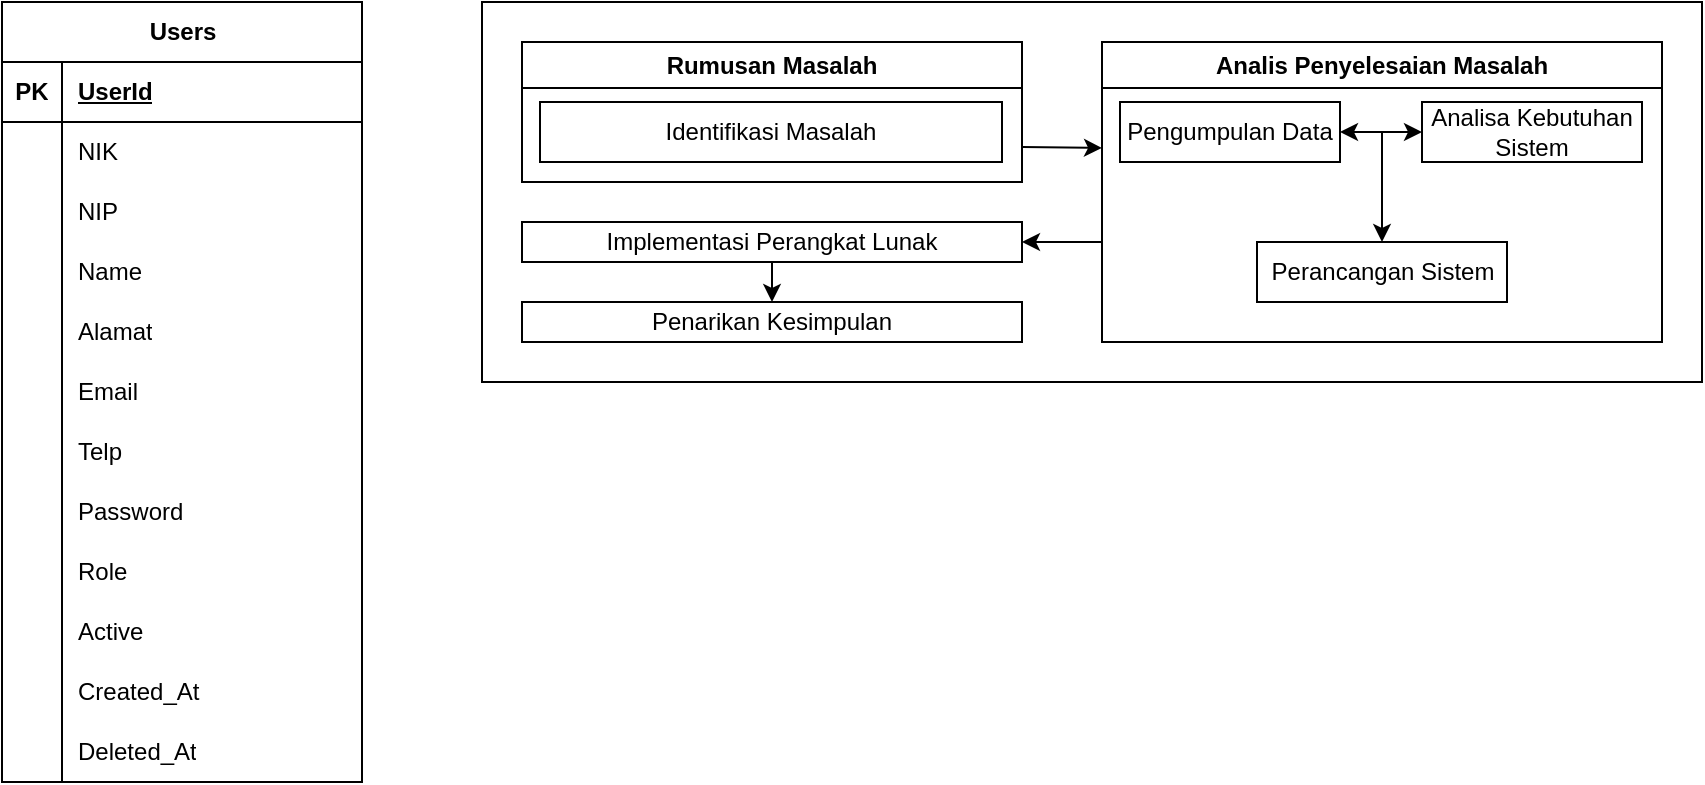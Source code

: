 <mxfile version="24.6.4" type="github" pages="7">
  <diagram name="Halaman-1" id="3jl_8TBkqYQKlEN5Zisd">
    <mxGraphModel dx="1050" dy="522" grid="1" gridSize="10" guides="1" tooltips="1" connect="1" arrows="1" fold="1" page="1" pageScale="1" pageWidth="827" pageHeight="1169" math="0" shadow="0">
      <root>
        <mxCell id="0" />
        <mxCell id="1" parent="0" />
        <mxCell id="-eceoV-g6xhvE-9g94xf-1" value="Users" style="shape=table;startSize=30;container=1;collapsible=1;childLayout=tableLayout;fixedRows=1;rowLines=0;fontStyle=1;align=center;resizeLast=1;html=1;" parent="1" vertex="1">
          <mxGeometry x="70" y="100" width="180" height="390" as="geometry" />
        </mxCell>
        <mxCell id="-eceoV-g6xhvE-9g94xf-2" value="" style="shape=tableRow;horizontal=0;startSize=0;swimlaneHead=0;swimlaneBody=0;fillColor=none;collapsible=0;dropTarget=0;points=[[0,0.5],[1,0.5]];portConstraint=eastwest;top=0;left=0;right=0;bottom=1;" parent="-eceoV-g6xhvE-9g94xf-1" vertex="1">
          <mxGeometry y="30" width="180" height="30" as="geometry" />
        </mxCell>
        <mxCell id="-eceoV-g6xhvE-9g94xf-3" value="PK" style="shape=partialRectangle;connectable=0;fillColor=none;top=0;left=0;bottom=0;right=0;fontStyle=1;overflow=hidden;whiteSpace=wrap;html=1;" parent="-eceoV-g6xhvE-9g94xf-2" vertex="1">
          <mxGeometry width="30" height="30" as="geometry">
            <mxRectangle width="30" height="30" as="alternateBounds" />
          </mxGeometry>
        </mxCell>
        <mxCell id="-eceoV-g6xhvE-9g94xf-4" value="UserId" style="shape=partialRectangle;connectable=0;fillColor=none;top=0;left=0;bottom=0;right=0;align=left;spacingLeft=6;fontStyle=5;overflow=hidden;whiteSpace=wrap;html=1;" parent="-eceoV-g6xhvE-9g94xf-2" vertex="1">
          <mxGeometry x="30" width="150" height="30" as="geometry">
            <mxRectangle width="150" height="30" as="alternateBounds" />
          </mxGeometry>
        </mxCell>
        <mxCell id="-eceoV-g6xhvE-9g94xf-5" value="" style="shape=tableRow;horizontal=0;startSize=0;swimlaneHead=0;swimlaneBody=0;fillColor=none;collapsible=0;dropTarget=0;points=[[0,0.5],[1,0.5]];portConstraint=eastwest;top=0;left=0;right=0;bottom=0;" parent="-eceoV-g6xhvE-9g94xf-1" vertex="1">
          <mxGeometry y="60" width="180" height="30" as="geometry" />
        </mxCell>
        <mxCell id="-eceoV-g6xhvE-9g94xf-6" value="" style="shape=partialRectangle;connectable=0;fillColor=none;top=0;left=0;bottom=0;right=0;editable=1;overflow=hidden;whiteSpace=wrap;html=1;" parent="-eceoV-g6xhvE-9g94xf-5" vertex="1">
          <mxGeometry width="30" height="30" as="geometry">
            <mxRectangle width="30" height="30" as="alternateBounds" />
          </mxGeometry>
        </mxCell>
        <mxCell id="-eceoV-g6xhvE-9g94xf-7" value="NIK" style="shape=partialRectangle;connectable=0;fillColor=none;top=0;left=0;bottom=0;right=0;align=left;spacingLeft=6;overflow=hidden;whiteSpace=wrap;html=1;" parent="-eceoV-g6xhvE-9g94xf-5" vertex="1">
          <mxGeometry x="30" width="150" height="30" as="geometry">
            <mxRectangle width="150" height="30" as="alternateBounds" />
          </mxGeometry>
        </mxCell>
        <mxCell id="-eceoV-g6xhvE-9g94xf-8" value="" style="shape=tableRow;horizontal=0;startSize=0;swimlaneHead=0;swimlaneBody=0;fillColor=none;collapsible=0;dropTarget=0;points=[[0,0.5],[1,0.5]];portConstraint=eastwest;top=0;left=0;right=0;bottom=0;" parent="-eceoV-g6xhvE-9g94xf-1" vertex="1">
          <mxGeometry y="90" width="180" height="30" as="geometry" />
        </mxCell>
        <mxCell id="-eceoV-g6xhvE-9g94xf-9" value="" style="shape=partialRectangle;connectable=0;fillColor=none;top=0;left=0;bottom=0;right=0;editable=1;overflow=hidden;whiteSpace=wrap;html=1;" parent="-eceoV-g6xhvE-9g94xf-8" vertex="1">
          <mxGeometry width="30" height="30" as="geometry">
            <mxRectangle width="30" height="30" as="alternateBounds" />
          </mxGeometry>
        </mxCell>
        <mxCell id="-eceoV-g6xhvE-9g94xf-10" value="NIP" style="shape=partialRectangle;connectable=0;fillColor=none;top=0;left=0;bottom=0;right=0;align=left;spacingLeft=6;overflow=hidden;whiteSpace=wrap;html=1;" parent="-eceoV-g6xhvE-9g94xf-8" vertex="1">
          <mxGeometry x="30" width="150" height="30" as="geometry">
            <mxRectangle width="150" height="30" as="alternateBounds" />
          </mxGeometry>
        </mxCell>
        <mxCell id="-eceoV-g6xhvE-9g94xf-11" value="" style="shape=tableRow;horizontal=0;startSize=0;swimlaneHead=0;swimlaneBody=0;fillColor=none;collapsible=0;dropTarget=0;points=[[0,0.5],[1,0.5]];portConstraint=eastwest;top=0;left=0;right=0;bottom=0;" parent="-eceoV-g6xhvE-9g94xf-1" vertex="1">
          <mxGeometry y="120" width="180" height="30" as="geometry" />
        </mxCell>
        <mxCell id="-eceoV-g6xhvE-9g94xf-12" value="" style="shape=partialRectangle;connectable=0;fillColor=none;top=0;left=0;bottom=0;right=0;editable=1;overflow=hidden;whiteSpace=wrap;html=1;" parent="-eceoV-g6xhvE-9g94xf-11" vertex="1">
          <mxGeometry width="30" height="30" as="geometry">
            <mxRectangle width="30" height="30" as="alternateBounds" />
          </mxGeometry>
        </mxCell>
        <mxCell id="-eceoV-g6xhvE-9g94xf-13" value="Name" style="shape=partialRectangle;connectable=0;fillColor=none;top=0;left=0;bottom=0;right=0;align=left;spacingLeft=6;overflow=hidden;whiteSpace=wrap;html=1;" parent="-eceoV-g6xhvE-9g94xf-11" vertex="1">
          <mxGeometry x="30" width="150" height="30" as="geometry">
            <mxRectangle width="150" height="30" as="alternateBounds" />
          </mxGeometry>
        </mxCell>
        <mxCell id="-eceoV-g6xhvE-9g94xf-26" value="" style="shape=tableRow;horizontal=0;startSize=0;swimlaneHead=0;swimlaneBody=0;fillColor=none;collapsible=0;dropTarget=0;points=[[0,0.5],[1,0.5]];portConstraint=eastwest;top=0;left=0;right=0;bottom=0;" parent="-eceoV-g6xhvE-9g94xf-1" vertex="1">
          <mxGeometry y="150" width="180" height="30" as="geometry" />
        </mxCell>
        <mxCell id="-eceoV-g6xhvE-9g94xf-27" value="" style="shape=partialRectangle;connectable=0;fillColor=none;top=0;left=0;bottom=0;right=0;editable=1;overflow=hidden;whiteSpace=wrap;html=1;" parent="-eceoV-g6xhvE-9g94xf-26" vertex="1">
          <mxGeometry width="30" height="30" as="geometry">
            <mxRectangle width="30" height="30" as="alternateBounds" />
          </mxGeometry>
        </mxCell>
        <mxCell id="-eceoV-g6xhvE-9g94xf-28" value="Alamat" style="shape=partialRectangle;connectable=0;fillColor=none;top=0;left=0;bottom=0;right=0;align=left;spacingLeft=6;overflow=hidden;whiteSpace=wrap;html=1;" parent="-eceoV-g6xhvE-9g94xf-26" vertex="1">
          <mxGeometry x="30" width="150" height="30" as="geometry">
            <mxRectangle width="150" height="30" as="alternateBounds" />
          </mxGeometry>
        </mxCell>
        <mxCell id="-eceoV-g6xhvE-9g94xf-14" value="" style="shape=tableRow;horizontal=0;startSize=0;swimlaneHead=0;swimlaneBody=0;fillColor=none;collapsible=0;dropTarget=0;points=[[0,0.5],[1,0.5]];portConstraint=eastwest;top=0;left=0;right=0;bottom=0;" parent="-eceoV-g6xhvE-9g94xf-1" vertex="1">
          <mxGeometry y="180" width="180" height="30" as="geometry" />
        </mxCell>
        <mxCell id="-eceoV-g6xhvE-9g94xf-15" value="" style="shape=partialRectangle;connectable=0;fillColor=none;top=0;left=0;bottom=0;right=0;editable=1;overflow=hidden;whiteSpace=wrap;html=1;" parent="-eceoV-g6xhvE-9g94xf-14" vertex="1">
          <mxGeometry width="30" height="30" as="geometry">
            <mxRectangle width="30" height="30" as="alternateBounds" />
          </mxGeometry>
        </mxCell>
        <mxCell id="-eceoV-g6xhvE-9g94xf-16" value="Email" style="shape=partialRectangle;connectable=0;fillColor=none;top=0;left=0;bottom=0;right=0;align=left;spacingLeft=6;overflow=hidden;whiteSpace=wrap;html=1;" parent="-eceoV-g6xhvE-9g94xf-14" vertex="1">
          <mxGeometry x="30" width="150" height="30" as="geometry">
            <mxRectangle width="150" height="30" as="alternateBounds" />
          </mxGeometry>
        </mxCell>
        <mxCell id="-eceoV-g6xhvE-9g94xf-17" value="" style="shape=tableRow;horizontal=0;startSize=0;swimlaneHead=0;swimlaneBody=0;fillColor=none;collapsible=0;dropTarget=0;points=[[0,0.5],[1,0.5]];portConstraint=eastwest;top=0;left=0;right=0;bottom=0;" parent="-eceoV-g6xhvE-9g94xf-1" vertex="1">
          <mxGeometry y="210" width="180" height="30" as="geometry" />
        </mxCell>
        <mxCell id="-eceoV-g6xhvE-9g94xf-18" value="" style="shape=partialRectangle;connectable=0;fillColor=none;top=0;left=0;bottom=0;right=0;editable=1;overflow=hidden;whiteSpace=wrap;html=1;" parent="-eceoV-g6xhvE-9g94xf-17" vertex="1">
          <mxGeometry width="30" height="30" as="geometry">
            <mxRectangle width="30" height="30" as="alternateBounds" />
          </mxGeometry>
        </mxCell>
        <mxCell id="-eceoV-g6xhvE-9g94xf-19" value="Telp" style="shape=partialRectangle;connectable=0;fillColor=none;top=0;left=0;bottom=0;right=0;align=left;spacingLeft=6;overflow=hidden;whiteSpace=wrap;html=1;" parent="-eceoV-g6xhvE-9g94xf-17" vertex="1">
          <mxGeometry x="30" width="150" height="30" as="geometry">
            <mxRectangle width="150" height="30" as="alternateBounds" />
          </mxGeometry>
        </mxCell>
        <mxCell id="-eceoV-g6xhvE-9g94xf-20" value="" style="shape=tableRow;horizontal=0;startSize=0;swimlaneHead=0;swimlaneBody=0;fillColor=none;collapsible=0;dropTarget=0;points=[[0,0.5],[1,0.5]];portConstraint=eastwest;top=0;left=0;right=0;bottom=0;" parent="-eceoV-g6xhvE-9g94xf-1" vertex="1">
          <mxGeometry y="240" width="180" height="30" as="geometry" />
        </mxCell>
        <mxCell id="-eceoV-g6xhvE-9g94xf-21" value="" style="shape=partialRectangle;connectable=0;fillColor=none;top=0;left=0;bottom=0;right=0;editable=1;overflow=hidden;whiteSpace=wrap;html=1;" parent="-eceoV-g6xhvE-9g94xf-20" vertex="1">
          <mxGeometry width="30" height="30" as="geometry">
            <mxRectangle width="30" height="30" as="alternateBounds" />
          </mxGeometry>
        </mxCell>
        <mxCell id="-eceoV-g6xhvE-9g94xf-22" value="Password" style="shape=partialRectangle;connectable=0;fillColor=none;top=0;left=0;bottom=0;right=0;align=left;spacingLeft=6;overflow=hidden;whiteSpace=wrap;html=1;" parent="-eceoV-g6xhvE-9g94xf-20" vertex="1">
          <mxGeometry x="30" width="150" height="30" as="geometry">
            <mxRectangle width="150" height="30" as="alternateBounds" />
          </mxGeometry>
        </mxCell>
        <mxCell id="-eceoV-g6xhvE-9g94xf-38" value="" style="shape=tableRow;horizontal=0;startSize=0;swimlaneHead=0;swimlaneBody=0;fillColor=none;collapsible=0;dropTarget=0;points=[[0,0.5],[1,0.5]];portConstraint=eastwest;top=0;left=0;right=0;bottom=0;" parent="-eceoV-g6xhvE-9g94xf-1" vertex="1">
          <mxGeometry y="270" width="180" height="30" as="geometry" />
        </mxCell>
        <mxCell id="-eceoV-g6xhvE-9g94xf-39" value="" style="shape=partialRectangle;connectable=0;fillColor=none;top=0;left=0;bottom=0;right=0;editable=1;overflow=hidden;whiteSpace=wrap;html=1;" parent="-eceoV-g6xhvE-9g94xf-38" vertex="1">
          <mxGeometry width="30" height="30" as="geometry">
            <mxRectangle width="30" height="30" as="alternateBounds" />
          </mxGeometry>
        </mxCell>
        <mxCell id="-eceoV-g6xhvE-9g94xf-40" value="Role" style="shape=partialRectangle;connectable=0;fillColor=none;top=0;left=0;bottom=0;right=0;align=left;spacingLeft=6;overflow=hidden;whiteSpace=wrap;html=1;" parent="-eceoV-g6xhvE-9g94xf-38" vertex="1">
          <mxGeometry x="30" width="150" height="30" as="geometry">
            <mxRectangle width="150" height="30" as="alternateBounds" />
          </mxGeometry>
        </mxCell>
        <mxCell id="-eceoV-g6xhvE-9g94xf-35" value="" style="shape=tableRow;horizontal=0;startSize=0;swimlaneHead=0;swimlaneBody=0;fillColor=none;collapsible=0;dropTarget=0;points=[[0,0.5],[1,0.5]];portConstraint=eastwest;top=0;left=0;right=0;bottom=0;" parent="-eceoV-g6xhvE-9g94xf-1" vertex="1">
          <mxGeometry y="300" width="180" height="30" as="geometry" />
        </mxCell>
        <mxCell id="-eceoV-g6xhvE-9g94xf-36" value="" style="shape=partialRectangle;connectable=0;fillColor=none;top=0;left=0;bottom=0;right=0;editable=1;overflow=hidden;whiteSpace=wrap;html=1;" parent="-eceoV-g6xhvE-9g94xf-35" vertex="1">
          <mxGeometry width="30" height="30" as="geometry">
            <mxRectangle width="30" height="30" as="alternateBounds" />
          </mxGeometry>
        </mxCell>
        <mxCell id="-eceoV-g6xhvE-9g94xf-37" value="Active" style="shape=partialRectangle;connectable=0;fillColor=none;top=0;left=0;bottom=0;right=0;align=left;spacingLeft=6;overflow=hidden;whiteSpace=wrap;html=1;" parent="-eceoV-g6xhvE-9g94xf-35" vertex="1">
          <mxGeometry x="30" width="150" height="30" as="geometry">
            <mxRectangle width="150" height="30" as="alternateBounds" />
          </mxGeometry>
        </mxCell>
        <mxCell id="-eceoV-g6xhvE-9g94xf-29" value="" style="shape=tableRow;horizontal=0;startSize=0;swimlaneHead=0;swimlaneBody=0;fillColor=none;collapsible=0;dropTarget=0;points=[[0,0.5],[1,0.5]];portConstraint=eastwest;top=0;left=0;right=0;bottom=0;" parent="-eceoV-g6xhvE-9g94xf-1" vertex="1">
          <mxGeometry y="330" width="180" height="30" as="geometry" />
        </mxCell>
        <mxCell id="-eceoV-g6xhvE-9g94xf-30" value="" style="shape=partialRectangle;connectable=0;fillColor=none;top=0;left=0;bottom=0;right=0;editable=1;overflow=hidden;whiteSpace=wrap;html=1;" parent="-eceoV-g6xhvE-9g94xf-29" vertex="1">
          <mxGeometry width="30" height="30" as="geometry">
            <mxRectangle width="30" height="30" as="alternateBounds" />
          </mxGeometry>
        </mxCell>
        <mxCell id="-eceoV-g6xhvE-9g94xf-31" value="Created_At" style="shape=partialRectangle;connectable=0;fillColor=none;top=0;left=0;bottom=0;right=0;align=left;spacingLeft=6;overflow=hidden;whiteSpace=wrap;html=1;" parent="-eceoV-g6xhvE-9g94xf-29" vertex="1">
          <mxGeometry x="30" width="150" height="30" as="geometry">
            <mxRectangle width="150" height="30" as="alternateBounds" />
          </mxGeometry>
        </mxCell>
        <mxCell id="-eceoV-g6xhvE-9g94xf-32" value="" style="shape=tableRow;horizontal=0;startSize=0;swimlaneHead=0;swimlaneBody=0;fillColor=none;collapsible=0;dropTarget=0;points=[[0,0.5],[1,0.5]];portConstraint=eastwest;top=0;left=0;right=0;bottom=0;" parent="-eceoV-g6xhvE-9g94xf-1" vertex="1">
          <mxGeometry y="360" width="180" height="30" as="geometry" />
        </mxCell>
        <mxCell id="-eceoV-g6xhvE-9g94xf-33" value="" style="shape=partialRectangle;connectable=0;fillColor=none;top=0;left=0;bottom=0;right=0;editable=1;overflow=hidden;whiteSpace=wrap;html=1;" parent="-eceoV-g6xhvE-9g94xf-32" vertex="1">
          <mxGeometry width="30" height="30" as="geometry">
            <mxRectangle width="30" height="30" as="alternateBounds" />
          </mxGeometry>
        </mxCell>
        <mxCell id="-eceoV-g6xhvE-9g94xf-34" value="Deleted_At" style="shape=partialRectangle;connectable=0;fillColor=none;top=0;left=0;bottom=0;right=0;align=left;spacingLeft=6;overflow=hidden;whiteSpace=wrap;html=1;" parent="-eceoV-g6xhvE-9g94xf-32" vertex="1">
          <mxGeometry x="30" width="150" height="30" as="geometry">
            <mxRectangle width="150" height="30" as="alternateBounds" />
          </mxGeometry>
        </mxCell>
        <mxCell id="FVBMC9V45lX-nseOu-LP-56" value="" style="rounded=0;whiteSpace=wrap;html=1;" vertex="1" parent="1">
          <mxGeometry x="310" y="100" width="610" height="190" as="geometry" />
        </mxCell>
        <mxCell id="FVBMC9V45lX-nseOu-LP-57" value="Rumusan Masalah" style="swimlane;whiteSpace=wrap;html=1;" vertex="1" parent="1">
          <mxGeometry x="330" y="120" width="250" height="70" as="geometry" />
        </mxCell>
        <mxCell id="FVBMC9V45lX-nseOu-LP-58" value="Identifikasi Masalah" style="rounded=0;whiteSpace=wrap;html=1;" vertex="1" parent="FVBMC9V45lX-nseOu-LP-57">
          <mxGeometry x="9" y="30" width="231" height="30" as="geometry" />
        </mxCell>
        <mxCell id="FVBMC9V45lX-nseOu-LP-60" value="Analis Penyelesaian Masalah" style="swimlane;whiteSpace=wrap;html=1;" vertex="1" parent="1">
          <mxGeometry x="620" y="120" width="280" height="150" as="geometry" />
        </mxCell>
        <mxCell id="FVBMC9V45lX-nseOu-LP-61" value="Pengumpulan Data" style="rounded=0;whiteSpace=wrap;html=1;" vertex="1" parent="FVBMC9V45lX-nseOu-LP-60">
          <mxGeometry x="9" y="30" width="110" height="30" as="geometry" />
        </mxCell>
        <mxCell id="FVBMC9V45lX-nseOu-LP-62" value="Analisa Kebutuhan Sistem" style="rounded=0;whiteSpace=wrap;html=1;" vertex="1" parent="FVBMC9V45lX-nseOu-LP-60">
          <mxGeometry x="160" y="30" width="110" height="30" as="geometry" />
        </mxCell>
        <mxCell id="FVBMC9V45lX-nseOu-LP-63" value="" style="endArrow=classic;startArrow=classic;html=1;rounded=0;exitX=1;exitY=0.5;exitDx=0;exitDy=0;entryX=0;entryY=0.5;entryDx=0;entryDy=0;" edge="1" parent="FVBMC9V45lX-nseOu-LP-60" source="FVBMC9V45lX-nseOu-LP-61" target="FVBMC9V45lX-nseOu-LP-62">
          <mxGeometry width="50" height="50" relative="1" as="geometry">
            <mxPoint x="130" y="120" as="sourcePoint" />
            <mxPoint x="180" y="70" as="targetPoint" />
            <Array as="points" />
          </mxGeometry>
        </mxCell>
        <mxCell id="FVBMC9V45lX-nseOu-LP-64" value="Perancangan Sistem" style="rounded=0;whiteSpace=wrap;html=1;" vertex="1" parent="FVBMC9V45lX-nseOu-LP-60">
          <mxGeometry x="77.5" y="100" width="125" height="30" as="geometry" />
        </mxCell>
        <mxCell id="FVBMC9V45lX-nseOu-LP-65" value="" style="endArrow=classic;html=1;rounded=0;" edge="1" parent="1" target="FVBMC9V45lX-nseOu-LP-64">
          <mxGeometry width="50" height="50" relative="1" as="geometry">
            <mxPoint x="760" y="165" as="sourcePoint" />
            <mxPoint x="720" y="190" as="targetPoint" />
          </mxGeometry>
        </mxCell>
        <mxCell id="FVBMC9V45lX-nseOu-LP-67" value="Implementasi Perangkat Lunak" style="rounded=0;whiteSpace=wrap;html=1;" vertex="1" parent="1">
          <mxGeometry x="330" y="210" width="250" height="20" as="geometry" />
        </mxCell>
        <mxCell id="FVBMC9V45lX-nseOu-LP-68" value="Penarikan Kesimpulan" style="rounded=0;whiteSpace=wrap;html=1;" vertex="1" parent="1">
          <mxGeometry x="330" y="250" width="250" height="20" as="geometry" />
        </mxCell>
        <mxCell id="FVBMC9V45lX-nseOu-LP-69" value="" style="endArrow=classic;html=1;rounded=0;exitX=1;exitY=0.75;exitDx=0;exitDy=0;" edge="1" parent="1" source="FVBMC9V45lX-nseOu-LP-57">
          <mxGeometry width="50" height="50" relative="1" as="geometry">
            <mxPoint x="570" y="330" as="sourcePoint" />
            <mxPoint x="620" y="173" as="targetPoint" />
          </mxGeometry>
        </mxCell>
        <mxCell id="FVBMC9V45lX-nseOu-LP-70" value="" style="endArrow=classic;html=1;rounded=0;entryX=1;entryY=0.5;entryDx=0;entryDy=0;" edge="1" parent="1" target="FVBMC9V45lX-nseOu-LP-67">
          <mxGeometry width="50" height="50" relative="1" as="geometry">
            <mxPoint x="620" y="220" as="sourcePoint" />
            <mxPoint x="620" y="300" as="targetPoint" />
          </mxGeometry>
        </mxCell>
        <mxCell id="FVBMC9V45lX-nseOu-LP-71" value="" style="endArrow=classic;html=1;rounded=0;exitX=0.5;exitY=1;exitDx=0;exitDy=0;entryX=0.5;entryY=0;entryDx=0;entryDy=0;" edge="1" parent="1" source="FVBMC9V45lX-nseOu-LP-67" target="FVBMC9V45lX-nseOu-LP-68">
          <mxGeometry width="50" height="50" relative="1" as="geometry">
            <mxPoint x="490" y="340" as="sourcePoint" />
            <mxPoint x="540" y="290" as="targetPoint" />
          </mxGeometry>
        </mxCell>
      </root>
    </mxGraphModel>
  </diagram>
  <diagram id="I3s0aXRWvJXgeDYmk1C6" name="Halaman-2">
    <mxGraphModel dx="1050" dy="522" grid="1" gridSize="10" guides="1" tooltips="1" connect="1" arrows="1" fold="1" page="1" pageScale="1" pageWidth="827" pageHeight="1169" math="0" shadow="0">
      <root>
        <mxCell id="0" />
        <mxCell id="1" parent="0" />
        <mxCell id="QmGkTGbhHjIKdoJd-JX8-3" value="" style="edgeStyle=orthogonalEdgeStyle;rounded=0;orthogonalLoop=1;jettySize=auto;html=1;" parent="1" source="QmGkTGbhHjIKdoJd-JX8-1" target="QmGkTGbhHjIKdoJd-JX8-2" edge="1">
          <mxGeometry relative="1" as="geometry" />
        </mxCell>
        <mxCell id="QmGkTGbhHjIKdoJd-JX8-1" value="TUJUAN" style="rounded=0;whiteSpace=wrap;html=1;" parent="1" vertex="1">
          <mxGeometry x="350" y="50" width="120" height="60" as="geometry" />
        </mxCell>
        <mxCell id="QmGkTGbhHjIKdoJd-JX8-5" value="" style="edgeStyle=orthogonalEdgeStyle;rounded=0;orthogonalLoop=1;jettySize=auto;html=1;" parent="1" source="QmGkTGbhHjIKdoJd-JX8-2" target="QmGkTGbhHjIKdoJd-JX8-4" edge="1">
          <mxGeometry relative="1" as="geometry" />
        </mxCell>
        <mxCell id="QmGkTGbhHjIKdoJd-JX8-2" value="BATASAN" style="rounded=0;whiteSpace=wrap;html=1;" parent="1" vertex="1">
          <mxGeometry x="350" y="150" width="120" height="60" as="geometry" />
        </mxCell>
        <mxCell id="QmGkTGbhHjIKdoJd-JX8-7" value="" style="edgeStyle=orthogonalEdgeStyle;rounded=0;orthogonalLoop=1;jettySize=auto;html=1;" parent="1" source="QmGkTGbhHjIKdoJd-JX8-4" target="QmGkTGbhHjIKdoJd-JX8-6" edge="1">
          <mxGeometry relative="1" as="geometry" />
        </mxCell>
        <mxCell id="QmGkTGbhHjIKdoJd-JX8-9" style="edgeStyle=orthogonalEdgeStyle;rounded=0;orthogonalLoop=1;jettySize=auto;html=1;entryX=0.5;entryY=0;entryDx=0;entryDy=0;exitX=0.5;exitY=1;exitDx=0;exitDy=0;" parent="1" source="QmGkTGbhHjIKdoJd-JX8-4" target="QmGkTGbhHjIKdoJd-JX8-8" edge="1">
          <mxGeometry relative="1" as="geometry" />
        </mxCell>
        <mxCell id="QmGkTGbhHjIKdoJd-JX8-11" value="" style="edgeStyle=orthogonalEdgeStyle;rounded=0;orthogonalLoop=1;jettySize=auto;html=1;exitX=0.5;exitY=1;exitDx=0;exitDy=0;" parent="1" source="QmGkTGbhHjIKdoJd-JX8-4" target="QmGkTGbhHjIKdoJd-JX8-10" edge="1">
          <mxGeometry relative="1" as="geometry" />
        </mxCell>
        <mxCell id="QmGkTGbhHjIKdoJd-JX8-4" value="KONTROL" style="rounded=0;whiteSpace=wrap;html=1;" parent="1" vertex="1">
          <mxGeometry x="350" y="250" width="120" height="60" as="geometry" />
        </mxCell>
        <mxCell id="QmGkTGbhHjIKdoJd-JX8-6" value="KONTROL" style="rounded=0;whiteSpace=wrap;html=1;" parent="1" vertex="1">
          <mxGeometry x="350" y="350" width="120" height="60" as="geometry" />
        </mxCell>
        <mxCell id="QmGkTGbhHjIKdoJd-JX8-13" value="" style="edgeStyle=orthogonalEdgeStyle;rounded=0;orthogonalLoop=1;jettySize=auto;html=1;entryX=1;entryY=0.5;entryDx=0;entryDy=0;" parent="1" source="QmGkTGbhHjIKdoJd-JX8-8" target="QmGkTGbhHjIKdoJd-JX8-12" edge="1">
          <mxGeometry relative="1" as="geometry">
            <Array as="points">
              <mxPoint x="580" y="470" />
            </Array>
          </mxGeometry>
        </mxCell>
        <mxCell id="QmGkTGbhHjIKdoJd-JX8-8" value="KELUARAN" style="rounded=0;whiteSpace=wrap;html=1;" parent="1" vertex="1">
          <mxGeometry x="520" y="350" width="120" height="60" as="geometry" />
        </mxCell>
        <mxCell id="QmGkTGbhHjIKdoJd-JX8-10" value="MASUKAN" style="rounded=0;whiteSpace=wrap;html=1;" parent="1" vertex="1">
          <mxGeometry x="180" y="350" width="120" height="60" as="geometry" />
        </mxCell>
        <mxCell id="QmGkTGbhHjIKdoJd-JX8-14" style="edgeStyle=orthogonalEdgeStyle;rounded=0;orthogonalLoop=1;jettySize=auto;html=1;entryX=0.5;entryY=1;entryDx=0;entryDy=0;" parent="1" source="QmGkTGbhHjIKdoJd-JX8-12" target="QmGkTGbhHjIKdoJd-JX8-10" edge="1">
          <mxGeometry relative="1" as="geometry">
            <mxPoint x="240" y="420" as="targetPoint" />
          </mxGeometry>
        </mxCell>
        <mxCell id="QmGkTGbhHjIKdoJd-JX8-12" value="UMPAN BALIK" style="rounded=0;whiteSpace=wrap;html=1;" parent="1" vertex="1">
          <mxGeometry x="350" y="440" width="120" height="60" as="geometry" />
        </mxCell>
        <mxCell id="w9H9R-1uogi4dunlxaVR-1" value="Perancangan Sistem Informasi Koperasi Karyawan PT. Mitra Prima Andita Menggunakan Next JS" style="ellipse;whiteSpace=wrap;html=1;aspect=fixed;" parent="1" vertex="1">
          <mxGeometry x="340" y="670" width="140" height="140" as="geometry" />
        </mxCell>
      </root>
    </mxGraphModel>
  </diagram>
  <diagram id="pMcOUxfcwoOSAOGE4Y7o" name="Halaman-3">
    <mxGraphModel dx="1877" dy="522" grid="1" gridSize="10" guides="1" tooltips="1" connect="1" arrows="1" fold="1" page="1" pageScale="1" pageWidth="827" pageHeight="1169" math="0" shadow="0">
      <root>
        <mxCell id="0" />
        <mxCell id="1" parent="0" />
        <mxCell id="QiWdEl1TAPFZeDVebHAZ-15" value="" style="edgeStyle=orthogonalEdgeStyle;rounded=0;orthogonalLoop=1;jettySize=auto;html=1;" parent="1" source="QiWdEl1TAPFZeDVebHAZ-1" target="QiWdEl1TAPFZeDVebHAZ-14" edge="1">
          <mxGeometry relative="1" as="geometry" />
        </mxCell>
        <mxCell id="QiWdEl1TAPFZeDVebHAZ-1" value="Perancangan Sistem Informasi Koperasi Karyawan PT. Mitra Prima Andita Menggunakan Next JS" style="ellipse;whiteSpace=wrap;html=1;aspect=fixed;" parent="1" vertex="1">
          <mxGeometry x="350" y="330" width="140" height="140" as="geometry" />
        </mxCell>
        <mxCell id="QiWdEl1TAPFZeDVebHAZ-9" value="" style="edgeStyle=orthogonalEdgeStyle;rounded=0;orthogonalLoop=1;jettySize=auto;html=1;" parent="1" source="QiWdEl1TAPFZeDVebHAZ-2" target="QiWdEl1TAPFZeDVebHAZ-1" edge="1">
          <mxGeometry relative="1" as="geometry" />
        </mxCell>
        <mxCell id="QiWdEl1TAPFZeDVebHAZ-2" value="&lt;div style=&quot;text-align: center;&quot;&gt;&lt;span style=&quot;background-color: initial;&quot;&gt;Undang Undang Tentang Sistem Koperasi&lt;/span&gt;&lt;/div&gt;&lt;div style=&quot;text-align: center;&quot;&gt;&lt;br&gt;&lt;/div&gt;&lt;div style=&quot;&quot;&gt;&lt;span style=&quot;background-color: initial;&quot;&gt;UU Nomor 25 Tahun 1992:&amp;nbsp;&lt;/span&gt;&lt;/div&gt;&lt;div style=&quot;&quot;&gt;&lt;span style=&quot;background-color: initial;&quot;&gt;&lt;div&gt;Koperasi adalah badan usaha yang beranggotakan orang-seorang atau badan hukum koperasi dengan melandaskan kegiatannya berdasarkan prinsip koperasi sekaligus sebagai gerakan ekonomi rakyat yang berdasar atas asas kekeluargaan.&lt;/div&gt;&lt;div&gt;&lt;br&gt;&lt;/div&gt;&lt;/span&gt;&lt;/div&gt;&lt;span id=&quot;docs-internal-guid-7c329184-7fff-7310-9164-512dadce76e4&quot;&gt;&lt;/span&gt;" style="whiteSpace=wrap;html=1;align=left;" parent="1" vertex="1">
          <mxGeometry x="244.5" y="140" width="351" height="130" as="geometry" />
        </mxCell>
        <mxCell id="QiWdEl1TAPFZeDVebHAZ-7" value="" style="edgeStyle=orthogonalEdgeStyle;rounded=0;orthogonalLoop=1;jettySize=auto;html=1;" parent="1" source="QiWdEl1TAPFZeDVebHAZ-4" target="QiWdEl1TAPFZeDVebHAZ-1" edge="1">
          <mxGeometry relative="1" as="geometry" />
        </mxCell>
        <mxCell id="QiWdEl1TAPFZeDVebHAZ-4" value="&lt;div&gt;Faktor Pendukung:&lt;/div&gt;&lt;div&gt;1.Hardware&amp;nbsp; : Lenovo Ideapad Gaming 3&lt;/div&gt;&lt;div&gt;2.Software&amp;nbsp; : NodeJS, Visual Studio Code, Google Chrome. XAMPP, MYSql&lt;/div&gt;&lt;div&gt;3.Brainware : Saya, Karyawan dan Pengelola&lt;/div&gt;" style="whiteSpace=wrap;html=1;align=left;" parent="1" vertex="1">
          <mxGeometry x="295" y="540" width="250" height="90" as="geometry" />
        </mxCell>
        <mxCell id="QiWdEl1TAPFZeDVebHAZ-13" style="edgeStyle=orthogonalEdgeStyle;rounded=0;orthogonalLoop=1;jettySize=auto;html=1;entryX=0;entryY=0.5;entryDx=0;entryDy=0;" parent="1" source="QiWdEl1TAPFZeDVebHAZ-10" target="QiWdEl1TAPFZeDVebHAZ-1" edge="1">
          <mxGeometry relative="1" as="geometry" />
        </mxCell>
        <mxCell id="QiWdEl1TAPFZeDVebHAZ-10" value="&lt;div&gt;Kondisi Saat Ini:&lt;/div&gt;&lt;div&gt;1.Pencatatan transaksi masih manual mengakibatkan banyaknya kesalahan hitung dan juga pencatatan data&lt;/div&gt;&lt;div&gt;2.Pembuatan laporan manual sehingga memerlukan waktu yang lama karena perlu mencari data&lt;/div&gt;&lt;div&gt;3.Pengelolaan anggota yang tidak efektif karena tidak terintegrasi sistem&lt;/div&gt;&lt;div&gt;4.&amp;nbsp;Anggota koperasi kesulitan dalam melakukan pinjaman dikarenakan harus mengirim pesan ataupun bertemu secara langsung&lt;/div&gt;&lt;div&gt;5.&amp;nbsp;Anggota kesulitan dalam melihat riwayat pinjaman dan berapa banyak yang simpanan dalam koperasi&lt;/div&gt;" style="whiteSpace=wrap;html=1;align=left;" parent="1" vertex="1">
          <mxGeometry x="-110" y="312.5" width="320" height="175" as="geometry" />
        </mxCell>
        <mxCell id="QiWdEl1TAPFZeDVebHAZ-14" value="&lt;div style=&quot;border-color: var(--border-color); text-align: left;&quot;&gt;Kondisi Yang Diharapkan:&lt;/div&gt;&lt;div style=&quot;border-color: var(--border-color); text-align: left;&quot;&gt;1.Membuat pengguna paham akan istilah – istilah yang ada dalam aplikasi tersebut.&lt;/div&gt;&lt;div style=&quot;border-color: var(--border-color); text-align: left;&quot;&gt;2.Tidak terjadi bug.&lt;/div&gt;&lt;div style=&quot;border-color: var(--border-color); text-align: left;&quot;&gt;3.Mengimplementasikan proses transaksi dan perhitungan transaksi secara otomatis.&lt;/div&gt;&lt;div style=&quot;border-color: var(--border-color); text-align: left;&quot;&gt;4.&amp;nbsp;Melakukan pembuatan laporan secara komputerisasi yang lebih efektif dan efisien.&lt;/div&gt;" style="whiteSpace=wrap;html=1;" parent="1" vertex="1">
          <mxGeometry x="580" y="340" width="270" height="120" as="geometry" />
        </mxCell>
      </root>
    </mxGraphModel>
  </diagram>
  <diagram id="DEshs1i45_RO5eYZxo1k" name="use case">
    <mxGraphModel dx="1720" dy="696" grid="1" gridSize="10" guides="1" tooltips="1" connect="1" arrows="1" fold="1" page="1" pageScale="1" pageWidth="827" pageHeight="1169" math="0" shadow="0">
      <root>
        <mxCell id="0" />
        <mxCell id="1" parent="0" />
        <mxCell id="9vg1ME4vpJs36D_GfRe4-13" value="Sistem Koperasi Karyawan PT. Mitra Prima Andita Menggunakan Next JS" style="swimlane;whiteSpace=wrap;html=1;startSize=50;" vertex="1" parent="1">
          <mxGeometry x="220" y="30" width="560" height="850" as="geometry" />
        </mxCell>
        <mxCell id="9vg1ME4vpJs36D_GfRe4-7" value="Login" style="ellipse;whiteSpace=wrap;html=1;" vertex="1" parent="9vg1ME4vpJs36D_GfRe4-13">
          <mxGeometry x="220" y="270" width="154" height="40" as="geometry" />
        </mxCell>
        <mxCell id="9vg1ME4vpJs36D_GfRe4-8" value="Mengelola User" style="ellipse;whiteSpace=wrap;html=1;" vertex="1" parent="9vg1ME4vpJs36D_GfRe4-13">
          <mxGeometry x="15" y="60" width="154" height="40" as="geometry" />
        </mxCell>
        <mxCell id="9vg1ME4vpJs36D_GfRe4-9" value="Mengelola Master Simpanan" style="ellipse;whiteSpace=wrap;html=1;" vertex="1" parent="9vg1ME4vpJs36D_GfRe4-13">
          <mxGeometry x="50" y="110" width="144" height="40" as="geometry" />
        </mxCell>
        <mxCell id="9vg1ME4vpJs36D_GfRe4-10" value="Mengelola Master Pinjaman" style="ellipse;whiteSpace=wrap;html=1;" vertex="1" parent="9vg1ME4vpJs36D_GfRe4-13">
          <mxGeometry x="90" y="160" width="144" height="40" as="geometry" />
        </mxCell>
        <mxCell id="9vg1ME4vpJs36D_GfRe4-11" value="Mengelola Master Bank" style="ellipse;whiteSpace=wrap;html=1;" vertex="1" parent="9vg1ME4vpJs36D_GfRe4-13">
          <mxGeometry x="140" y="210" width="154" height="40" as="geometry" />
        </mxCell>
        <mxCell id="9vg1ME4vpJs36D_GfRe4-14" value="Melakukan Transaksi Simpanan" style="ellipse;whiteSpace=wrap;html=1;" vertex="1" parent="9vg1ME4vpJs36D_GfRe4-13">
          <mxGeometry x="140" y="535" width="154" height="40" as="geometry" />
        </mxCell>
        <mxCell id="9vg1ME4vpJs36D_GfRe4-15" value="Melakukan Transaksi Pinjaman" style="ellipse;whiteSpace=wrap;html=1;" vertex="1" parent="9vg1ME4vpJs36D_GfRe4-13">
          <mxGeometry x="390" y="70" width="154" height="40" as="geometry" />
        </mxCell>
        <mxCell id="9vg1ME4vpJs36D_GfRe4-16" value="Melihat Transaksi Simpanan" style="ellipse;whiteSpace=wrap;html=1;" vertex="1" parent="9vg1ME4vpJs36D_GfRe4-13">
          <mxGeometry x="222" y="320" width="154" height="40" as="geometry" />
        </mxCell>
        <mxCell id="9vg1ME4vpJs36D_GfRe4-27" value="Melihat&amp;nbsp;Transaksi Pinjaman" style="ellipse;whiteSpace=wrap;html=1;" vertex="1" parent="9vg1ME4vpJs36D_GfRe4-13">
          <mxGeometry x="220" y="370" width="154" height="40" as="geometry" />
        </mxCell>
        <mxCell id="9vg1ME4vpJs36D_GfRe4-28" value="Melakukan Approval Transaksi Pinjaman" style="ellipse;whiteSpace=wrap;html=1;" vertex="1" parent="9vg1ME4vpJs36D_GfRe4-13">
          <mxGeometry x="140" y="580" width="154" height="40" as="geometry" />
        </mxCell>
        <mxCell id="9vg1ME4vpJs36D_GfRe4-29" value="Melakukan Pembayaran" style="ellipse;whiteSpace=wrap;html=1;" vertex="1" parent="9vg1ME4vpJs36D_GfRe4-13">
          <mxGeometry x="340" y="120" width="154" height="40" as="geometry" />
        </mxCell>
        <mxCell id="9vg1ME4vpJs36D_GfRe4-30" value="Melakukan Approval Pembayaran" style="ellipse;whiteSpace=wrap;html=1;" vertex="1" parent="9vg1ME4vpJs36D_GfRe4-13">
          <mxGeometry x="140" y="630" width="154" height="40" as="geometry" />
        </mxCell>
        <mxCell id="9vg1ME4vpJs36D_GfRe4-32" value="Melihat Laporan User" style="ellipse;whiteSpace=wrap;html=1;" vertex="1" parent="9vg1ME4vpJs36D_GfRe4-13">
          <mxGeometry x="110" y="680" width="154" height="40" as="geometry" />
        </mxCell>
        <mxCell id="9vg1ME4vpJs36D_GfRe4-33" value="Melihat Laporan Pembayaran" style="ellipse;whiteSpace=wrap;html=1;" vertex="1" parent="9vg1ME4vpJs36D_GfRe4-13">
          <mxGeometry x="68" y="740" width="154" height="40" as="geometry" />
        </mxCell>
        <mxCell id="9vg1ME4vpJs36D_GfRe4-34" value="Melihat Laporan Simpanan" style="ellipse;whiteSpace=wrap;html=1;" vertex="1" parent="9vg1ME4vpJs36D_GfRe4-13">
          <mxGeometry x="30" y="790" width="154" height="40" as="geometry" />
        </mxCell>
        <mxCell id="9vg1ME4vpJs36D_GfRe4-35" value="Melihat Laporan Pinjaman" style="ellipse;whiteSpace=wrap;html=1;" vertex="1" parent="9vg1ME4vpJs36D_GfRe4-13">
          <mxGeometry x="220" y="470" width="154" height="40" as="geometry" />
        </mxCell>
        <mxCell id="9vg1ME4vpJs36D_GfRe4-37" value="Melihat&amp;nbsp;Pembayaran" style="ellipse;whiteSpace=wrap;html=1;" vertex="1" parent="9vg1ME4vpJs36D_GfRe4-13">
          <mxGeometry x="220" y="420" width="154" height="40" as="geometry" />
        </mxCell>
        <mxCell id="9vg1ME4vpJs36D_GfRe4-55" value="" style="endArrow=none;html=1;rounded=0;exitX=1;exitY=0.5;exitDx=0;exitDy=0;" edge="1" parent="9vg1ME4vpJs36D_GfRe4-13" source="9vg1ME4vpJs36D_GfRe4-7">
          <mxGeometry width="50" height="50" relative="1" as="geometry">
            <mxPoint x="550" y="390" as="sourcePoint" />
            <mxPoint x="620" y="330" as="targetPoint" />
          </mxGeometry>
        </mxCell>
        <mxCell id="9vg1ME4vpJs36D_GfRe4-61" value="Ubah Password" style="ellipse;whiteSpace=wrap;html=1;" vertex="1" parent="9vg1ME4vpJs36D_GfRe4-13">
          <mxGeometry x="330" y="180" width="154" height="40" as="geometry" />
        </mxCell>
        <mxCell id="9vg1ME4vpJs36D_GfRe4-17" value="Admin" style="shape=umlActor;verticalLabelPosition=bottom;verticalAlign=top;html=1;outlineConnect=0;" vertex="1" parent="1">
          <mxGeometry x="120" y="350" width="30" height="60" as="geometry" />
        </mxCell>
        <mxCell id="9vg1ME4vpJs36D_GfRe4-18" value="User" style="shape=umlActor;verticalLabelPosition=bottom;verticalAlign=top;html=1;outlineConnect=0;" vertex="1" parent="1">
          <mxGeometry x="870" y="350" width="30" height="60" as="geometry" />
        </mxCell>
        <mxCell id="9vg1ME4vpJs36D_GfRe4-39" value="" style="endArrow=none;html=1;rounded=0;entryX=0;entryY=0.5;entryDx=0;entryDy=0;" edge="1" parent="1" target="9vg1ME4vpJs36D_GfRe4-8">
          <mxGeometry width="50" height="50" relative="1" as="geometry">
            <mxPoint x="150" y="330" as="sourcePoint" />
            <mxPoint x="180" y="210" as="targetPoint" />
          </mxGeometry>
        </mxCell>
        <mxCell id="9vg1ME4vpJs36D_GfRe4-40" value="" style="endArrow=none;html=1;rounded=0;entryX=0.005;entryY=0.817;entryDx=0;entryDy=0;entryPerimeter=0;" edge="1" parent="1" target="9vg1ME4vpJs36D_GfRe4-9">
          <mxGeometry width="50" height="50" relative="1" as="geometry">
            <mxPoint x="160" y="340" as="sourcePoint" />
            <mxPoint x="245" y="120" as="targetPoint" />
          </mxGeometry>
        </mxCell>
        <mxCell id="9vg1ME4vpJs36D_GfRe4-41" value="" style="endArrow=none;html=1;rounded=0;entryX=0;entryY=0.5;entryDx=0;entryDy=0;" edge="1" parent="1" target="9vg1ME4vpJs36D_GfRe4-10">
          <mxGeometry width="50" height="50" relative="1" as="geometry">
            <mxPoint x="170" y="350" as="sourcePoint" />
            <mxPoint x="281" y="183" as="targetPoint" />
          </mxGeometry>
        </mxCell>
        <mxCell id="9vg1ME4vpJs36D_GfRe4-42" value="" style="endArrow=none;html=1;rounded=0;entryX=0;entryY=0.5;entryDx=0;entryDy=0;" edge="1" parent="1" target="9vg1ME4vpJs36D_GfRe4-7">
          <mxGeometry width="50" height="50" relative="1" as="geometry">
            <mxPoint x="190" y="360" as="sourcePoint" />
            <mxPoint x="240" y="380" as="targetPoint" />
          </mxGeometry>
        </mxCell>
        <mxCell id="9vg1ME4vpJs36D_GfRe4-43" value="" style="endArrow=none;html=1;rounded=0;entryX=0;entryY=0.5;entryDx=0;entryDy=0;" edge="1" parent="1" target="9vg1ME4vpJs36D_GfRe4-16">
          <mxGeometry width="50" height="50" relative="1" as="geometry">
            <mxPoint x="190" y="370" as="sourcePoint" />
            <mxPoint x="200" y="490" as="targetPoint" />
          </mxGeometry>
        </mxCell>
        <mxCell id="9vg1ME4vpJs36D_GfRe4-44" value="" style="endArrow=none;html=1;rounded=0;entryX=0;entryY=0.5;entryDx=0;entryDy=0;" edge="1" parent="1" target="9vg1ME4vpJs36D_GfRe4-27">
          <mxGeometry width="50" height="50" relative="1" as="geometry">
            <mxPoint x="190" y="380" as="sourcePoint" />
            <mxPoint x="180" y="510" as="targetPoint" />
          </mxGeometry>
        </mxCell>
        <mxCell id="9vg1ME4vpJs36D_GfRe4-45" value="" style="endArrow=none;html=1;rounded=0;entryX=0;entryY=0.5;entryDx=0;entryDy=0;" edge="1" parent="1" target="9vg1ME4vpJs36D_GfRe4-37">
          <mxGeometry width="50" height="50" relative="1" as="geometry">
            <mxPoint x="190" y="400" as="sourcePoint" />
            <mxPoint x="140" y="510" as="targetPoint" />
          </mxGeometry>
        </mxCell>
        <mxCell id="9vg1ME4vpJs36D_GfRe4-46" value="" style="endArrow=none;html=1;rounded=0;entryX=0;entryY=0.5;entryDx=0;entryDy=0;" edge="1" parent="1" target="9vg1ME4vpJs36D_GfRe4-35">
          <mxGeometry width="50" height="50" relative="1" as="geometry">
            <mxPoint x="190" y="420" as="sourcePoint" />
            <mxPoint x="140" y="510" as="targetPoint" />
          </mxGeometry>
        </mxCell>
        <mxCell id="9vg1ME4vpJs36D_GfRe4-47" value="" style="endArrow=none;html=1;rounded=0;entryX=-0.008;entryY=0.345;entryDx=0;entryDy=0;entryPerimeter=0;" edge="1" parent="1" target="9vg1ME4vpJs36D_GfRe4-14">
          <mxGeometry width="50" height="50" relative="1" as="geometry">
            <mxPoint x="180" y="430" as="sourcePoint" />
            <mxPoint x="160" y="510" as="targetPoint" />
          </mxGeometry>
        </mxCell>
        <mxCell id="9vg1ME4vpJs36D_GfRe4-48" value="" style="endArrow=none;html=1;rounded=0;entryX=0;entryY=0.5;entryDx=0;entryDy=0;" edge="1" parent="1" target="9vg1ME4vpJs36D_GfRe4-28">
          <mxGeometry width="50" height="50" relative="1" as="geometry">
            <mxPoint x="170" y="440" as="sourcePoint" />
            <mxPoint x="170" y="530" as="targetPoint" />
          </mxGeometry>
        </mxCell>
        <mxCell id="9vg1ME4vpJs36D_GfRe4-49" value="" style="endArrow=none;html=1;rounded=0;entryX=0;entryY=0.5;entryDx=0;entryDy=0;" edge="1" parent="1" target="9vg1ME4vpJs36D_GfRe4-30">
          <mxGeometry width="50" height="50" relative="1" as="geometry">
            <mxPoint x="160" y="450" as="sourcePoint" />
            <mxPoint x="140" y="620" as="targetPoint" />
          </mxGeometry>
        </mxCell>
        <mxCell id="9vg1ME4vpJs36D_GfRe4-50" value="" style="endArrow=none;html=1;rounded=0;entryX=0;entryY=0.5;entryDx=0;entryDy=0;" edge="1" parent="1" target="9vg1ME4vpJs36D_GfRe4-32">
          <mxGeometry width="50" height="50" relative="1" as="geometry">
            <mxPoint x="150" y="460" as="sourcePoint" />
            <mxPoint x="150" y="570" as="targetPoint" />
          </mxGeometry>
        </mxCell>
        <mxCell id="9vg1ME4vpJs36D_GfRe4-51" value="" style="endArrow=none;html=1;rounded=0;entryX=0;entryY=0.5;entryDx=0;entryDy=0;" edge="1" parent="1" target="9vg1ME4vpJs36D_GfRe4-33">
          <mxGeometry width="50" height="50" relative="1" as="geometry">
            <mxPoint x="140" y="460" as="sourcePoint" />
            <mxPoint x="150" y="610" as="targetPoint" />
          </mxGeometry>
        </mxCell>
        <mxCell id="9vg1ME4vpJs36D_GfRe4-52" value="" style="endArrow=none;html=1;rounded=0;entryX=0;entryY=0.5;entryDx=0;entryDy=0;" edge="1" parent="1" target="9vg1ME4vpJs36D_GfRe4-34">
          <mxGeometry width="50" height="50" relative="1" as="geometry">
            <mxPoint x="130" y="460" as="sourcePoint" />
            <mxPoint x="120" y="700" as="targetPoint" />
          </mxGeometry>
        </mxCell>
        <mxCell id="9vg1ME4vpJs36D_GfRe4-53" value="" style="endArrow=none;html=1;rounded=0;exitX=1;exitY=0.5;exitDx=0;exitDy=0;" edge="1" parent="1" source="9vg1ME4vpJs36D_GfRe4-15">
          <mxGeometry width="50" height="50" relative="1" as="geometry">
            <mxPoint x="810" y="290" as="sourcePoint" />
            <mxPoint x="860" y="320" as="targetPoint" />
          </mxGeometry>
        </mxCell>
        <mxCell id="9vg1ME4vpJs36D_GfRe4-54" value="" style="endArrow=none;html=1;rounded=0;exitX=1;exitY=0.5;exitDx=0;exitDy=0;" edge="1" parent="1" source="9vg1ME4vpJs36D_GfRe4-29">
          <mxGeometry width="50" height="50" relative="1" as="geometry">
            <mxPoint x="790" y="380" as="sourcePoint" />
            <mxPoint x="850" y="330" as="targetPoint" />
          </mxGeometry>
        </mxCell>
        <mxCell id="9vg1ME4vpJs36D_GfRe4-56" value="" style="endArrow=none;html=1;rounded=0;exitX=1;exitY=0.5;exitDx=0;exitDy=0;" edge="1" parent="1" source="9vg1ME4vpJs36D_GfRe4-16">
          <mxGeometry width="50" height="50" relative="1" as="geometry">
            <mxPoint x="800" y="450" as="sourcePoint" />
            <mxPoint x="840" y="370" as="targetPoint" />
          </mxGeometry>
        </mxCell>
        <mxCell id="9vg1ME4vpJs36D_GfRe4-57" value="" style="endArrow=none;html=1;rounded=0;exitX=1;exitY=0.5;exitDx=0;exitDy=0;" edge="1" parent="1" source="9vg1ME4vpJs36D_GfRe4-27">
          <mxGeometry width="50" height="50" relative="1" as="geometry">
            <mxPoint x="800" y="470" as="sourcePoint" />
            <mxPoint x="840" y="390" as="targetPoint" />
          </mxGeometry>
        </mxCell>
        <mxCell id="9vg1ME4vpJs36D_GfRe4-58" value="" style="endArrow=none;html=1;rounded=0;exitX=1;exitY=0.5;exitDx=0;exitDy=0;" edge="1" parent="1" source="9vg1ME4vpJs36D_GfRe4-37">
          <mxGeometry width="50" height="50" relative="1" as="geometry">
            <mxPoint x="810" y="500" as="sourcePoint" />
            <mxPoint x="840" y="410" as="targetPoint" />
          </mxGeometry>
        </mxCell>
        <mxCell id="9vg1ME4vpJs36D_GfRe4-59" value="" style="endArrow=none;html=1;rounded=0;exitX=1;exitY=0.5;exitDx=0;exitDy=0;" edge="1" parent="1" source="9vg1ME4vpJs36D_GfRe4-35">
          <mxGeometry width="50" height="50" relative="1" as="geometry">
            <mxPoint x="830" y="530" as="sourcePoint" />
            <mxPoint x="840" y="430" as="targetPoint" />
          </mxGeometry>
        </mxCell>
        <mxCell id="9vg1ME4vpJs36D_GfRe4-60" value="" style="endArrow=none;html=1;rounded=0;entryX=0;entryY=0.5;entryDx=0;entryDy=0;" edge="1" parent="1" target="9vg1ME4vpJs36D_GfRe4-11">
          <mxGeometry width="50" height="50" relative="1" as="geometry">
            <mxPoint x="180" y="360" as="sourcePoint" />
            <mxPoint x="110" y="210" as="targetPoint" />
          </mxGeometry>
        </mxCell>
        <mxCell id="9vg1ME4vpJs36D_GfRe4-62" value="" style="endArrow=none;html=1;rounded=0;exitX=1;exitY=0.5;exitDx=0;exitDy=0;" edge="1" parent="1" source="9vg1ME4vpJs36D_GfRe4-61">
          <mxGeometry width="50" height="50" relative="1" as="geometry">
            <mxPoint x="870" y="220" as="sourcePoint" />
            <mxPoint x="840" y="340" as="targetPoint" />
          </mxGeometry>
        </mxCell>
      </root>
    </mxGraphModel>
  </diagram>
  <diagram id="9gBqnQ-n3nwAKKFhbT16" name="activity diagram">
    <mxGraphModel dx="1050" dy="522" grid="1" gridSize="10" guides="1" tooltips="1" connect="1" arrows="1" fold="1" page="1" pageScale="1" pageWidth="827" pageHeight="1169" math="0" shadow="0">
      <root>
        <mxCell id="0" />
        <mxCell id="1" parent="0" />
        <mxCell id="7FBFbKkPcShvkM0IB2UF-38" value="Admin" style="swimlane;whiteSpace=wrap;html=1;" vertex="1" parent="1">
          <mxGeometry x="30" y="190" width="200" height="530" as="geometry" />
        </mxCell>
        <mxCell id="7FBFbKkPcShvkM0IB2UF-41" value="" style="ellipse;fillColor=strokeColor;html=1;" vertex="1" parent="7FBFbKkPcShvkM0IB2UF-38">
          <mxGeometry x="85" y="40" width="30" height="30" as="geometry" />
        </mxCell>
        <mxCell id="7FBFbKkPcShvkM0IB2UF-42" value="Mengakses Menu&lt;br&gt;Master User" style="html=1;align=center;verticalAlign=top;rounded=1;absoluteArcSize=1;arcSize=10;dashed=0;whiteSpace=wrap;" vertex="1" parent="7FBFbKkPcShvkM0IB2UF-38">
          <mxGeometry x="30" y="110" width="140" height="40" as="geometry" />
        </mxCell>
        <mxCell id="7FBFbKkPcShvkM0IB2UF-45" value="" style="html=1;verticalAlign=bottom;labelBackgroundColor=none;endArrow=open;endFill=0;rounded=0;exitX=0.5;exitY=1;exitDx=0;exitDy=0;entryX=0.5;entryY=0;entryDx=0;entryDy=0;" edge="1" parent="7FBFbKkPcShvkM0IB2UF-38" source="7FBFbKkPcShvkM0IB2UF-41" target="7FBFbKkPcShvkM0IB2UF-42">
          <mxGeometry width="160" relative="1" as="geometry">
            <mxPoint x="-110" y="290" as="sourcePoint" />
            <mxPoint x="50" y="290" as="targetPoint" />
          </mxGeometry>
        </mxCell>
        <mxCell id="7FBFbKkPcShvkM0IB2UF-48" value="Melakukan penambahan data user baru atau perubahan data user" style="html=1;align=center;verticalAlign=top;rounded=1;absoluteArcSize=1;arcSize=10;dashed=0;whiteSpace=wrap;" vertex="1" parent="7FBFbKkPcShvkM0IB2UF-38">
          <mxGeometry x="30" y="180" width="140" height="60" as="geometry" />
        </mxCell>
        <mxCell id="7FBFbKkPcShvkM0IB2UF-53" value="Mengisi data user baru atau perubahan data pada user yang dipilih" style="html=1;align=center;verticalAlign=top;rounded=1;absoluteArcSize=1;arcSize=10;dashed=0;whiteSpace=wrap;" vertex="1" parent="7FBFbKkPcShvkM0IB2UF-38">
          <mxGeometry x="40" y="310" width="140" height="60" as="geometry" />
        </mxCell>
        <mxCell id="7FBFbKkPcShvkM0IB2UF-55" value="Menyimpan data yang telah di inputkan" style="html=1;align=center;verticalAlign=top;rounded=1;absoluteArcSize=1;arcSize=10;dashed=0;whiteSpace=wrap;" vertex="1" parent="7FBFbKkPcShvkM0IB2UF-38">
          <mxGeometry x="40" y="410" width="140" height="45" as="geometry" />
        </mxCell>
        <mxCell id="7FBFbKkPcShvkM0IB2UF-56" value="" style="html=1;verticalAlign=bottom;labelBackgroundColor=none;endArrow=open;endFill=0;rounded=0;exitX=0.5;exitY=1;exitDx=0;exitDy=0;entryX=0.5;entryY=0;entryDx=0;entryDy=0;" edge="1" parent="7FBFbKkPcShvkM0IB2UF-38" source="7FBFbKkPcShvkM0IB2UF-53" target="7FBFbKkPcShvkM0IB2UF-55">
          <mxGeometry width="160" relative="1" as="geometry">
            <mxPoint x="110" y="80" as="sourcePoint" />
            <mxPoint x="110" y="120" as="targetPoint" />
          </mxGeometry>
        </mxCell>
        <mxCell id="7FBFbKkPcShvkM0IB2UF-39" value="System" style="swimlane;whiteSpace=wrap;html=1;" vertex="1" parent="1">
          <mxGeometry x="230" y="190" width="200" height="530" as="geometry" />
        </mxCell>
        <mxCell id="7FBFbKkPcShvkM0IB2UF-44" value="Menampilkan Menu&lt;br&gt;Master User" style="html=1;align=center;verticalAlign=top;rounded=1;absoluteArcSize=1;arcSize=10;dashed=0;whiteSpace=wrap;" vertex="1" parent="7FBFbKkPcShvkM0IB2UF-39">
          <mxGeometry x="30" y="110" width="140" height="40" as="geometry" />
        </mxCell>
        <mxCell id="7FBFbKkPcShvkM0IB2UF-50" value="Menampilan form pengisian data user baru atau perubahan user yang dipilih" style="html=1;align=center;verticalAlign=top;rounded=1;absoluteArcSize=1;arcSize=10;dashed=0;whiteSpace=wrap;" vertex="1" parent="7FBFbKkPcShvkM0IB2UF-39">
          <mxGeometry x="30" y="240" width="140" height="70" as="geometry" />
        </mxCell>
        <mxCell id="7FBFbKkPcShvkM0IB2UF-57" value="Mengirim ke database" style="html=1;align=center;verticalAlign=top;rounded=1;absoluteArcSize=1;arcSize=10;dashed=0;whiteSpace=wrap;" vertex="1" parent="7FBFbKkPcShvkM0IB2UF-39">
          <mxGeometry x="30" y="417.5" width="140" height="30" as="geometry" />
        </mxCell>
        <mxCell id="7FBFbKkPcShvkM0IB2UF-59" value="" style="ellipse;html=1;shape=endState;fillColor=#000000;strokeColor=#ff0000;" vertex="1" parent="7FBFbKkPcShvkM0IB2UF-39">
          <mxGeometry x="85" y="480" width="30" height="30" as="geometry" />
        </mxCell>
        <mxCell id="7FBFbKkPcShvkM0IB2UF-60" value="" style="html=1;verticalAlign=bottom;labelBackgroundColor=none;endArrow=open;endFill=0;rounded=0;exitX=0.5;exitY=1;exitDx=0;exitDy=0;" edge="1" parent="7FBFbKkPcShvkM0IB2UF-39" source="7FBFbKkPcShvkM0IB2UF-57" target="7FBFbKkPcShvkM0IB2UF-59">
          <mxGeometry width="160" relative="1" as="geometry">
            <mxPoint x="-90" y="80" as="sourcePoint" />
            <mxPoint x="-90" y="120" as="targetPoint" />
          </mxGeometry>
        </mxCell>
        <mxCell id="7FBFbKkPcShvkM0IB2UF-47" value="" style="html=1;verticalAlign=bottom;labelBackgroundColor=none;endArrow=open;endFill=0;rounded=0;exitX=1;exitY=0.5;exitDx=0;exitDy=0;entryX=0;entryY=0.5;entryDx=0;entryDy=0;" edge="1" parent="1" source="7FBFbKkPcShvkM0IB2UF-42" target="7FBFbKkPcShvkM0IB2UF-44">
          <mxGeometry width="160" relative="1" as="geometry">
            <mxPoint x="140" y="270" as="sourcePoint" />
            <mxPoint x="140" y="310" as="targetPoint" />
          </mxGeometry>
        </mxCell>
        <mxCell id="7FBFbKkPcShvkM0IB2UF-49" value="" style="html=1;verticalAlign=bottom;labelBackgroundColor=none;endArrow=open;endFill=0;rounded=0;exitX=0.5;exitY=1;exitDx=0;exitDy=0;entryX=1;entryY=0.5;entryDx=0;entryDy=0;" edge="1" parent="1" source="7FBFbKkPcShvkM0IB2UF-44" target="7FBFbKkPcShvkM0IB2UF-48">
          <mxGeometry width="160" relative="1" as="geometry">
            <mxPoint x="210" y="330" as="sourcePoint" />
            <mxPoint x="290" y="420" as="targetPoint" />
            <Array as="points">
              <mxPoint x="330" y="400" />
            </Array>
          </mxGeometry>
        </mxCell>
        <mxCell id="7FBFbKkPcShvkM0IB2UF-52" value="" style="html=1;verticalAlign=bottom;labelBackgroundColor=none;endArrow=open;endFill=0;rounded=0;exitX=0.5;exitY=1;exitDx=0;exitDy=0;entryX=0;entryY=0.5;entryDx=0;entryDy=0;" edge="1" parent="1" source="7FBFbKkPcShvkM0IB2UF-48" target="7FBFbKkPcShvkM0IB2UF-50">
          <mxGeometry width="160" relative="1" as="geometry">
            <mxPoint x="210" y="330" as="sourcePoint" />
            <mxPoint x="270" y="330" as="targetPoint" />
            <Array as="points">
              <mxPoint x="130" y="465" />
            </Array>
          </mxGeometry>
        </mxCell>
        <mxCell id="7FBFbKkPcShvkM0IB2UF-54" value="" style="html=1;verticalAlign=bottom;labelBackgroundColor=none;endArrow=open;endFill=0;rounded=0;exitX=0.5;exitY=1;exitDx=0;exitDy=0;entryX=1;entryY=0.5;entryDx=0;entryDy=0;" edge="1" parent="1" source="7FBFbKkPcShvkM0IB2UF-50" target="7FBFbKkPcShvkM0IB2UF-53">
          <mxGeometry width="160" relative="1" as="geometry">
            <mxPoint x="210" y="330" as="sourcePoint" />
            <mxPoint x="270" y="330" as="targetPoint" />
            <Array as="points">
              <mxPoint x="330" y="530" />
            </Array>
          </mxGeometry>
        </mxCell>
        <mxCell id="7FBFbKkPcShvkM0IB2UF-58" value="" style="html=1;verticalAlign=bottom;labelBackgroundColor=none;endArrow=open;endFill=0;rounded=0;exitX=1;exitY=0.5;exitDx=0;exitDy=0;entryX=0;entryY=0.5;entryDx=0;entryDy=0;" edge="1" parent="1" source="7FBFbKkPcShvkM0IB2UF-55" target="7FBFbKkPcShvkM0IB2UF-57">
          <mxGeometry width="160" relative="1" as="geometry">
            <mxPoint x="150" y="570" as="sourcePoint" />
            <mxPoint x="150" y="610" as="targetPoint" />
          </mxGeometry>
        </mxCell>
        <mxCell id="7FBFbKkPcShvkM0IB2UF-61" value="Admin" style="swimlane;whiteSpace=wrap;html=1;" vertex="1" parent="1">
          <mxGeometry x="460" y="190" width="200" height="530" as="geometry" />
        </mxCell>
        <mxCell id="7FBFbKkPcShvkM0IB2UF-62" value="" style="ellipse;fillColor=strokeColor;html=1;" vertex="1" parent="7FBFbKkPcShvkM0IB2UF-61">
          <mxGeometry x="85" y="40" width="30" height="30" as="geometry" />
        </mxCell>
        <mxCell id="7FBFbKkPcShvkM0IB2UF-63" value="Mengakses Menu&lt;br&gt;Master Jenis simpanan" style="html=1;align=center;verticalAlign=top;rounded=1;absoluteArcSize=1;arcSize=10;dashed=0;whiteSpace=wrap;" vertex="1" parent="7FBFbKkPcShvkM0IB2UF-61">
          <mxGeometry x="30" y="110" width="140" height="40" as="geometry" />
        </mxCell>
        <mxCell id="7FBFbKkPcShvkM0IB2UF-64" value="" style="html=1;verticalAlign=bottom;labelBackgroundColor=none;endArrow=open;endFill=0;rounded=0;exitX=0.5;exitY=1;exitDx=0;exitDy=0;entryX=0.5;entryY=0;entryDx=0;entryDy=0;" edge="1" parent="7FBFbKkPcShvkM0IB2UF-61" source="7FBFbKkPcShvkM0IB2UF-62" target="7FBFbKkPcShvkM0IB2UF-63">
          <mxGeometry width="160" relative="1" as="geometry">
            <mxPoint x="-110" y="290" as="sourcePoint" />
            <mxPoint x="50" y="290" as="targetPoint" />
          </mxGeometry>
        </mxCell>
        <mxCell id="7FBFbKkPcShvkM0IB2UF-65" value="Melakukan penambahan data simpan baru atau perubahan data simpanan" style="html=1;align=center;verticalAlign=top;rounded=1;absoluteArcSize=1;arcSize=10;dashed=0;whiteSpace=wrap;" vertex="1" parent="7FBFbKkPcShvkM0IB2UF-61">
          <mxGeometry x="25" y="180" width="150" height="60" as="geometry" />
        </mxCell>
        <mxCell id="7FBFbKkPcShvkM0IB2UF-66" value="Mengisi data simpanan&amp;nbsp;baru atau perubahan data pada simpanan yang dipilih" style="html=1;align=center;verticalAlign=top;rounded=1;absoluteArcSize=1;arcSize=10;dashed=0;whiteSpace=wrap;" vertex="1" parent="7FBFbKkPcShvkM0IB2UF-61">
          <mxGeometry x="30" y="310" width="160" height="60" as="geometry" />
        </mxCell>
        <mxCell id="7FBFbKkPcShvkM0IB2UF-67" value="Menyimpan data yang telah di inputkan" style="html=1;align=center;verticalAlign=top;rounded=1;absoluteArcSize=1;arcSize=10;dashed=0;whiteSpace=wrap;" vertex="1" parent="7FBFbKkPcShvkM0IB2UF-61">
          <mxGeometry x="40" y="410" width="140" height="45" as="geometry" />
        </mxCell>
        <mxCell id="7FBFbKkPcShvkM0IB2UF-68" value="" style="html=1;verticalAlign=bottom;labelBackgroundColor=none;endArrow=open;endFill=0;rounded=0;exitX=0.5;exitY=1;exitDx=0;exitDy=0;entryX=0.5;entryY=0;entryDx=0;entryDy=0;" edge="1" parent="7FBFbKkPcShvkM0IB2UF-61" source="7FBFbKkPcShvkM0IB2UF-66" target="7FBFbKkPcShvkM0IB2UF-67">
          <mxGeometry width="160" relative="1" as="geometry">
            <mxPoint x="110" y="80" as="sourcePoint" />
            <mxPoint x="110" y="120" as="targetPoint" />
          </mxGeometry>
        </mxCell>
        <mxCell id="7FBFbKkPcShvkM0IB2UF-69" value="System" style="swimlane;whiteSpace=wrap;html=1;" vertex="1" parent="1">
          <mxGeometry x="660" y="190" width="200" height="530" as="geometry" />
        </mxCell>
        <mxCell id="7FBFbKkPcShvkM0IB2UF-70" value="Menampilkan Menu Master Jenis simpanan" style="html=1;align=center;verticalAlign=top;rounded=1;absoluteArcSize=1;arcSize=10;dashed=0;whiteSpace=wrap;" vertex="1" parent="7FBFbKkPcShvkM0IB2UF-69">
          <mxGeometry x="30" y="110" width="140" height="40" as="geometry" />
        </mxCell>
        <mxCell id="7FBFbKkPcShvkM0IB2UF-71" value="Menampilan form pengisian data simpanan baru atau perubahan simpanan yang dipilih" style="html=1;align=center;verticalAlign=top;rounded=1;absoluteArcSize=1;arcSize=10;dashed=0;whiteSpace=wrap;" vertex="1" parent="7FBFbKkPcShvkM0IB2UF-69">
          <mxGeometry x="30" y="240" width="140" height="70" as="geometry" />
        </mxCell>
        <mxCell id="7FBFbKkPcShvkM0IB2UF-72" value="Mengirim ke database" style="html=1;align=center;verticalAlign=top;rounded=1;absoluteArcSize=1;arcSize=10;dashed=0;whiteSpace=wrap;" vertex="1" parent="7FBFbKkPcShvkM0IB2UF-69">
          <mxGeometry x="30" y="417.5" width="140" height="30" as="geometry" />
        </mxCell>
        <mxCell id="7FBFbKkPcShvkM0IB2UF-73" value="" style="ellipse;html=1;shape=endState;fillColor=#000000;strokeColor=#ff0000;" vertex="1" parent="7FBFbKkPcShvkM0IB2UF-69">
          <mxGeometry x="85" y="480" width="30" height="30" as="geometry" />
        </mxCell>
        <mxCell id="7FBFbKkPcShvkM0IB2UF-74" value="" style="html=1;verticalAlign=bottom;labelBackgroundColor=none;endArrow=open;endFill=0;rounded=0;exitX=0.5;exitY=1;exitDx=0;exitDy=0;" edge="1" parent="7FBFbKkPcShvkM0IB2UF-69" source="7FBFbKkPcShvkM0IB2UF-72" target="7FBFbKkPcShvkM0IB2UF-73">
          <mxGeometry width="160" relative="1" as="geometry">
            <mxPoint x="-90" y="80" as="sourcePoint" />
            <mxPoint x="-90" y="120" as="targetPoint" />
          </mxGeometry>
        </mxCell>
        <mxCell id="7FBFbKkPcShvkM0IB2UF-75" value="" style="html=1;verticalAlign=bottom;labelBackgroundColor=none;endArrow=open;endFill=0;rounded=0;exitX=1;exitY=0.5;exitDx=0;exitDy=0;entryX=0;entryY=0.5;entryDx=0;entryDy=0;" edge="1" parent="1" source="7FBFbKkPcShvkM0IB2UF-63" target="7FBFbKkPcShvkM0IB2UF-70">
          <mxGeometry width="160" relative="1" as="geometry">
            <mxPoint x="570" y="270" as="sourcePoint" />
            <mxPoint x="570" y="310" as="targetPoint" />
          </mxGeometry>
        </mxCell>
        <mxCell id="7FBFbKkPcShvkM0IB2UF-76" value="" style="html=1;verticalAlign=bottom;labelBackgroundColor=none;endArrow=open;endFill=0;rounded=0;exitX=0.5;exitY=1;exitDx=0;exitDy=0;entryX=1;entryY=0.5;entryDx=0;entryDy=0;" edge="1" parent="1" source="7FBFbKkPcShvkM0IB2UF-70" target="7FBFbKkPcShvkM0IB2UF-65">
          <mxGeometry width="160" relative="1" as="geometry">
            <mxPoint x="640" y="330" as="sourcePoint" />
            <mxPoint x="720" y="420" as="targetPoint" />
            <Array as="points">
              <mxPoint x="760" y="400" />
            </Array>
          </mxGeometry>
        </mxCell>
        <mxCell id="7FBFbKkPcShvkM0IB2UF-77" value="" style="html=1;verticalAlign=bottom;labelBackgroundColor=none;endArrow=open;endFill=0;rounded=0;exitX=0.5;exitY=1;exitDx=0;exitDy=0;entryX=0;entryY=0.5;entryDx=0;entryDy=0;" edge="1" parent="1" source="7FBFbKkPcShvkM0IB2UF-65" target="7FBFbKkPcShvkM0IB2UF-71">
          <mxGeometry width="160" relative="1" as="geometry">
            <mxPoint x="640" y="330" as="sourcePoint" />
            <mxPoint x="700" y="330" as="targetPoint" />
            <Array as="points">
              <mxPoint x="560" y="465" />
            </Array>
          </mxGeometry>
        </mxCell>
        <mxCell id="7FBFbKkPcShvkM0IB2UF-78" value="" style="html=1;verticalAlign=bottom;labelBackgroundColor=none;endArrow=open;endFill=0;rounded=0;exitX=0.5;exitY=1;exitDx=0;exitDy=0;entryX=1;entryY=0.5;entryDx=0;entryDy=0;" edge="1" parent="1" source="7FBFbKkPcShvkM0IB2UF-71" target="7FBFbKkPcShvkM0IB2UF-66">
          <mxGeometry width="160" relative="1" as="geometry">
            <mxPoint x="640" y="330" as="sourcePoint" />
            <mxPoint x="700" y="330" as="targetPoint" />
            <Array as="points">
              <mxPoint x="760" y="530" />
            </Array>
          </mxGeometry>
        </mxCell>
        <mxCell id="7FBFbKkPcShvkM0IB2UF-79" value="" style="html=1;verticalAlign=bottom;labelBackgroundColor=none;endArrow=open;endFill=0;rounded=0;exitX=1;exitY=0.5;exitDx=0;exitDy=0;entryX=0;entryY=0.5;entryDx=0;entryDy=0;" edge="1" parent="1" source="7FBFbKkPcShvkM0IB2UF-67" target="7FBFbKkPcShvkM0IB2UF-72">
          <mxGeometry width="160" relative="1" as="geometry">
            <mxPoint x="580" y="570" as="sourcePoint" />
            <mxPoint x="580" y="610" as="targetPoint" />
          </mxGeometry>
        </mxCell>
        <mxCell id="7FBFbKkPcShvkM0IB2UF-80" value="Admin" style="swimlane;whiteSpace=wrap;html=1;" vertex="1" parent="1">
          <mxGeometry x="880" y="190" width="200" height="530" as="geometry" />
        </mxCell>
        <mxCell id="7FBFbKkPcShvkM0IB2UF-81" value="" style="ellipse;fillColor=strokeColor;html=1;" vertex="1" parent="7FBFbKkPcShvkM0IB2UF-80">
          <mxGeometry x="85" y="40" width="30" height="30" as="geometry" />
        </mxCell>
        <mxCell id="7FBFbKkPcShvkM0IB2UF-82" value="Mengakses Menu&lt;br&gt;Master Jenis Pinjaman" style="html=1;align=center;verticalAlign=top;rounded=1;absoluteArcSize=1;arcSize=10;dashed=0;whiteSpace=wrap;" vertex="1" parent="7FBFbKkPcShvkM0IB2UF-80">
          <mxGeometry x="30" y="110" width="140" height="40" as="geometry" />
        </mxCell>
        <mxCell id="7FBFbKkPcShvkM0IB2UF-83" value="" style="html=1;verticalAlign=bottom;labelBackgroundColor=none;endArrow=open;endFill=0;rounded=0;exitX=0.5;exitY=1;exitDx=0;exitDy=0;entryX=0.5;entryY=0;entryDx=0;entryDy=0;" edge="1" parent="7FBFbKkPcShvkM0IB2UF-80" source="7FBFbKkPcShvkM0IB2UF-81" target="7FBFbKkPcShvkM0IB2UF-82">
          <mxGeometry width="160" relative="1" as="geometry">
            <mxPoint x="-110" y="290" as="sourcePoint" />
            <mxPoint x="50" y="290" as="targetPoint" />
          </mxGeometry>
        </mxCell>
        <mxCell id="7FBFbKkPcShvkM0IB2UF-84" value="Melakukan penambahan data Pinjaman baru atau perubahan data Pinjaman" style="html=1;align=center;verticalAlign=top;rounded=1;absoluteArcSize=1;arcSize=10;dashed=0;whiteSpace=wrap;" vertex="1" parent="7FBFbKkPcShvkM0IB2UF-80">
          <mxGeometry x="25" y="180" width="150" height="60" as="geometry" />
        </mxCell>
        <mxCell id="7FBFbKkPcShvkM0IB2UF-85" value="Mengisi data Pinjaman baru atau perubahan data pada Pinjaman yang dipilih" style="html=1;align=center;verticalAlign=top;rounded=1;absoluteArcSize=1;arcSize=10;dashed=0;whiteSpace=wrap;" vertex="1" parent="7FBFbKkPcShvkM0IB2UF-80">
          <mxGeometry x="30" y="310" width="160" height="60" as="geometry" />
        </mxCell>
        <mxCell id="7FBFbKkPcShvkM0IB2UF-86" value="Menyimpan data yang telah di inputkan" style="html=1;align=center;verticalAlign=top;rounded=1;absoluteArcSize=1;arcSize=10;dashed=0;whiteSpace=wrap;" vertex="1" parent="7FBFbKkPcShvkM0IB2UF-80">
          <mxGeometry x="40" y="410" width="140" height="45" as="geometry" />
        </mxCell>
        <mxCell id="7FBFbKkPcShvkM0IB2UF-87" value="" style="html=1;verticalAlign=bottom;labelBackgroundColor=none;endArrow=open;endFill=0;rounded=0;exitX=0.5;exitY=1;exitDx=0;exitDy=0;entryX=0.5;entryY=0;entryDx=0;entryDy=0;" edge="1" parent="7FBFbKkPcShvkM0IB2UF-80" source="7FBFbKkPcShvkM0IB2UF-85" target="7FBFbKkPcShvkM0IB2UF-86">
          <mxGeometry width="160" relative="1" as="geometry">
            <mxPoint x="110" y="80" as="sourcePoint" />
            <mxPoint x="110" y="120" as="targetPoint" />
          </mxGeometry>
        </mxCell>
        <mxCell id="7FBFbKkPcShvkM0IB2UF-88" value="System" style="swimlane;whiteSpace=wrap;html=1;" vertex="1" parent="1">
          <mxGeometry x="1080" y="190" width="200" height="530" as="geometry" />
        </mxCell>
        <mxCell id="7FBFbKkPcShvkM0IB2UF-89" value="Menampilkan Menu Master Jenis Pinjaman" style="html=1;align=center;verticalAlign=top;rounded=1;absoluteArcSize=1;arcSize=10;dashed=0;whiteSpace=wrap;" vertex="1" parent="7FBFbKkPcShvkM0IB2UF-88">
          <mxGeometry x="30" y="110" width="140" height="40" as="geometry" />
        </mxCell>
        <mxCell id="7FBFbKkPcShvkM0IB2UF-90" value="Menampilan form pengisian data Pinjaman baru atau perubahan Pinjaman yang dipilih" style="html=1;align=center;verticalAlign=top;rounded=1;absoluteArcSize=1;arcSize=10;dashed=0;whiteSpace=wrap;" vertex="1" parent="7FBFbKkPcShvkM0IB2UF-88">
          <mxGeometry x="30" y="240" width="140" height="70" as="geometry" />
        </mxCell>
        <mxCell id="7FBFbKkPcShvkM0IB2UF-91" value="Mengirim ke database" style="html=1;align=center;verticalAlign=top;rounded=1;absoluteArcSize=1;arcSize=10;dashed=0;whiteSpace=wrap;" vertex="1" parent="7FBFbKkPcShvkM0IB2UF-88">
          <mxGeometry x="30" y="417.5" width="140" height="30" as="geometry" />
        </mxCell>
        <mxCell id="7FBFbKkPcShvkM0IB2UF-92" value="" style="ellipse;html=1;shape=endState;fillColor=#000000;strokeColor=#ff0000;" vertex="1" parent="7FBFbKkPcShvkM0IB2UF-88">
          <mxGeometry x="85" y="480" width="30" height="30" as="geometry" />
        </mxCell>
        <mxCell id="7FBFbKkPcShvkM0IB2UF-93" value="" style="html=1;verticalAlign=bottom;labelBackgroundColor=none;endArrow=open;endFill=0;rounded=0;exitX=0.5;exitY=1;exitDx=0;exitDy=0;" edge="1" parent="7FBFbKkPcShvkM0IB2UF-88" source="7FBFbKkPcShvkM0IB2UF-91" target="7FBFbKkPcShvkM0IB2UF-92">
          <mxGeometry width="160" relative="1" as="geometry">
            <mxPoint x="-90" y="80" as="sourcePoint" />
            <mxPoint x="-90" y="120" as="targetPoint" />
          </mxGeometry>
        </mxCell>
        <mxCell id="7FBFbKkPcShvkM0IB2UF-94" value="" style="html=1;verticalAlign=bottom;labelBackgroundColor=none;endArrow=open;endFill=0;rounded=0;exitX=1;exitY=0.5;exitDx=0;exitDy=0;entryX=0;entryY=0.5;entryDx=0;entryDy=0;" edge="1" parent="1" source="7FBFbKkPcShvkM0IB2UF-82" target="7FBFbKkPcShvkM0IB2UF-89">
          <mxGeometry width="160" relative="1" as="geometry">
            <mxPoint x="990" y="270" as="sourcePoint" />
            <mxPoint x="990" y="310" as="targetPoint" />
          </mxGeometry>
        </mxCell>
        <mxCell id="7FBFbKkPcShvkM0IB2UF-95" value="" style="html=1;verticalAlign=bottom;labelBackgroundColor=none;endArrow=open;endFill=0;rounded=0;exitX=0.5;exitY=1;exitDx=0;exitDy=0;entryX=1;entryY=0.5;entryDx=0;entryDy=0;" edge="1" parent="1" source="7FBFbKkPcShvkM0IB2UF-89" target="7FBFbKkPcShvkM0IB2UF-84">
          <mxGeometry width="160" relative="1" as="geometry">
            <mxPoint x="1060" y="330" as="sourcePoint" />
            <mxPoint x="1140" y="420" as="targetPoint" />
            <Array as="points">
              <mxPoint x="1180" y="400" />
            </Array>
          </mxGeometry>
        </mxCell>
        <mxCell id="7FBFbKkPcShvkM0IB2UF-96" value="" style="html=1;verticalAlign=bottom;labelBackgroundColor=none;endArrow=open;endFill=0;rounded=0;exitX=0.5;exitY=1;exitDx=0;exitDy=0;entryX=0;entryY=0.5;entryDx=0;entryDy=0;" edge="1" parent="1" source="7FBFbKkPcShvkM0IB2UF-84" target="7FBFbKkPcShvkM0IB2UF-90">
          <mxGeometry width="160" relative="1" as="geometry">
            <mxPoint x="1060" y="330" as="sourcePoint" />
            <mxPoint x="1120" y="330" as="targetPoint" />
            <Array as="points">
              <mxPoint x="980" y="465" />
            </Array>
          </mxGeometry>
        </mxCell>
        <mxCell id="7FBFbKkPcShvkM0IB2UF-97" value="" style="html=1;verticalAlign=bottom;labelBackgroundColor=none;endArrow=open;endFill=0;rounded=0;exitX=0.5;exitY=1;exitDx=0;exitDy=0;entryX=1;entryY=0.5;entryDx=0;entryDy=0;" edge="1" parent="1" source="7FBFbKkPcShvkM0IB2UF-90" target="7FBFbKkPcShvkM0IB2UF-85">
          <mxGeometry width="160" relative="1" as="geometry">
            <mxPoint x="1060" y="330" as="sourcePoint" />
            <mxPoint x="1120" y="330" as="targetPoint" />
            <Array as="points">
              <mxPoint x="1180" y="530" />
            </Array>
          </mxGeometry>
        </mxCell>
        <mxCell id="7FBFbKkPcShvkM0IB2UF-98" value="" style="html=1;verticalAlign=bottom;labelBackgroundColor=none;endArrow=open;endFill=0;rounded=0;exitX=1;exitY=0.5;exitDx=0;exitDy=0;entryX=0;entryY=0.5;entryDx=0;entryDy=0;" edge="1" parent="1" source="7FBFbKkPcShvkM0IB2UF-86" target="7FBFbKkPcShvkM0IB2UF-91">
          <mxGeometry width="160" relative="1" as="geometry">
            <mxPoint x="1000" y="570" as="sourcePoint" />
            <mxPoint x="1000" y="610" as="targetPoint" />
          </mxGeometry>
        </mxCell>
        <mxCell id="7FBFbKkPcShvkM0IB2UF-99" value="Admin" style="swimlane;whiteSpace=wrap;html=1;" vertex="1" parent="1">
          <mxGeometry x="1300" y="190" width="200" height="530" as="geometry" />
        </mxCell>
        <mxCell id="7FBFbKkPcShvkM0IB2UF-100" value="" style="ellipse;fillColor=strokeColor;html=1;" vertex="1" parent="7FBFbKkPcShvkM0IB2UF-99">
          <mxGeometry x="85" y="40" width="30" height="30" as="geometry" />
        </mxCell>
        <mxCell id="7FBFbKkPcShvkM0IB2UF-101" value="Mengakses Menu&lt;br&gt;Master Bank" style="html=1;align=center;verticalAlign=top;rounded=1;absoluteArcSize=1;arcSize=10;dashed=0;whiteSpace=wrap;" vertex="1" parent="7FBFbKkPcShvkM0IB2UF-99">
          <mxGeometry x="30" y="110" width="140" height="40" as="geometry" />
        </mxCell>
        <mxCell id="7FBFbKkPcShvkM0IB2UF-102" value="" style="html=1;verticalAlign=bottom;labelBackgroundColor=none;endArrow=open;endFill=0;rounded=0;exitX=0.5;exitY=1;exitDx=0;exitDy=0;entryX=0.5;entryY=0;entryDx=0;entryDy=0;" edge="1" parent="7FBFbKkPcShvkM0IB2UF-99" source="7FBFbKkPcShvkM0IB2UF-100" target="7FBFbKkPcShvkM0IB2UF-101">
          <mxGeometry width="160" relative="1" as="geometry">
            <mxPoint x="-110" y="290" as="sourcePoint" />
            <mxPoint x="50" y="290" as="targetPoint" />
          </mxGeometry>
        </mxCell>
        <mxCell id="7FBFbKkPcShvkM0IB2UF-103" value="Melakukan penambahan data Bank&amp;nbsp;baru atau perubahan data Bank" style="html=1;align=center;verticalAlign=top;rounded=1;absoluteArcSize=1;arcSize=10;dashed=0;whiteSpace=wrap;" vertex="1" parent="7FBFbKkPcShvkM0IB2UF-99">
          <mxGeometry x="25" y="180" width="150" height="60" as="geometry" />
        </mxCell>
        <mxCell id="7FBFbKkPcShvkM0IB2UF-104" value="Mengisi data Bank baru atau perubahan data pada Bank yang dipilih" style="html=1;align=center;verticalAlign=top;rounded=1;absoluteArcSize=1;arcSize=10;dashed=0;whiteSpace=wrap;" vertex="1" parent="7FBFbKkPcShvkM0IB2UF-99">
          <mxGeometry x="30" y="310" width="160" height="60" as="geometry" />
        </mxCell>
        <mxCell id="7FBFbKkPcShvkM0IB2UF-105" value="Menyimpan data yang telah di inputkan" style="html=1;align=center;verticalAlign=top;rounded=1;absoluteArcSize=1;arcSize=10;dashed=0;whiteSpace=wrap;" vertex="1" parent="7FBFbKkPcShvkM0IB2UF-99">
          <mxGeometry x="40" y="410" width="140" height="45" as="geometry" />
        </mxCell>
        <mxCell id="7FBFbKkPcShvkM0IB2UF-106" value="" style="html=1;verticalAlign=bottom;labelBackgroundColor=none;endArrow=open;endFill=0;rounded=0;exitX=0.5;exitY=1;exitDx=0;exitDy=0;entryX=0.5;entryY=0;entryDx=0;entryDy=0;" edge="1" parent="7FBFbKkPcShvkM0IB2UF-99" source="7FBFbKkPcShvkM0IB2UF-104" target="7FBFbKkPcShvkM0IB2UF-105">
          <mxGeometry width="160" relative="1" as="geometry">
            <mxPoint x="110" y="80" as="sourcePoint" />
            <mxPoint x="110" y="120" as="targetPoint" />
          </mxGeometry>
        </mxCell>
        <mxCell id="7FBFbKkPcShvkM0IB2UF-107" value="System" style="swimlane;whiteSpace=wrap;html=1;" vertex="1" parent="1">
          <mxGeometry x="1500" y="190" width="200" height="530" as="geometry" />
        </mxCell>
        <mxCell id="7FBFbKkPcShvkM0IB2UF-108" value="Menampilkan Menu Master Bank" style="html=1;align=center;verticalAlign=top;rounded=1;absoluteArcSize=1;arcSize=10;dashed=0;whiteSpace=wrap;" vertex="1" parent="7FBFbKkPcShvkM0IB2UF-107">
          <mxGeometry x="30" y="110" width="140" height="40" as="geometry" />
        </mxCell>
        <mxCell id="7FBFbKkPcShvkM0IB2UF-109" value="Menampilan form pengisian data Bank baru atau perubahan Bankyang dipilih" style="html=1;align=center;verticalAlign=top;rounded=1;absoluteArcSize=1;arcSize=10;dashed=0;whiteSpace=wrap;" vertex="1" parent="7FBFbKkPcShvkM0IB2UF-107">
          <mxGeometry x="30" y="240" width="140" height="70" as="geometry" />
        </mxCell>
        <mxCell id="7FBFbKkPcShvkM0IB2UF-110" value="Mengirim ke database" style="html=1;align=center;verticalAlign=top;rounded=1;absoluteArcSize=1;arcSize=10;dashed=0;whiteSpace=wrap;" vertex="1" parent="7FBFbKkPcShvkM0IB2UF-107">
          <mxGeometry x="30" y="417.5" width="140" height="30" as="geometry" />
        </mxCell>
        <mxCell id="7FBFbKkPcShvkM0IB2UF-111" value="" style="ellipse;html=1;shape=endState;fillColor=#000000;strokeColor=#ff0000;" vertex="1" parent="7FBFbKkPcShvkM0IB2UF-107">
          <mxGeometry x="85" y="480" width="30" height="30" as="geometry" />
        </mxCell>
        <mxCell id="7FBFbKkPcShvkM0IB2UF-112" value="" style="html=1;verticalAlign=bottom;labelBackgroundColor=none;endArrow=open;endFill=0;rounded=0;exitX=0.5;exitY=1;exitDx=0;exitDy=0;" edge="1" parent="7FBFbKkPcShvkM0IB2UF-107" source="7FBFbKkPcShvkM0IB2UF-110" target="7FBFbKkPcShvkM0IB2UF-111">
          <mxGeometry width="160" relative="1" as="geometry">
            <mxPoint x="-90" y="80" as="sourcePoint" />
            <mxPoint x="-90" y="120" as="targetPoint" />
          </mxGeometry>
        </mxCell>
        <mxCell id="7FBFbKkPcShvkM0IB2UF-113" value="" style="html=1;verticalAlign=bottom;labelBackgroundColor=none;endArrow=open;endFill=0;rounded=0;exitX=1;exitY=0.5;exitDx=0;exitDy=0;entryX=0;entryY=0.5;entryDx=0;entryDy=0;" edge="1" parent="1" source="7FBFbKkPcShvkM0IB2UF-101" target="7FBFbKkPcShvkM0IB2UF-108">
          <mxGeometry width="160" relative="1" as="geometry">
            <mxPoint x="1410" y="270" as="sourcePoint" />
            <mxPoint x="1410" y="310" as="targetPoint" />
          </mxGeometry>
        </mxCell>
        <mxCell id="7FBFbKkPcShvkM0IB2UF-114" value="" style="html=1;verticalAlign=bottom;labelBackgroundColor=none;endArrow=open;endFill=0;rounded=0;exitX=0.5;exitY=1;exitDx=0;exitDy=0;entryX=1;entryY=0.5;entryDx=0;entryDy=0;" edge="1" parent="1" source="7FBFbKkPcShvkM0IB2UF-108" target="7FBFbKkPcShvkM0IB2UF-103">
          <mxGeometry width="160" relative="1" as="geometry">
            <mxPoint x="1480" y="330" as="sourcePoint" />
            <mxPoint x="1560" y="420" as="targetPoint" />
            <Array as="points">
              <mxPoint x="1600" y="400" />
            </Array>
          </mxGeometry>
        </mxCell>
        <mxCell id="7FBFbKkPcShvkM0IB2UF-115" value="" style="html=1;verticalAlign=bottom;labelBackgroundColor=none;endArrow=open;endFill=0;rounded=0;exitX=0.5;exitY=1;exitDx=0;exitDy=0;entryX=0;entryY=0.5;entryDx=0;entryDy=0;" edge="1" parent="1" source="7FBFbKkPcShvkM0IB2UF-103" target="7FBFbKkPcShvkM0IB2UF-109">
          <mxGeometry width="160" relative="1" as="geometry">
            <mxPoint x="1480" y="330" as="sourcePoint" />
            <mxPoint x="1540" y="330" as="targetPoint" />
            <Array as="points">
              <mxPoint x="1400" y="465" />
            </Array>
          </mxGeometry>
        </mxCell>
        <mxCell id="7FBFbKkPcShvkM0IB2UF-116" value="" style="html=1;verticalAlign=bottom;labelBackgroundColor=none;endArrow=open;endFill=0;rounded=0;exitX=0.5;exitY=1;exitDx=0;exitDy=0;entryX=1;entryY=0.5;entryDx=0;entryDy=0;" edge="1" parent="1" source="7FBFbKkPcShvkM0IB2UF-109" target="7FBFbKkPcShvkM0IB2UF-104">
          <mxGeometry width="160" relative="1" as="geometry">
            <mxPoint x="1480" y="330" as="sourcePoint" />
            <mxPoint x="1540" y="330" as="targetPoint" />
            <Array as="points">
              <mxPoint x="1600" y="530" />
            </Array>
          </mxGeometry>
        </mxCell>
        <mxCell id="7FBFbKkPcShvkM0IB2UF-117" value="" style="html=1;verticalAlign=bottom;labelBackgroundColor=none;endArrow=open;endFill=0;rounded=0;exitX=1;exitY=0.5;exitDx=0;exitDy=0;entryX=0;entryY=0.5;entryDx=0;entryDy=0;" edge="1" parent="1" source="7FBFbKkPcShvkM0IB2UF-105" target="7FBFbKkPcShvkM0IB2UF-110">
          <mxGeometry width="160" relative="1" as="geometry">
            <mxPoint x="1420" y="570" as="sourcePoint" />
            <mxPoint x="1420" y="610" as="targetPoint" />
          </mxGeometry>
        </mxCell>
        <mxCell id="7FBFbKkPcShvkM0IB2UF-118" value="Admin" style="swimlane;whiteSpace=wrap;html=1;" vertex="1" parent="1">
          <mxGeometry x="30" y="800" width="200" height="530" as="geometry" />
        </mxCell>
        <mxCell id="7FBFbKkPcShvkM0IB2UF-119" value="" style="ellipse;fillColor=strokeColor;html=1;" vertex="1" parent="7FBFbKkPcShvkM0IB2UF-118">
          <mxGeometry x="85" y="40" width="30" height="30" as="geometry" />
        </mxCell>
        <mxCell id="7FBFbKkPcShvkM0IB2UF-120" value="Mengakses Menu&lt;br&gt;Transaksi Simpan" style="html=1;align=center;verticalAlign=top;rounded=1;absoluteArcSize=1;arcSize=10;dashed=0;whiteSpace=wrap;" vertex="1" parent="7FBFbKkPcShvkM0IB2UF-118">
          <mxGeometry x="30" y="110" width="140" height="40" as="geometry" />
        </mxCell>
        <mxCell id="7FBFbKkPcShvkM0IB2UF-121" value="" style="html=1;verticalAlign=bottom;labelBackgroundColor=none;endArrow=open;endFill=0;rounded=0;exitX=0.5;exitY=1;exitDx=0;exitDy=0;entryX=0.5;entryY=0;entryDx=0;entryDy=0;" edge="1" parent="7FBFbKkPcShvkM0IB2UF-118" source="7FBFbKkPcShvkM0IB2UF-119" target="7FBFbKkPcShvkM0IB2UF-120">
          <mxGeometry width="160" relative="1" as="geometry">
            <mxPoint x="-110" y="290" as="sourcePoint" />
            <mxPoint x="50" y="290" as="targetPoint" />
          </mxGeometry>
        </mxCell>
        <mxCell id="7FBFbKkPcShvkM0IB2UF-122" value="Melakukan penambahan transaksi simpanan&amp;nbsp;" style="html=1;align=center;verticalAlign=top;rounded=1;absoluteArcSize=1;arcSize=10;dashed=0;whiteSpace=wrap;" vertex="1" parent="7FBFbKkPcShvkM0IB2UF-118">
          <mxGeometry x="30" y="180" width="140" height="40" as="geometry" />
        </mxCell>
        <mxCell id="7FBFbKkPcShvkM0IB2UF-123" value="Memilih user, jumlah dan jenis simpanan" style="html=1;align=center;verticalAlign=top;rounded=1;absoluteArcSize=1;arcSize=10;dashed=0;whiteSpace=wrap;" vertex="1" parent="7FBFbKkPcShvkM0IB2UF-118">
          <mxGeometry x="40" y="320" width="140" height="40" as="geometry" />
        </mxCell>
        <mxCell id="7FBFbKkPcShvkM0IB2UF-124" value="Menyimpan data yang telah di inputkan" style="html=1;align=center;verticalAlign=top;rounded=1;absoluteArcSize=1;arcSize=10;dashed=0;whiteSpace=wrap;" vertex="1" parent="7FBFbKkPcShvkM0IB2UF-118">
          <mxGeometry x="40" y="400" width="140" height="45" as="geometry" />
        </mxCell>
        <mxCell id="7FBFbKkPcShvkM0IB2UF-125" value="" style="html=1;verticalAlign=bottom;labelBackgroundColor=none;endArrow=open;endFill=0;rounded=0;exitX=0.5;exitY=1;exitDx=0;exitDy=0;entryX=0.5;entryY=0;entryDx=0;entryDy=0;" edge="1" parent="7FBFbKkPcShvkM0IB2UF-118" source="7FBFbKkPcShvkM0IB2UF-123" target="7FBFbKkPcShvkM0IB2UF-124">
          <mxGeometry width="160" relative="1" as="geometry">
            <mxPoint x="110" y="80" as="sourcePoint" />
            <mxPoint x="110" y="120" as="targetPoint" />
          </mxGeometry>
        </mxCell>
        <mxCell id="7FBFbKkPcShvkM0IB2UF-126" value="System" style="swimlane;whiteSpace=wrap;html=1;" vertex="1" parent="1">
          <mxGeometry x="230" y="800" width="200" height="530" as="geometry" />
        </mxCell>
        <mxCell id="7FBFbKkPcShvkM0IB2UF-127" value="Menampilkan Menu&lt;br&gt;Transaksi Simpan" style="html=1;align=center;verticalAlign=top;rounded=1;absoluteArcSize=1;arcSize=10;dashed=0;whiteSpace=wrap;" vertex="1" parent="7FBFbKkPcShvkM0IB2UF-126">
          <mxGeometry x="30" y="110" width="140" height="40" as="geometry" />
        </mxCell>
        <mxCell id="7FBFbKkPcShvkM0IB2UF-128" value="Menampilan form pengisian data penambahan transaksi simpan" style="html=1;align=center;verticalAlign=top;rounded=1;absoluteArcSize=1;arcSize=10;dashed=0;whiteSpace=wrap;" vertex="1" parent="7FBFbKkPcShvkM0IB2UF-126">
          <mxGeometry x="30" y="230" width="140" height="70" as="geometry" />
        </mxCell>
        <mxCell id="7FBFbKkPcShvkM0IB2UF-129" value="Mengirim ke database" style="html=1;align=center;verticalAlign=top;rounded=1;absoluteArcSize=1;arcSize=10;dashed=0;whiteSpace=wrap;" vertex="1" parent="7FBFbKkPcShvkM0IB2UF-126">
          <mxGeometry x="30" y="407.5" width="140" height="30" as="geometry" />
        </mxCell>
        <mxCell id="7FBFbKkPcShvkM0IB2UF-130" value="" style="ellipse;html=1;shape=endState;fillColor=#000000;strokeColor=#ff0000;" vertex="1" parent="7FBFbKkPcShvkM0IB2UF-126">
          <mxGeometry x="85" y="480" width="30" height="30" as="geometry" />
        </mxCell>
        <mxCell id="7FBFbKkPcShvkM0IB2UF-131" value="" style="html=1;verticalAlign=bottom;labelBackgroundColor=none;endArrow=open;endFill=0;rounded=0;exitX=0.5;exitY=1;exitDx=0;exitDy=0;" edge="1" parent="7FBFbKkPcShvkM0IB2UF-126" source="7FBFbKkPcShvkM0IB2UF-129" target="7FBFbKkPcShvkM0IB2UF-130">
          <mxGeometry width="160" relative="1" as="geometry">
            <mxPoint x="-90" y="80" as="sourcePoint" />
            <mxPoint x="-90" y="120" as="targetPoint" />
          </mxGeometry>
        </mxCell>
        <mxCell id="7FBFbKkPcShvkM0IB2UF-132" value="" style="html=1;verticalAlign=bottom;labelBackgroundColor=none;endArrow=open;endFill=0;rounded=0;exitX=1;exitY=0.5;exitDx=0;exitDy=0;entryX=0;entryY=0.5;entryDx=0;entryDy=0;" edge="1" parent="1" source="7FBFbKkPcShvkM0IB2UF-120" target="7FBFbKkPcShvkM0IB2UF-127">
          <mxGeometry width="160" relative="1" as="geometry">
            <mxPoint x="140" y="880" as="sourcePoint" />
            <mxPoint x="140" y="920" as="targetPoint" />
          </mxGeometry>
        </mxCell>
        <mxCell id="7FBFbKkPcShvkM0IB2UF-133" value="" style="html=1;verticalAlign=bottom;labelBackgroundColor=none;endArrow=open;endFill=0;rounded=0;exitX=0.5;exitY=1;exitDx=0;exitDy=0;entryX=1;entryY=0.5;entryDx=0;entryDy=0;" edge="1" parent="1" source="7FBFbKkPcShvkM0IB2UF-127" target="7FBFbKkPcShvkM0IB2UF-122">
          <mxGeometry width="160" relative="1" as="geometry">
            <mxPoint x="210" y="940" as="sourcePoint" />
            <mxPoint x="290" y="1030" as="targetPoint" />
            <Array as="points">
              <mxPoint x="330" y="1000" />
            </Array>
          </mxGeometry>
        </mxCell>
        <mxCell id="7FBFbKkPcShvkM0IB2UF-134" value="" style="html=1;verticalAlign=bottom;labelBackgroundColor=none;endArrow=open;endFill=0;rounded=0;exitX=0.5;exitY=1;exitDx=0;exitDy=0;entryX=0;entryY=0.5;entryDx=0;entryDy=0;" edge="1" parent="1" source="7FBFbKkPcShvkM0IB2UF-122" target="7FBFbKkPcShvkM0IB2UF-128">
          <mxGeometry width="160" relative="1" as="geometry">
            <mxPoint x="210" y="940" as="sourcePoint" />
            <mxPoint x="270" y="940" as="targetPoint" />
            <Array as="points">
              <mxPoint x="130" y="1065" />
            </Array>
          </mxGeometry>
        </mxCell>
        <mxCell id="7FBFbKkPcShvkM0IB2UF-135" value="" style="html=1;verticalAlign=bottom;labelBackgroundColor=none;endArrow=open;endFill=0;rounded=0;exitX=0.5;exitY=1;exitDx=0;exitDy=0;entryX=1;entryY=0.5;entryDx=0;entryDy=0;" edge="1" parent="1" source="7FBFbKkPcShvkM0IB2UF-128" target="7FBFbKkPcShvkM0IB2UF-123">
          <mxGeometry width="160" relative="1" as="geometry">
            <mxPoint x="210" y="940" as="sourcePoint" />
            <mxPoint x="270" y="940" as="targetPoint" />
            <Array as="points">
              <mxPoint x="330" y="1140" />
            </Array>
          </mxGeometry>
        </mxCell>
        <mxCell id="7FBFbKkPcShvkM0IB2UF-136" value="" style="html=1;verticalAlign=bottom;labelBackgroundColor=none;endArrow=open;endFill=0;rounded=0;exitX=1;exitY=0.5;exitDx=0;exitDy=0;entryX=0;entryY=0.5;entryDx=0;entryDy=0;" edge="1" parent="1" source="7FBFbKkPcShvkM0IB2UF-124" target="7FBFbKkPcShvkM0IB2UF-129">
          <mxGeometry width="160" relative="1" as="geometry">
            <mxPoint x="150" y="1180" as="sourcePoint" />
            <mxPoint x="150" y="1220" as="targetPoint" />
          </mxGeometry>
        </mxCell>
        <mxCell id="7FBFbKkPcShvkM0IB2UF-137" value="User" style="swimlane;whiteSpace=wrap;html=1;" vertex="1" parent="1">
          <mxGeometry x="460" y="800" width="200" height="530" as="geometry" />
        </mxCell>
        <mxCell id="7FBFbKkPcShvkM0IB2UF-138" value="" style="ellipse;fillColor=strokeColor;html=1;" vertex="1" parent="7FBFbKkPcShvkM0IB2UF-137">
          <mxGeometry x="85" y="40" width="30" height="30" as="geometry" />
        </mxCell>
        <mxCell id="7FBFbKkPcShvkM0IB2UF-139" value="Mengakses Menu&lt;br&gt;Pengajuan Pinjaman" style="html=1;align=center;verticalAlign=top;rounded=1;absoluteArcSize=1;arcSize=10;dashed=0;whiteSpace=wrap;" vertex="1" parent="7FBFbKkPcShvkM0IB2UF-137">
          <mxGeometry x="30" y="110" width="140" height="40" as="geometry" />
        </mxCell>
        <mxCell id="7FBFbKkPcShvkM0IB2UF-140" value="" style="html=1;verticalAlign=bottom;labelBackgroundColor=none;endArrow=open;endFill=0;rounded=0;exitX=0.5;exitY=1;exitDx=0;exitDy=0;entryX=0.5;entryY=0;entryDx=0;entryDy=0;" edge="1" parent="7FBFbKkPcShvkM0IB2UF-137" source="7FBFbKkPcShvkM0IB2UF-138" target="7FBFbKkPcShvkM0IB2UF-139">
          <mxGeometry width="160" relative="1" as="geometry">
            <mxPoint x="-110" y="290" as="sourcePoint" />
            <mxPoint x="50" y="290" as="targetPoint" />
          </mxGeometry>
        </mxCell>
        <mxCell id="7FBFbKkPcShvkM0IB2UF-141" value="Mengklik tambah data pada menu pengajuan pinjaman&amp;nbsp;" style="html=1;align=center;verticalAlign=top;rounded=1;absoluteArcSize=1;arcSize=10;dashed=0;whiteSpace=wrap;" vertex="1" parent="7FBFbKkPcShvkM0IB2UF-137">
          <mxGeometry x="22.5" y="180" width="157.5" height="40" as="geometry" />
        </mxCell>
        <mxCell id="7FBFbKkPcShvkM0IB2UF-142" value="Memilih type pinjaman, jumlah pinjaman, lama angsuran, dan data bank transfer" style="html=1;align=center;verticalAlign=top;rounded=1;absoluteArcSize=1;arcSize=10;dashed=0;whiteSpace=wrap;" vertex="1" parent="7FBFbKkPcShvkM0IB2UF-137">
          <mxGeometry x="40" y="298" width="140" height="71" as="geometry" />
        </mxCell>
        <mxCell id="7FBFbKkPcShvkM0IB2UF-143" value="Menyimpan data yang telah di inputkan" style="html=1;align=center;verticalAlign=top;rounded=1;absoluteArcSize=1;arcSize=10;dashed=0;whiteSpace=wrap;" vertex="1" parent="7FBFbKkPcShvkM0IB2UF-137">
          <mxGeometry x="40" y="400" width="140" height="45" as="geometry" />
        </mxCell>
        <mxCell id="7FBFbKkPcShvkM0IB2UF-144" value="" style="html=1;verticalAlign=bottom;labelBackgroundColor=none;endArrow=open;endFill=0;rounded=0;exitX=0.5;exitY=1;exitDx=0;exitDy=0;entryX=0.5;entryY=0;entryDx=0;entryDy=0;" edge="1" parent="7FBFbKkPcShvkM0IB2UF-137" source="7FBFbKkPcShvkM0IB2UF-142" target="7FBFbKkPcShvkM0IB2UF-143">
          <mxGeometry width="160" relative="1" as="geometry">
            <mxPoint x="110" y="80" as="sourcePoint" />
            <mxPoint x="110" y="120" as="targetPoint" />
          </mxGeometry>
        </mxCell>
        <mxCell id="7FBFbKkPcShvkM0IB2UF-145" value="System" style="swimlane;whiteSpace=wrap;html=1;" vertex="1" parent="1">
          <mxGeometry x="660" y="800" width="200" height="530" as="geometry" />
        </mxCell>
        <mxCell id="7FBFbKkPcShvkM0IB2UF-146" value="Menampilkan Menu&lt;br&gt;Pengajuan Pinjaman" style="html=1;align=center;verticalAlign=top;rounded=1;absoluteArcSize=1;arcSize=10;dashed=0;whiteSpace=wrap;" vertex="1" parent="7FBFbKkPcShvkM0IB2UF-145">
          <mxGeometry x="30" y="110" width="140" height="40" as="geometry" />
        </mxCell>
        <mxCell id="7FBFbKkPcShvkM0IB2UF-147" value="Menampilan form pengisian data pengajuan pinjaman" style="html=1;align=center;verticalAlign=top;rounded=1;absoluteArcSize=1;arcSize=10;dashed=0;whiteSpace=wrap;" vertex="1" parent="7FBFbKkPcShvkM0IB2UF-145">
          <mxGeometry x="30" y="235" width="140" height="60" as="geometry" />
        </mxCell>
        <mxCell id="7FBFbKkPcShvkM0IB2UF-148" value="Mengirim ke database" style="html=1;align=center;verticalAlign=top;rounded=1;absoluteArcSize=1;arcSize=10;dashed=0;whiteSpace=wrap;" vertex="1" parent="7FBFbKkPcShvkM0IB2UF-145">
          <mxGeometry x="30" y="407.5" width="140" height="30" as="geometry" />
        </mxCell>
        <mxCell id="7FBFbKkPcShvkM0IB2UF-149" value="" style="ellipse;html=1;shape=endState;fillColor=#000000;strokeColor=#ff0000;" vertex="1" parent="7FBFbKkPcShvkM0IB2UF-145">
          <mxGeometry x="85" y="480" width="30" height="30" as="geometry" />
        </mxCell>
        <mxCell id="7FBFbKkPcShvkM0IB2UF-150" value="" style="html=1;verticalAlign=bottom;labelBackgroundColor=none;endArrow=open;endFill=0;rounded=0;exitX=0.5;exitY=1;exitDx=0;exitDy=0;" edge="1" parent="7FBFbKkPcShvkM0IB2UF-145" source="7FBFbKkPcShvkM0IB2UF-148" target="7FBFbKkPcShvkM0IB2UF-149">
          <mxGeometry width="160" relative="1" as="geometry">
            <mxPoint x="-90" y="80" as="sourcePoint" />
            <mxPoint x="-90" y="120" as="targetPoint" />
          </mxGeometry>
        </mxCell>
        <mxCell id="7FBFbKkPcShvkM0IB2UF-151" value="" style="html=1;verticalAlign=bottom;labelBackgroundColor=none;endArrow=open;endFill=0;rounded=0;exitX=1;exitY=0.5;exitDx=0;exitDy=0;entryX=0;entryY=0.5;entryDx=0;entryDy=0;" edge="1" parent="1" source="7FBFbKkPcShvkM0IB2UF-139" target="7FBFbKkPcShvkM0IB2UF-146">
          <mxGeometry width="160" relative="1" as="geometry">
            <mxPoint x="570" y="880" as="sourcePoint" />
            <mxPoint x="570" y="920" as="targetPoint" />
          </mxGeometry>
        </mxCell>
        <mxCell id="7FBFbKkPcShvkM0IB2UF-152" value="" style="html=1;verticalAlign=bottom;labelBackgroundColor=none;endArrow=open;endFill=0;rounded=0;exitX=0.5;exitY=1;exitDx=0;exitDy=0;entryX=1;entryY=0.5;entryDx=0;entryDy=0;" edge="1" parent="1" source="7FBFbKkPcShvkM0IB2UF-146" target="7FBFbKkPcShvkM0IB2UF-141">
          <mxGeometry width="160" relative="1" as="geometry">
            <mxPoint x="640" y="940" as="sourcePoint" />
            <mxPoint x="720" y="1030" as="targetPoint" />
            <Array as="points">
              <mxPoint x="760" y="1000" />
            </Array>
          </mxGeometry>
        </mxCell>
        <mxCell id="7FBFbKkPcShvkM0IB2UF-153" value="" style="html=1;verticalAlign=bottom;labelBackgroundColor=none;endArrow=open;endFill=0;rounded=0;exitX=0.5;exitY=1;exitDx=0;exitDy=0;entryX=0;entryY=0.5;entryDx=0;entryDy=0;" edge="1" parent="1" source="7FBFbKkPcShvkM0IB2UF-141" target="7FBFbKkPcShvkM0IB2UF-147">
          <mxGeometry width="160" relative="1" as="geometry">
            <mxPoint x="640" y="940" as="sourcePoint" />
            <mxPoint x="700" y="940" as="targetPoint" />
            <Array as="points">
              <mxPoint x="560" y="1065" />
            </Array>
          </mxGeometry>
        </mxCell>
        <mxCell id="7FBFbKkPcShvkM0IB2UF-154" value="" style="html=1;verticalAlign=bottom;labelBackgroundColor=none;endArrow=open;endFill=0;rounded=0;exitX=0.5;exitY=1;exitDx=0;exitDy=0;entryX=1;entryY=0.5;entryDx=0;entryDy=0;" edge="1" parent="1" source="7FBFbKkPcShvkM0IB2UF-147" target="7FBFbKkPcShvkM0IB2UF-142">
          <mxGeometry width="160" relative="1" as="geometry">
            <mxPoint x="640" y="940" as="sourcePoint" />
            <mxPoint x="700" y="940" as="targetPoint" />
            <Array as="points">
              <mxPoint x="760" y="1134" />
            </Array>
          </mxGeometry>
        </mxCell>
        <mxCell id="7FBFbKkPcShvkM0IB2UF-155" value="" style="html=1;verticalAlign=bottom;labelBackgroundColor=none;endArrow=open;endFill=0;rounded=0;exitX=1;exitY=0.5;exitDx=0;exitDy=0;entryX=0;entryY=0.5;entryDx=0;entryDy=0;" edge="1" parent="1" source="7FBFbKkPcShvkM0IB2UF-143" target="7FBFbKkPcShvkM0IB2UF-148">
          <mxGeometry width="160" relative="1" as="geometry">
            <mxPoint x="580" y="1180" as="sourcePoint" />
            <mxPoint x="580" y="1220" as="targetPoint" />
          </mxGeometry>
        </mxCell>
        <mxCell id="7FBFbKkPcShvkM0IB2UF-156" value="Admin" style="swimlane;whiteSpace=wrap;html=1;" vertex="1" parent="1">
          <mxGeometry x="880" y="800" width="200" height="350" as="geometry" />
        </mxCell>
        <mxCell id="7FBFbKkPcShvkM0IB2UF-157" value="" style="ellipse;fillColor=strokeColor;html=1;" vertex="1" parent="7FBFbKkPcShvkM0IB2UF-156">
          <mxGeometry x="85" y="40" width="30" height="30" as="geometry" />
        </mxCell>
        <mxCell id="7FBFbKkPcShvkM0IB2UF-158" value="Mengakses Menu&lt;br&gt;Transaksi Pinjaman" style="html=1;align=center;verticalAlign=top;rounded=1;absoluteArcSize=1;arcSize=10;dashed=0;whiteSpace=wrap;" vertex="1" parent="7FBFbKkPcShvkM0IB2UF-156">
          <mxGeometry x="30" y="100" width="140" height="40" as="geometry" />
        </mxCell>
        <mxCell id="7FBFbKkPcShvkM0IB2UF-159" value="" style="html=1;verticalAlign=bottom;labelBackgroundColor=none;endArrow=open;endFill=0;rounded=0;exitX=0.5;exitY=1;exitDx=0;exitDy=0;entryX=0.5;entryY=0;entryDx=0;entryDy=0;" edge="1" parent="7FBFbKkPcShvkM0IB2UF-156" source="7FBFbKkPcShvkM0IB2UF-157" target="7FBFbKkPcShvkM0IB2UF-158">
          <mxGeometry width="160" relative="1" as="geometry">
            <mxPoint x="-110" y="290" as="sourcePoint" />
            <mxPoint x="50" y="290" as="targetPoint" />
          </mxGeometry>
        </mxCell>
        <mxCell id="7FBFbKkPcShvkM0IB2UF-160" value="Memilih untuk menerima atau menolak pengajuan pinjaman anggota" style="html=1;align=center;verticalAlign=top;rounded=1;absoluteArcSize=1;arcSize=10;dashed=0;whiteSpace=wrap;" vertex="1" parent="7FBFbKkPcShvkM0IB2UF-156">
          <mxGeometry x="21.25" y="170" width="157.5" height="60" as="geometry" />
        </mxCell>
        <mxCell id="7FBFbKkPcShvkM0IB2UF-164" value="System" style="swimlane;whiteSpace=wrap;html=1;" vertex="1" parent="1">
          <mxGeometry x="1080" y="800" width="200" height="350" as="geometry" />
        </mxCell>
        <mxCell id="7FBFbKkPcShvkM0IB2UF-165" value="Menampilkan Menu&lt;br&gt;Pengajuan Pinjaman" style="html=1;align=center;verticalAlign=top;rounded=1;absoluteArcSize=1;arcSize=10;dashed=0;whiteSpace=wrap;" vertex="1" parent="7FBFbKkPcShvkM0IB2UF-164">
          <mxGeometry x="30" y="100" width="140" height="40" as="geometry" />
        </mxCell>
        <mxCell id="7FBFbKkPcShvkM0IB2UF-167" value="Mengirim ke database" style="html=1;align=center;verticalAlign=top;rounded=1;absoluteArcSize=1;arcSize=10;dashed=0;whiteSpace=wrap;" vertex="1" parent="7FBFbKkPcShvkM0IB2UF-164">
          <mxGeometry x="30" y="240" width="140" height="30" as="geometry" />
        </mxCell>
        <mxCell id="7FBFbKkPcShvkM0IB2UF-168" value="" style="ellipse;html=1;shape=endState;fillColor=#000000;strokeColor=#ff0000;" vertex="1" parent="7FBFbKkPcShvkM0IB2UF-164">
          <mxGeometry x="85" y="300" width="30" height="30" as="geometry" />
        </mxCell>
        <mxCell id="7FBFbKkPcShvkM0IB2UF-169" value="" style="html=1;verticalAlign=bottom;labelBackgroundColor=none;endArrow=open;endFill=0;rounded=0;exitX=0.5;exitY=1;exitDx=0;exitDy=0;" edge="1" parent="7FBFbKkPcShvkM0IB2UF-164" source="7FBFbKkPcShvkM0IB2UF-167" target="7FBFbKkPcShvkM0IB2UF-168">
          <mxGeometry width="160" relative="1" as="geometry">
            <mxPoint x="-90" y="80" as="sourcePoint" />
            <mxPoint x="-90" y="120" as="targetPoint" />
          </mxGeometry>
        </mxCell>
        <mxCell id="7FBFbKkPcShvkM0IB2UF-170" value="" style="html=1;verticalAlign=bottom;labelBackgroundColor=none;endArrow=open;endFill=0;rounded=0;exitX=1;exitY=0.5;exitDx=0;exitDy=0;entryX=0;entryY=0.5;entryDx=0;entryDy=0;" edge="1" parent="1" source="7FBFbKkPcShvkM0IB2UF-158" target="7FBFbKkPcShvkM0IB2UF-165">
          <mxGeometry width="160" relative="1" as="geometry">
            <mxPoint x="990" y="880" as="sourcePoint" />
            <mxPoint x="990" y="920" as="targetPoint" />
          </mxGeometry>
        </mxCell>
        <mxCell id="7FBFbKkPcShvkM0IB2UF-171" value="" style="html=1;verticalAlign=bottom;labelBackgroundColor=none;endArrow=open;endFill=0;rounded=0;exitX=0.5;exitY=1;exitDx=0;exitDy=0;entryX=1;entryY=0.5;entryDx=0;entryDy=0;" edge="1" parent="1" source="7FBFbKkPcShvkM0IB2UF-165" target="7FBFbKkPcShvkM0IB2UF-160">
          <mxGeometry width="160" relative="1" as="geometry">
            <mxPoint x="1060" y="940" as="sourcePoint" />
            <mxPoint x="1140" y="1030" as="targetPoint" />
            <Array as="points">
              <mxPoint x="1180" y="1000" />
            </Array>
          </mxGeometry>
        </mxCell>
        <mxCell id="7FBFbKkPcShvkM0IB2UF-172" value="" style="html=1;verticalAlign=bottom;labelBackgroundColor=none;endArrow=open;endFill=0;rounded=0;exitX=0.5;exitY=1;exitDx=0;exitDy=0;entryX=0;entryY=0.5;entryDx=0;entryDy=0;" edge="1" parent="1" source="7FBFbKkPcShvkM0IB2UF-160" target="7FBFbKkPcShvkM0IB2UF-167">
          <mxGeometry width="160" relative="1" as="geometry">
            <mxPoint x="1060" y="940" as="sourcePoint" />
            <mxPoint x="1110.0" y="1065" as="targetPoint" />
            <Array as="points">
              <mxPoint x="980" y="1055" />
            </Array>
          </mxGeometry>
        </mxCell>
        <mxCell id="7FBFbKkPcShvkM0IB2UF-188" value="User" style="swimlane;whiteSpace=wrap;html=1;startSize=23;" vertex="1" parent="1">
          <mxGeometry x="1300" y="800" width="200" height="530" as="geometry" />
        </mxCell>
        <mxCell id="7FBFbKkPcShvkM0IB2UF-189" value="" style="ellipse;fillColor=strokeColor;html=1;" vertex="1" parent="7FBFbKkPcShvkM0IB2UF-188">
          <mxGeometry x="85" y="40" width="30" height="30" as="geometry" />
        </mxCell>
        <mxCell id="7FBFbKkPcShvkM0IB2UF-190" value="Mengakses Menu&lt;br&gt;Pembayaran" style="html=1;align=center;verticalAlign=top;rounded=1;absoluteArcSize=1;arcSize=10;dashed=0;whiteSpace=wrap;" vertex="1" parent="7FBFbKkPcShvkM0IB2UF-188">
          <mxGeometry x="30" y="110" width="140" height="40" as="geometry" />
        </mxCell>
        <mxCell id="7FBFbKkPcShvkM0IB2UF-191" value="" style="html=1;verticalAlign=bottom;labelBackgroundColor=none;endArrow=open;endFill=0;rounded=0;exitX=0.5;exitY=1;exitDx=0;exitDy=0;entryX=0.5;entryY=0;entryDx=0;entryDy=0;" edge="1" parent="7FBFbKkPcShvkM0IB2UF-188" source="7FBFbKkPcShvkM0IB2UF-189" target="7FBFbKkPcShvkM0IB2UF-190">
          <mxGeometry width="160" relative="1" as="geometry">
            <mxPoint x="-110" y="290" as="sourcePoint" />
            <mxPoint x="50" y="290" as="targetPoint" />
          </mxGeometry>
        </mxCell>
        <mxCell id="7FBFbKkPcShvkM0IB2UF-192" value="Mengklik bayar pada transaksi yang masih belum lunas" style="html=1;align=center;verticalAlign=top;rounded=1;absoluteArcSize=1;arcSize=10;dashed=0;whiteSpace=wrap;" vertex="1" parent="7FBFbKkPcShvkM0IB2UF-188">
          <mxGeometry x="22.5" y="180" width="157.5" height="60" as="geometry" />
        </mxCell>
        <mxCell id="7FBFbKkPcShvkM0IB2UF-193" value="Melakukan upload bukti pembayaran" style="html=1;align=center;verticalAlign=top;rounded=1;absoluteArcSize=1;arcSize=10;dashed=0;whiteSpace=wrap;" vertex="1" parent="7FBFbKkPcShvkM0IB2UF-188">
          <mxGeometry x="31.25" y="320" width="140" height="42" as="geometry" />
        </mxCell>
        <mxCell id="7FBFbKkPcShvkM0IB2UF-196" value="System" style="swimlane;whiteSpace=wrap;html=1;" vertex="1" parent="1">
          <mxGeometry x="1500" y="800" width="200" height="530" as="geometry" />
        </mxCell>
        <mxCell id="7FBFbKkPcShvkM0IB2UF-197" value="Menampilkan Menu&lt;br&gt;Pembayaran" style="html=1;align=center;verticalAlign=top;rounded=1;absoluteArcSize=1;arcSize=10;dashed=0;whiteSpace=wrap;" vertex="1" parent="7FBFbKkPcShvkM0IB2UF-196">
          <mxGeometry x="30" y="110" width="140" height="40" as="geometry" />
        </mxCell>
        <mxCell id="7FBFbKkPcShvkM0IB2UF-198" value="Menampilan form lanjutan untuk upload bukti pembayaran" style="html=1;align=center;verticalAlign=top;rounded=1;absoluteArcSize=1;arcSize=10;dashed=0;whiteSpace=wrap;" vertex="1" parent="7FBFbKkPcShvkM0IB2UF-196">
          <mxGeometry x="30" y="250" width="140" height="60" as="geometry" />
        </mxCell>
        <mxCell id="7FBFbKkPcShvkM0IB2UF-199" value="Mengirim ke database" style="html=1;align=center;verticalAlign=top;rounded=1;absoluteArcSize=1;arcSize=10;dashed=0;whiteSpace=wrap;" vertex="1" parent="7FBFbKkPcShvkM0IB2UF-196">
          <mxGeometry x="30" y="400" width="140" height="30" as="geometry" />
        </mxCell>
        <mxCell id="7FBFbKkPcShvkM0IB2UF-200" value="" style="ellipse;html=1;shape=endState;fillColor=#000000;strokeColor=#ff0000;" vertex="1" parent="7FBFbKkPcShvkM0IB2UF-196">
          <mxGeometry x="85" y="480" width="30" height="30" as="geometry" />
        </mxCell>
        <mxCell id="7FBFbKkPcShvkM0IB2UF-201" value="" style="html=1;verticalAlign=bottom;labelBackgroundColor=none;endArrow=open;endFill=0;rounded=0;exitX=0.5;exitY=1;exitDx=0;exitDy=0;" edge="1" parent="7FBFbKkPcShvkM0IB2UF-196" source="7FBFbKkPcShvkM0IB2UF-199" target="7FBFbKkPcShvkM0IB2UF-200">
          <mxGeometry width="160" relative="1" as="geometry">
            <mxPoint x="-90" y="80" as="sourcePoint" />
            <mxPoint x="-90" y="120" as="targetPoint" />
          </mxGeometry>
        </mxCell>
        <mxCell id="7FBFbKkPcShvkM0IB2UF-202" value="" style="html=1;verticalAlign=bottom;labelBackgroundColor=none;endArrow=open;endFill=0;rounded=0;exitX=1;exitY=0.5;exitDx=0;exitDy=0;entryX=0;entryY=0.5;entryDx=0;entryDy=0;" edge="1" parent="1" source="7FBFbKkPcShvkM0IB2UF-190" target="7FBFbKkPcShvkM0IB2UF-197">
          <mxGeometry width="160" relative="1" as="geometry">
            <mxPoint x="1410" y="880" as="sourcePoint" />
            <mxPoint x="1410" y="920" as="targetPoint" />
          </mxGeometry>
        </mxCell>
        <mxCell id="7FBFbKkPcShvkM0IB2UF-203" value="" style="html=1;verticalAlign=bottom;labelBackgroundColor=none;endArrow=open;endFill=0;rounded=0;exitX=0.5;exitY=1;exitDx=0;exitDy=0;entryX=1;entryY=0.5;entryDx=0;entryDy=0;" edge="1" parent="1" source="7FBFbKkPcShvkM0IB2UF-197" target="7FBFbKkPcShvkM0IB2UF-192">
          <mxGeometry width="160" relative="1" as="geometry">
            <mxPoint x="1480" y="940" as="sourcePoint" />
            <mxPoint x="1560" y="1030" as="targetPoint" />
            <Array as="points">
              <mxPoint x="1600" y="1010" />
            </Array>
          </mxGeometry>
        </mxCell>
        <mxCell id="7FBFbKkPcShvkM0IB2UF-204" value="" style="html=1;verticalAlign=bottom;labelBackgroundColor=none;endArrow=open;endFill=0;rounded=0;exitX=0.5;exitY=1;exitDx=0;exitDy=0;entryX=0;entryY=0.5;entryDx=0;entryDy=0;" edge="1" parent="1" source="7FBFbKkPcShvkM0IB2UF-192" target="7FBFbKkPcShvkM0IB2UF-198">
          <mxGeometry width="160" relative="1" as="geometry">
            <mxPoint x="1480" y="940" as="sourcePoint" />
            <mxPoint x="1540" y="940" as="targetPoint" />
            <Array as="points">
              <mxPoint x="1400" y="1080" />
            </Array>
          </mxGeometry>
        </mxCell>
        <mxCell id="7FBFbKkPcShvkM0IB2UF-205" value="" style="html=1;verticalAlign=bottom;labelBackgroundColor=none;endArrow=open;endFill=0;rounded=0;exitX=0.5;exitY=1;exitDx=0;exitDy=0;entryX=1;entryY=0.5;entryDx=0;entryDy=0;" edge="1" parent="1" source="7FBFbKkPcShvkM0IB2UF-198" target="7FBFbKkPcShvkM0IB2UF-193">
          <mxGeometry width="160" relative="1" as="geometry">
            <mxPoint x="1480" y="940" as="sourcePoint" />
            <mxPoint x="1540" y="940" as="targetPoint" />
            <Array as="points">
              <mxPoint x="1600" y="1140" />
            </Array>
          </mxGeometry>
        </mxCell>
        <mxCell id="7FBFbKkPcShvkM0IB2UF-195" value="" style="html=1;verticalAlign=bottom;labelBackgroundColor=none;endArrow=open;endFill=0;rounded=0;exitX=0.5;exitY=1;exitDx=0;exitDy=0;entryX=0;entryY=0.5;entryDx=0;entryDy=0;" edge="1" parent="1" source="7FBFbKkPcShvkM0IB2UF-193" target="7FBFbKkPcShvkM0IB2UF-199">
          <mxGeometry width="160" relative="1" as="geometry">
            <mxPoint x="1410" y="880" as="sourcePoint" />
            <mxPoint x="1410" y="1192.5" as="targetPoint" />
            <Array as="points">
              <mxPoint x="1400" y="1220" />
            </Array>
          </mxGeometry>
        </mxCell>
        <mxCell id="7FBFbKkPcShvkM0IB2UF-207" value="Admin" style="swimlane;whiteSpace=wrap;html=1;" vertex="1" parent="1">
          <mxGeometry x="1720" y="800" width="200" height="350" as="geometry" />
        </mxCell>
        <mxCell id="7FBFbKkPcShvkM0IB2UF-208" value="" style="ellipse;fillColor=strokeColor;html=1;" vertex="1" parent="7FBFbKkPcShvkM0IB2UF-207">
          <mxGeometry x="85" y="40" width="30" height="30" as="geometry" />
        </mxCell>
        <mxCell id="7FBFbKkPcShvkM0IB2UF-209" value="Mengakses Menu&lt;br&gt;Transaksi Pembayaran" style="html=1;align=center;verticalAlign=top;rounded=1;absoluteArcSize=1;arcSize=10;dashed=0;whiteSpace=wrap;" vertex="1" parent="7FBFbKkPcShvkM0IB2UF-207">
          <mxGeometry x="30" y="100" width="140" height="40" as="geometry" />
        </mxCell>
        <mxCell id="7FBFbKkPcShvkM0IB2UF-210" value="" style="html=1;verticalAlign=bottom;labelBackgroundColor=none;endArrow=open;endFill=0;rounded=0;exitX=0.5;exitY=1;exitDx=0;exitDy=0;entryX=0.5;entryY=0;entryDx=0;entryDy=0;" edge="1" parent="7FBFbKkPcShvkM0IB2UF-207" source="7FBFbKkPcShvkM0IB2UF-208" target="7FBFbKkPcShvkM0IB2UF-209">
          <mxGeometry width="160" relative="1" as="geometry">
            <mxPoint x="-110" y="290" as="sourcePoint" />
            <mxPoint x="50" y="290" as="targetPoint" />
          </mxGeometry>
        </mxCell>
        <mxCell id="7FBFbKkPcShvkM0IB2UF-211" value="Memilih untuk menerima atau menolak Transaksi Pembayaran&amp;nbsp;anggota" style="html=1;align=center;verticalAlign=top;rounded=1;absoluteArcSize=1;arcSize=10;dashed=0;whiteSpace=wrap;" vertex="1" parent="7FBFbKkPcShvkM0IB2UF-207">
          <mxGeometry x="21.25" y="170" width="157.5" height="60" as="geometry" />
        </mxCell>
        <mxCell id="7FBFbKkPcShvkM0IB2UF-212" value="System" style="swimlane;whiteSpace=wrap;html=1;" vertex="1" parent="1">
          <mxGeometry x="1920" y="800" width="200" height="350" as="geometry" />
        </mxCell>
        <mxCell id="7FBFbKkPcShvkM0IB2UF-213" value="Menampilkan Menu&lt;br&gt;Transaksi Pembayaran" style="html=1;align=center;verticalAlign=top;rounded=1;absoluteArcSize=1;arcSize=10;dashed=0;whiteSpace=wrap;" vertex="1" parent="7FBFbKkPcShvkM0IB2UF-212">
          <mxGeometry x="30" y="100" width="140" height="40" as="geometry" />
        </mxCell>
        <mxCell id="7FBFbKkPcShvkM0IB2UF-214" value="Mengirim ke database" style="html=1;align=center;verticalAlign=top;rounded=1;absoluteArcSize=1;arcSize=10;dashed=0;whiteSpace=wrap;" vertex="1" parent="7FBFbKkPcShvkM0IB2UF-212">
          <mxGeometry x="30" y="240" width="140" height="30" as="geometry" />
        </mxCell>
        <mxCell id="7FBFbKkPcShvkM0IB2UF-215" value="" style="ellipse;html=1;shape=endState;fillColor=#000000;strokeColor=#ff0000;" vertex="1" parent="7FBFbKkPcShvkM0IB2UF-212">
          <mxGeometry x="85" y="300" width="30" height="30" as="geometry" />
        </mxCell>
        <mxCell id="7FBFbKkPcShvkM0IB2UF-216" value="" style="html=1;verticalAlign=bottom;labelBackgroundColor=none;endArrow=open;endFill=0;rounded=0;exitX=0.5;exitY=1;exitDx=0;exitDy=0;" edge="1" parent="7FBFbKkPcShvkM0IB2UF-212" source="7FBFbKkPcShvkM0IB2UF-214" target="7FBFbKkPcShvkM0IB2UF-215">
          <mxGeometry width="160" relative="1" as="geometry">
            <mxPoint x="-90" y="80" as="sourcePoint" />
            <mxPoint x="-90" y="120" as="targetPoint" />
          </mxGeometry>
        </mxCell>
        <mxCell id="7FBFbKkPcShvkM0IB2UF-217" value="" style="html=1;verticalAlign=bottom;labelBackgroundColor=none;endArrow=open;endFill=0;rounded=0;exitX=1;exitY=0.5;exitDx=0;exitDy=0;entryX=0;entryY=0.5;entryDx=0;entryDy=0;" edge="1" parent="1" source="7FBFbKkPcShvkM0IB2UF-209" target="7FBFbKkPcShvkM0IB2UF-213">
          <mxGeometry width="160" relative="1" as="geometry">
            <mxPoint x="1830" y="880" as="sourcePoint" />
            <mxPoint x="1830" y="920" as="targetPoint" />
          </mxGeometry>
        </mxCell>
        <mxCell id="7FBFbKkPcShvkM0IB2UF-218" value="" style="html=1;verticalAlign=bottom;labelBackgroundColor=none;endArrow=open;endFill=0;rounded=0;exitX=0.5;exitY=1;exitDx=0;exitDy=0;entryX=1;entryY=0.5;entryDx=0;entryDy=0;" edge="1" parent="1" source="7FBFbKkPcShvkM0IB2UF-213" target="7FBFbKkPcShvkM0IB2UF-211">
          <mxGeometry width="160" relative="1" as="geometry">
            <mxPoint x="1900" y="940" as="sourcePoint" />
            <mxPoint x="1980" y="1030" as="targetPoint" />
            <Array as="points">
              <mxPoint x="2020" y="1000" />
            </Array>
          </mxGeometry>
        </mxCell>
        <mxCell id="7FBFbKkPcShvkM0IB2UF-219" value="" style="html=1;verticalAlign=bottom;labelBackgroundColor=none;endArrow=open;endFill=0;rounded=0;exitX=0.5;exitY=1;exitDx=0;exitDy=0;entryX=0;entryY=0.5;entryDx=0;entryDy=0;" edge="1" parent="1" source="7FBFbKkPcShvkM0IB2UF-211" target="7FBFbKkPcShvkM0IB2UF-214">
          <mxGeometry width="160" relative="1" as="geometry">
            <mxPoint x="1900" y="940" as="sourcePoint" />
            <mxPoint x="1950.0" y="1065" as="targetPoint" />
            <Array as="points">
              <mxPoint x="1820" y="1055" />
            </Array>
          </mxGeometry>
        </mxCell>
      </root>
    </mxGraphModel>
  </diagram>
  <diagram id="eTCnviKagPInG1srqBel" name="erd transaksi simpanan">
    <mxGraphModel dx="1387" dy="745" grid="1" gridSize="10" guides="1" tooltips="1" connect="1" arrows="1" fold="1" page="1" pageScale="1" pageWidth="827" pageHeight="1169" math="0" shadow="0">
      <root>
        <mxCell id="0" />
        <mxCell id="1" parent="0" />
        <UserObject label="&lt;b style=&quot;font-weight:normal;&quot; id=&quot;docs-internal-guid-c9eeb41f-7fff-3d66-11c5-48ce2d0fb95b&quot;&gt;&lt;span style=&quot;font-size:12pt;font-family:&#39;Times New Roman&#39;,serif;color:#000000;background-color:transparent;font-weight:400;font-style:normal;font-variant:normal;text-decoration:none;vertical-align:baseline;white-space:pre;white-space:pre-wrap;&quot;&gt;&lt;span style=&quot;border:none;display:inline-block;overflow:hidden;width:567px;height:508px;&quot;&gt;&lt;img src=&quot;https://lh7-us.googleusercontent.com/docsz/AD_4nXfZOvH_GZany-qx6O-xtMOtgc1eYrAREs8cras6vEEWR7-cKWQ8pyiVVI2VOqpp8i-foisKoROJfl54mr7P3VT1ZZJPfwH_qj1KTwLenPNFjvJT7W7D3mMyLU7SDzXTqmauzruKT9V-JwlI4MYJf6LksLKI7cCM21xs9H7uW0M2coHI436kBdY?key=RRaQWwjclikVrXGUbpRJuw&quot; width=&quot;567&quot; height=&quot;508&quot; style=&quot;margin-left:0px;margin-top:0px;&quot;&gt;&lt;/span&gt;&lt;/span&gt;&lt;/b&gt;" link="&lt;b style=&quot;font-weight:normal;&quot; id=&quot;docs-internal-guid-c9eeb41f-7fff-3d66-11c5-48ce2d0fb95b&quot;&gt;&lt;span style=&quot;font-size:12pt;font-family:&#39;Times New Roman&#39;,serif;color:#000000;background-color:transparent;font-weight:400;font-style:normal;font-variant:normal;text-decoration:none;vertical-align:baseline;white-space:pre;white-space:pre-wrap;&quot;&gt;&lt;span style=&quot;border:none;display:inline-block;overflow:hidden;width:567px;height:508px;&quot;&gt;&lt;img src=&quot;https://lh7-us.googleusercontent.com/docsz/AD_4nXfZOvH_GZany-qx6O-xtMOtgc1eYrAREs8cras6vEEWR7-cKWQ8pyiVVI2VOqpp8i-foisKoROJfl54mr7P3VT1ZZJPfwH_qj1KTwLenPNFjvJT7W7D3mMyLU7SDzXTqmauzruKT9V-JwlI4MYJf6LksLKI7cCM21xs9H7uW0M2coHI436kBdY?key=RRaQWwjclikVrXGUbpRJuw&quot; width=&quot;567&quot; height=&quot;508&quot; style=&quot;margin-left:0px;margin-top:0px;&quot;&gt;&lt;/span&gt;&lt;/span&gt;&lt;/b&gt;" id="bkeO3piIbGQ7G70LAn8L-1">
          <mxCell style="text;whiteSpace=wrap;html=1;" vertex="1" parent="1">
            <mxGeometry x="60" y="190" width="560" height="540" as="geometry" />
          </mxCell>
        </UserObject>
        <mxCell id="bkeO3piIbGQ7G70LAn8L-2" value="User" style="rounded=0;whiteSpace=wrap;html=1;" vertex="1" parent="1">
          <mxGeometry x="1290" y="495" width="100" height="50" as="geometry" />
        </mxCell>
        <mxCell id="bkeO3piIbGQ7G70LAn8L-3" value="id_user" style="html=1;dashed=0;whiteSpace=wrap;shape=mxgraph.dfd.start" vertex="1" parent="1">
          <mxGeometry x="1160" y="445" width="80" height="30" as="geometry" />
        </mxCell>
        <mxCell id="bkeO3piIbGQ7G70LAn8L-4" value="username" style="html=1;dashed=0;whiteSpace=wrap;shape=mxgraph.dfd.start" vertex="1" parent="1">
          <mxGeometry x="1210" y="405" width="80" height="30" as="geometry" />
        </mxCell>
        <mxCell id="bkeO3piIbGQ7G70LAn8L-5" value="email" style="html=1;dashed=0;whiteSpace=wrap;shape=mxgraph.dfd.start" vertex="1" parent="1">
          <mxGeometry x="1410" y="395" width="80" height="30" as="geometry" />
        </mxCell>
        <mxCell id="bkeO3piIbGQ7G70LAn8L-6" value="name" style="html=1;dashed=0;whiteSpace=wrap;shape=mxgraph.dfd.start" vertex="1" parent="1">
          <mxGeometry x="1470" y="435" width="80" height="30" as="geometry" />
        </mxCell>
        <mxCell id="bkeO3piIbGQ7G70LAn8L-7" value="status" style="html=1;dashed=0;whiteSpace=wrap;shape=mxgraph.dfd.start" vertex="1" parent="1">
          <mxGeometry x="1520" y="485" width="80" height="30" as="geometry" />
        </mxCell>
        <mxCell id="bkeO3piIbGQ7G70LAn8L-8" value="nik" style="html=1;dashed=0;whiteSpace=wrap;shape=mxgraph.dfd.start" vertex="1" parent="1">
          <mxGeometry x="1451" y="570" width="80" height="30" as="geometry" />
        </mxCell>
        <mxCell id="bkeO3piIbGQ7G70LAn8L-9" value="nip" style="html=1;dashed=0;whiteSpace=wrap;shape=mxgraph.dfd.start" vertex="1" parent="1">
          <mxGeometry x="1400" y="615" width="80" height="30" as="geometry" />
        </mxCell>
        <mxCell id="J_1jqmOKX9ljAMTEc64R-1" value="role" style="html=1;dashed=0;whiteSpace=wrap;shape=mxgraph.dfd.start" vertex="1" parent="1">
          <mxGeometry x="1210" y="600" width="80" height="30" as="geometry" />
        </mxCell>
        <mxCell id="cja1e7CTGq6e81RELF1w-1" value="alamat" style="html=1;dashed=0;whiteSpace=wrap;shape=mxgraph.dfd.start" vertex="1" parent="1">
          <mxGeometry x="1160" y="545" width="80" height="30" as="geometry" />
        </mxCell>
        <mxCell id="cja1e7CTGq6e81RELF1w-4" value="" style="endArrow=none;html=1;rounded=0;exitX=0.75;exitY=0;exitDx=0;exitDy=0;entryX=0.5;entryY=0.5;entryDx=0;entryDy=15.0;entryPerimeter=0;" edge="1" parent="1" source="bkeO3piIbGQ7G70LAn8L-2" target="bkeO3piIbGQ7G70LAn8L-5">
          <mxGeometry width="50" height="50" relative="1" as="geometry">
            <mxPoint x="1320" y="355" as="sourcePoint" />
            <mxPoint x="1370" y="305" as="targetPoint" />
          </mxGeometry>
        </mxCell>
        <mxCell id="cja1e7CTGq6e81RELF1w-5" value="" style="endArrow=none;html=1;rounded=0;exitX=1;exitY=0.25;exitDx=0;exitDy=0;entryX=0;entryY=0;entryDx=4.395;entryDy=25.605;entryPerimeter=0;" edge="1" parent="1" source="bkeO3piIbGQ7G70LAn8L-2" target="bkeO3piIbGQ7G70LAn8L-6">
          <mxGeometry width="50" height="50" relative="1" as="geometry">
            <mxPoint x="1590" y="385" as="sourcePoint" />
            <mxPoint x="1640" y="335" as="targetPoint" />
          </mxGeometry>
        </mxCell>
        <mxCell id="cja1e7CTGq6e81RELF1w-6" value="" style="endArrow=none;html=1;rounded=0;exitX=1;exitY=0.5;exitDx=0;exitDy=0;entryX=0;entryY=0.5;entryDx=0;entryDy=0;entryPerimeter=0;" edge="1" parent="1" source="bkeO3piIbGQ7G70LAn8L-2" target="bkeO3piIbGQ7G70LAn8L-7">
          <mxGeometry width="50" height="50" relative="1" as="geometry">
            <mxPoint x="1610" y="355" as="sourcePoint" />
            <mxPoint x="1660" y="305" as="targetPoint" />
          </mxGeometry>
        </mxCell>
        <mxCell id="cja1e7CTGq6e81RELF1w-7" value="" style="endArrow=none;html=1;rounded=0;exitX=1;exitY=1;exitDx=0;exitDy=0;entryX=0;entryY=0;entryDx=4.395;entryDy=4.395;entryPerimeter=0;" edge="1" parent="1" source="bkeO3piIbGQ7G70LAn8L-2" target="bkeO3piIbGQ7G70LAn8L-8">
          <mxGeometry width="50" height="50" relative="1" as="geometry">
            <mxPoint x="1380" y="605" as="sourcePoint" />
            <mxPoint x="1430" y="555" as="targetPoint" />
          </mxGeometry>
        </mxCell>
        <mxCell id="cja1e7CTGq6e81RELF1w-8" value="" style="endArrow=none;html=1;rounded=0;entryX=0.853;entryY=1.02;entryDx=0;entryDy=0;entryPerimeter=0;exitX=0.5;exitY=0.5;exitDx=0;exitDy=-15.0;exitPerimeter=0;" edge="1" parent="1" source="bkeO3piIbGQ7G70LAn8L-9" target="bkeO3piIbGQ7G70LAn8L-2">
          <mxGeometry width="50" height="50" relative="1" as="geometry">
            <mxPoint x="1350" y="635" as="sourcePoint" />
            <mxPoint x="1400" y="585" as="targetPoint" />
          </mxGeometry>
        </mxCell>
        <mxCell id="cja1e7CTGq6e81RELF1w-9" value="" style="endArrow=none;html=1;rounded=0;exitX=0.638;exitY=1.129;exitDx=0;exitDy=0;exitPerimeter=0;entryX=0.167;entryY=0.02;entryDx=0;entryDy=0;entryPerimeter=0;" edge="1" parent="1" source="bkeO3piIbGQ7G70LAn8L-4" target="bkeO3piIbGQ7G70LAn8L-2">
          <mxGeometry width="50" height="50" relative="1" as="geometry">
            <mxPoint x="1270" y="495" as="sourcePoint" />
            <mxPoint x="1300" y="485" as="targetPoint" />
          </mxGeometry>
        </mxCell>
        <mxCell id="cja1e7CTGq6e81RELF1w-10" value="" style="endArrow=none;html=1;rounded=0;exitX=0;exitY=0;exitDx=75.605;exitDy=25.605;exitPerimeter=0;entryX=0;entryY=0.25;entryDx=0;entryDy=0;" edge="1" parent="1" source="bkeO3piIbGQ7G70LAn8L-3" target="bkeO3piIbGQ7G70LAn8L-2">
          <mxGeometry width="50" height="50" relative="1" as="geometry">
            <mxPoint x="1210" y="545" as="sourcePoint" />
            <mxPoint x="1260" y="495" as="targetPoint" />
          </mxGeometry>
        </mxCell>
        <mxCell id="cja1e7CTGq6e81RELF1w-11" value="" style="endArrow=none;html=1;rounded=0;exitX=0;exitY=0;exitDx=75.605;exitDy=4.395;exitPerimeter=0;entryX=0;entryY=0.75;entryDx=0;entryDy=0;" edge="1" parent="1" source="cja1e7CTGq6e81RELF1w-1" target="bkeO3piIbGQ7G70LAn8L-2">
          <mxGeometry width="50" height="50" relative="1" as="geometry">
            <mxPoint x="1270" y="605" as="sourcePoint" />
            <mxPoint x="1320" y="555" as="targetPoint" />
          </mxGeometry>
        </mxCell>
        <mxCell id="cja1e7CTGq6e81RELF1w-12" value="" style="endArrow=none;html=1;rounded=0;exitX=0.5;exitY=0.5;exitDx=0;exitDy=-15.0;exitPerimeter=0;entryX=0.25;entryY=1;entryDx=0;entryDy=0;" edge="1" parent="1" source="J_1jqmOKX9ljAMTEc64R-1" target="bkeO3piIbGQ7G70LAn8L-2">
          <mxGeometry width="50" height="50" relative="1" as="geometry">
            <mxPoint x="1290" y="615" as="sourcePoint" />
            <mxPoint x="1340" y="565" as="targetPoint" />
          </mxGeometry>
        </mxCell>
        <mxCell id="cja1e7CTGq6e81RELF1w-13" value="Mempunyai" style="rhombus;whiteSpace=wrap;html=1;" vertex="1" parent="1">
          <mxGeometry x="1300" y="275" width="80" height="80" as="geometry" />
        </mxCell>
        <mxCell id="cja1e7CTGq6e81RELF1w-14" value="" style="endArrow=none;html=1;rounded=0;exitX=0.5;exitY=0;exitDx=0;exitDy=0;entryX=0.5;entryY=1;entryDx=0;entryDy=0;" edge="1" parent="1" source="bkeO3piIbGQ7G70LAn8L-2" target="cja1e7CTGq6e81RELF1w-13">
          <mxGeometry width="50" height="50" relative="1" as="geometry">
            <mxPoint x="1470" y="355" as="sourcePoint" />
            <mxPoint x="1520" y="305" as="targetPoint" />
          </mxGeometry>
        </mxCell>
        <mxCell id="cja1e7CTGq6e81RELF1w-15" value="Transaksi_Simpanan" style="rounded=0;whiteSpace=wrap;html=1;" vertex="1" parent="1">
          <mxGeometry x="920" y="285" width="120" height="60" as="geometry" />
        </mxCell>
        <mxCell id="cja1e7CTGq6e81RELF1w-16" value="" style="endArrow=none;html=1;rounded=0;exitX=1;exitY=0.5;exitDx=0;exitDy=0;entryX=0;entryY=0.5;entryDx=0;entryDy=0;" edge="1" parent="1" source="cja1e7CTGq6e81RELF1w-15" target="cja1e7CTGq6e81RELF1w-13">
          <mxGeometry width="50" height="50" relative="1" as="geometry">
            <mxPoint x="1160" y="350" as="sourcePoint" />
            <mxPoint x="1210" y="300" as="targetPoint" />
          </mxGeometry>
        </mxCell>
        <mxCell id="cja1e7CTGq6e81RELF1w-17" value="deskripsi" style="html=1;dashed=0;whiteSpace=wrap;shape=mxgraph.dfd.start" vertex="1" parent="1">
          <mxGeometry x="1100" y="230" width="80" height="30" as="geometry" />
        </mxCell>
        <mxCell id="cja1e7CTGq6e81RELF1w-18" value="jenis_simpan" style="html=1;dashed=0;whiteSpace=wrap;shape=mxgraph.dfd.start" vertex="1" parent="1">
          <mxGeometry x="990" y="170" width="100" height="30" as="geometry" />
        </mxCell>
        <mxCell id="cja1e7CTGq6e81RELF1w-20" value="id_user" style="html=1;dashed=0;whiteSpace=wrap;shape=mxgraph.dfd.start" vertex="1" parent="1">
          <mxGeometry x="843" y="160" width="80" height="30" as="geometry" />
        </mxCell>
        <mxCell id="cja1e7CTGq6e81RELF1w-21" value="id_transaksi_simpanan" style="html=1;dashed=0;whiteSpace=wrap;shape=mxgraph.dfd.start" vertex="1" parent="1">
          <mxGeometry x="720" y="230" width="153" height="30" as="geometry" />
        </mxCell>
        <mxCell id="cja1e7CTGq6e81RELF1w-22" value="besar_simpanan" style="html=1;dashed=0;whiteSpace=wrap;shape=mxgraph.dfd.start" vertex="1" parent="1">
          <mxGeometry x="723" y="365" width="120" height="30" as="geometry" />
        </mxCell>
        <mxCell id="cja1e7CTGq6e81RELF1w-23" value="created_at" style="html=1;dashed=0;whiteSpace=wrap;shape=mxgraph.dfd.start" vertex="1" parent="1">
          <mxGeometry x="815" y="415" width="100" height="30" as="geometry" />
        </mxCell>
        <mxCell id="cja1e7CTGq6e81RELF1w-24" value="created_by" style="html=1;dashed=0;whiteSpace=wrap;shape=mxgraph.dfd.start" vertex="1" parent="1">
          <mxGeometry x="1040" y="415" width="100" height="30" as="geometry" />
        </mxCell>
        <mxCell id="cja1e7CTGq6e81RELF1w-26" value="" style="endArrow=none;html=1;rounded=0;entryX=0;entryY=0.5;entryDx=0;entryDy=0;entryPerimeter=0;exitX=1;exitY=0;exitDx=0;exitDy=0;" edge="1" parent="1" source="cja1e7CTGq6e81RELF1w-15" target="cja1e7CTGq6e81RELF1w-17">
          <mxGeometry width="50" height="50" relative="1" as="geometry">
            <mxPoint x="1000" y="280" as="sourcePoint" />
            <mxPoint x="1050" y="230" as="targetPoint" />
          </mxGeometry>
        </mxCell>
        <mxCell id="cja1e7CTGq6e81RELF1w-27" value="" style="endArrow=none;html=1;rounded=0;entryX=0.5;entryY=0.5;entryDx=0;entryDy=15;entryPerimeter=0;" edge="1" parent="1" source="cja1e7CTGq6e81RELF1w-15" target="cja1e7CTGq6e81RELF1w-18">
          <mxGeometry width="50" height="50" relative="1" as="geometry">
            <mxPoint x="980" y="280" as="sourcePoint" />
            <mxPoint x="1030" y="230" as="targetPoint" />
          </mxGeometry>
        </mxCell>
        <mxCell id="cja1e7CTGq6e81RELF1w-28" value="" style="endArrow=none;html=1;rounded=0;entryX=0.652;entryY=0.996;entryDx=0;entryDy=0;entryPerimeter=0;exitX=0.4;exitY=0.013;exitDx=0;exitDy=0;exitPerimeter=0;" edge="1" parent="1" source="cja1e7CTGq6e81RELF1w-15" target="cja1e7CTGq6e81RELF1w-20">
          <mxGeometry width="50" height="50" relative="1" as="geometry">
            <mxPoint x="930" y="280" as="sourcePoint" />
            <mxPoint x="980" y="230" as="targetPoint" />
          </mxGeometry>
        </mxCell>
        <mxCell id="cja1e7CTGq6e81RELF1w-29" value="" style="endArrow=none;html=1;rounded=0;entryX=0;entryY=0.25;entryDx=0;entryDy=0;exitX=0.75;exitY=1;exitDx=0;exitDy=0;exitPerimeter=0;" edge="1" parent="1" source="cja1e7CTGq6e81RELF1w-21" target="cja1e7CTGq6e81RELF1w-15">
          <mxGeometry width="50" height="50" relative="1" as="geometry">
            <mxPoint x="850" y="330" as="sourcePoint" />
            <mxPoint x="900" y="280" as="targetPoint" />
          </mxGeometry>
        </mxCell>
        <mxCell id="cja1e7CTGq6e81RELF1w-30" value="" style="endArrow=none;html=1;rounded=0;exitX=0.75;exitY=0;exitDx=0;exitDy=0;exitPerimeter=0;entryX=0;entryY=0.75;entryDx=0;entryDy=0;" edge="1" parent="1" source="cja1e7CTGq6e81RELF1w-22" target="cja1e7CTGq6e81RELF1w-15">
          <mxGeometry width="50" height="50" relative="1" as="geometry">
            <mxPoint x="880" y="400" as="sourcePoint" />
            <mxPoint x="930" y="350" as="targetPoint" />
          </mxGeometry>
        </mxCell>
        <mxCell id="cja1e7CTGq6e81RELF1w-31" value="" style="endArrow=none;html=1;rounded=0;exitX=0.768;exitY=0.006;exitDx=0;exitDy=0;exitPerimeter=0;entryX=0.155;entryY=0.993;entryDx=0;entryDy=0;entryPerimeter=0;" edge="1" parent="1" source="cja1e7CTGq6e81RELF1w-23" target="cja1e7CTGq6e81RELF1w-15">
          <mxGeometry width="50" height="50" relative="1" as="geometry">
            <mxPoint x="970" y="420" as="sourcePoint" />
            <mxPoint x="1020" y="370" as="targetPoint" />
          </mxGeometry>
        </mxCell>
        <mxCell id="cja1e7CTGq6e81RELF1w-32" value="" style="endArrow=none;html=1;rounded=0;exitX=0.842;exitY=0.993;exitDx=0;exitDy=0;exitPerimeter=0;entryX=0.5;entryY=0.5;entryDx=0;entryDy=-15;entryPerimeter=0;" edge="1" parent="1" source="cja1e7CTGq6e81RELF1w-15" target="cja1e7CTGq6e81RELF1w-24">
          <mxGeometry width="50" height="50" relative="1" as="geometry">
            <mxPoint x="1060" y="400" as="sourcePoint" />
            <mxPoint x="1110" y="350" as="targetPoint" />
          </mxGeometry>
        </mxCell>
        <mxCell id="cja1e7CTGq6e81RELF1w-33" value="Memiliki" style="rhombus;whiteSpace=wrap;html=1;" vertex="1" parent="1">
          <mxGeometry x="940" y="560" width="80" height="80" as="geometry" />
        </mxCell>
        <mxCell id="cja1e7CTGq6e81RELF1w-34" value="" style="endArrow=none;html=1;rounded=0;entryX=0.5;entryY=1;entryDx=0;entryDy=0;exitX=0.5;exitY=0;exitDx=0;exitDy=0;" edge="1" parent="1" source="cja1e7CTGq6e81RELF1w-33" target="cja1e7CTGq6e81RELF1w-15">
          <mxGeometry width="50" height="50" relative="1" as="geometry">
            <mxPoint x="930" y="490" as="sourcePoint" />
            <mxPoint x="980" y="440" as="targetPoint" />
          </mxGeometry>
        </mxCell>
        <mxCell id="cja1e7CTGq6e81RELF1w-35" value="Jenis_Simpanans" style="rounded=0;whiteSpace=wrap;html=1;" vertex="1" parent="1">
          <mxGeometry x="920" y="790" width="120" height="60" as="geometry" />
        </mxCell>
        <mxCell id="cja1e7CTGq6e81RELF1w-36" value="id_transaksi_simpanan" style="html=1;dashed=0;whiteSpace=wrap;shape=mxgraph.dfd.start" vertex="1" parent="1">
          <mxGeometry x="767" y="730" width="153" height="30" as="geometry" />
        </mxCell>
        <mxCell id="cja1e7CTGq6e81RELF1w-37" value="jenis_simpanans" style="html=1;dashed=0;whiteSpace=wrap;shape=mxgraph.dfd.start" vertex="1" parent="1">
          <mxGeometry x="711.5" y="805" width="130" height="30" as="geometry" />
        </mxCell>
        <mxCell id="cja1e7CTGq6e81RELF1w-38" value="amount" style="html=1;dashed=0;whiteSpace=wrap;shape=mxgraph.dfd.start" vertex="1" parent="1">
          <mxGeometry x="820" y="900" width="90" height="30" as="geometry" />
        </mxCell>
        <mxCell id="cja1e7CTGq6e81RELF1w-39" value="created_by" style="html=1;dashed=0;whiteSpace=wrap;shape=mxgraph.dfd.start" vertex="1" parent="1">
          <mxGeometry x="1050" y="900" width="110" height="30" as="geometry" />
        </mxCell>
        <mxCell id="cja1e7CTGq6e81RELF1w-40" value="created_at" style="html=1;dashed=0;whiteSpace=wrap;shape=mxgraph.dfd.start" vertex="1" parent="1">
          <mxGeometry x="1120" y="805" width="110" height="30" as="geometry" />
        </mxCell>
        <mxCell id="cja1e7CTGq6e81RELF1w-41" value="deskripsi" style="html=1;dashed=0;whiteSpace=wrap;shape=mxgraph.dfd.start" vertex="1" parent="1">
          <mxGeometry x="1060" y="730" width="110" height="30" as="geometry" />
        </mxCell>
        <mxCell id="cja1e7CTGq6e81RELF1w-42" value="" style="endArrow=none;html=1;rounded=0;exitX=0.75;exitY=1;exitDx=0;exitDy=0;exitPerimeter=0;entryX=0.185;entryY=-0.012;entryDx=0;entryDy=0;entryPerimeter=0;" edge="1" parent="1" source="cja1e7CTGq6e81RELF1w-36" target="cja1e7CTGq6e81RELF1w-35">
          <mxGeometry width="50" height="50" relative="1" as="geometry">
            <mxPoint x="970" y="770" as="sourcePoint" />
            <mxPoint x="1020" y="720" as="targetPoint" />
          </mxGeometry>
        </mxCell>
        <mxCell id="cja1e7CTGq6e81RELF1w-43" value="" style="endArrow=none;html=1;rounded=0;exitX=0.75;exitY=0;exitDx=0;exitDy=0;entryX=0.309;entryY=1.035;entryDx=0;entryDy=0;entryPerimeter=0;" edge="1" parent="1" source="cja1e7CTGq6e81RELF1w-35" target="cja1e7CTGq6e81RELF1w-41">
          <mxGeometry width="50" height="50" relative="1" as="geometry">
            <mxPoint x="1000" y="770" as="sourcePoint" />
            <mxPoint x="1050" y="720" as="targetPoint" />
          </mxGeometry>
        </mxCell>
        <mxCell id="cja1e7CTGq6e81RELF1w-44" value="" style="endArrow=none;html=1;rounded=0;exitX=1;exitY=0.5;exitDx=0;exitDy=0;entryX=0;entryY=0.5;entryDx=0;entryDy=0;entryPerimeter=0;" edge="1" parent="1" source="cja1e7CTGq6e81RELF1w-35" target="cja1e7CTGq6e81RELF1w-40">
          <mxGeometry width="50" height="50" relative="1" as="geometry">
            <mxPoint x="1080" y="890" as="sourcePoint" />
            <mxPoint x="1130" y="840" as="targetPoint" />
          </mxGeometry>
        </mxCell>
        <mxCell id="cja1e7CTGq6e81RELF1w-45" value="" style="endArrow=none;html=1;rounded=0;exitX=0.75;exitY=1;exitDx=0;exitDy=0;entryX=0.196;entryY=0.075;entryDx=0;entryDy=0;entryPerimeter=0;" edge="1" parent="1" source="cja1e7CTGq6e81RELF1w-35" target="cja1e7CTGq6e81RELF1w-39">
          <mxGeometry width="50" height="50" relative="1" as="geometry">
            <mxPoint x="1040" y="910" as="sourcePoint" />
            <mxPoint x="1090" y="860" as="targetPoint" />
          </mxGeometry>
        </mxCell>
        <mxCell id="cja1e7CTGq6e81RELF1w-46" value="" style="endArrow=none;html=1;rounded=0;exitX=0.678;exitY=-0.004;exitDx=0;exitDy=0;exitPerimeter=0;entryX=0.25;entryY=1;entryDx=0;entryDy=0;" edge="1" parent="1" source="cja1e7CTGq6e81RELF1w-38" target="cja1e7CTGq6e81RELF1w-35">
          <mxGeometry width="50" height="50" relative="1" as="geometry">
            <mxPoint x="960" y="930" as="sourcePoint" />
            <mxPoint x="1010" y="880" as="targetPoint" />
          </mxGeometry>
        </mxCell>
        <mxCell id="cja1e7CTGq6e81RELF1w-47" value="" style="endArrow=none;html=1;rounded=0;entryX=0;entryY=0.5;entryDx=0;entryDy=0;exitX=1;exitY=0.5;exitDx=0;exitDy=0;exitPerimeter=0;" edge="1" parent="1" source="cja1e7CTGq6e81RELF1w-37" target="cja1e7CTGq6e81RELF1w-35">
          <mxGeometry width="50" height="50" relative="1" as="geometry">
            <mxPoint x="850" y="880" as="sourcePoint" />
            <mxPoint x="900" y="830" as="targetPoint" />
          </mxGeometry>
        </mxCell>
        <mxCell id="cja1e7CTGq6e81RELF1w-48" value="" style="endArrow=none;html=1;rounded=0;exitX=0.5;exitY=0;exitDx=0;exitDy=0;entryX=0.5;entryY=1;entryDx=0;entryDy=0;" edge="1" parent="1" source="cja1e7CTGq6e81RELF1w-35" target="cja1e7CTGq6e81RELF1w-33">
          <mxGeometry width="50" height="50" relative="1" as="geometry">
            <mxPoint x="990" y="740" as="sourcePoint" />
            <mxPoint x="1040" y="690" as="targetPoint" />
          </mxGeometry>
        </mxCell>
        <mxCell id="cja1e7CTGq6e81RELF1w-49" value="1" style="text;html=1;align=center;verticalAlign=middle;resizable=0;points=[];autosize=1;strokeColor=none;fillColor=none;" vertex="1" parent="1">
          <mxGeometry x="1335" y="468" width="30" height="30" as="geometry" />
        </mxCell>
        <mxCell id="cja1e7CTGq6e81RELF1w-50" value="M" style="text;html=1;align=center;verticalAlign=middle;resizable=0;points=[];autosize=1;strokeColor=none;fillColor=none;" vertex="1" parent="1">
          <mxGeometry x="1040" y="285" width="30" height="30" as="geometry" />
        </mxCell>
        <mxCell id="cja1e7CTGq6e81RELF1w-51" value="M" style="text;html=1;align=center;verticalAlign=middle;resizable=0;points=[];autosize=1;strokeColor=none;fillColor=none;" vertex="1" parent="1">
          <mxGeometry x="985" y="348" width="30" height="30" as="geometry" />
        </mxCell>
        <mxCell id="cja1e7CTGq6e81RELF1w-52" value="1" style="text;html=1;align=center;verticalAlign=middle;resizable=0;points=[];autosize=1;strokeColor=none;fillColor=none;" vertex="1" parent="1">
          <mxGeometry x="975" y="758" width="30" height="30" as="geometry" />
        </mxCell>
      </root>
    </mxGraphModel>
  </diagram>
  <diagram id="vDHppd46CrXIo4VaWlQc" name="erd transaksi pinjaman">
    <mxGraphModel dx="2039" dy="639" grid="1" gridSize="10" guides="1" tooltips="1" connect="1" arrows="1" fold="1" page="1" pageScale="1" pageWidth="850" pageHeight="1100" math="0" shadow="0">
      <root>
        <mxCell id="0" />
        <mxCell id="1" parent="0" />
        <mxCell id="w4fyDEG1OgVGhno_0Aes-1" value="User" style="rounded=0;whiteSpace=wrap;html=1;" vertex="1" parent="1">
          <mxGeometry x="1080" y="460" width="100" height="50" as="geometry" />
        </mxCell>
        <mxCell id="w4fyDEG1OgVGhno_0Aes-2" value="id_user" style="html=1;dashed=0;whiteSpace=wrap;shape=mxgraph.dfd.start" vertex="1" parent="1">
          <mxGeometry x="950" y="410" width="80" height="30" as="geometry" />
        </mxCell>
        <mxCell id="w4fyDEG1OgVGhno_0Aes-3" value="username" style="html=1;dashed=0;whiteSpace=wrap;shape=mxgraph.dfd.start" vertex="1" parent="1">
          <mxGeometry x="1000" y="370" width="80" height="30" as="geometry" />
        </mxCell>
        <mxCell id="w4fyDEG1OgVGhno_0Aes-4" value="email" style="html=1;dashed=0;whiteSpace=wrap;shape=mxgraph.dfd.start" vertex="1" parent="1">
          <mxGeometry x="1200" y="360" width="80" height="30" as="geometry" />
        </mxCell>
        <mxCell id="w4fyDEG1OgVGhno_0Aes-5" value="name" style="html=1;dashed=0;whiteSpace=wrap;shape=mxgraph.dfd.start" vertex="1" parent="1">
          <mxGeometry x="1260" y="400" width="80" height="30" as="geometry" />
        </mxCell>
        <mxCell id="w4fyDEG1OgVGhno_0Aes-6" value="status" style="html=1;dashed=0;whiteSpace=wrap;shape=mxgraph.dfd.start" vertex="1" parent="1">
          <mxGeometry x="1300" y="470" width="80" height="30" as="geometry" />
        </mxCell>
        <mxCell id="w4fyDEG1OgVGhno_0Aes-7" value="nik" style="html=1;dashed=0;whiteSpace=wrap;shape=mxgraph.dfd.start" vertex="1" parent="1">
          <mxGeometry x="1241" y="535" width="80" height="30" as="geometry" />
        </mxCell>
        <mxCell id="w4fyDEG1OgVGhno_0Aes-8" value="nip" style="html=1;dashed=0;whiteSpace=wrap;shape=mxgraph.dfd.start" vertex="1" parent="1">
          <mxGeometry x="1190" y="580" width="80" height="30" as="geometry" />
        </mxCell>
        <mxCell id="w4fyDEG1OgVGhno_0Aes-9" value="role" style="html=1;dashed=0;whiteSpace=wrap;shape=mxgraph.dfd.start" vertex="1" parent="1">
          <mxGeometry x="1000" y="565" width="80" height="30" as="geometry" />
        </mxCell>
        <mxCell id="w4fyDEG1OgVGhno_0Aes-10" value="alamat" style="html=1;dashed=0;whiteSpace=wrap;shape=mxgraph.dfd.start" vertex="1" parent="1">
          <mxGeometry x="950" y="510" width="80" height="30" as="geometry" />
        </mxCell>
        <mxCell id="w4fyDEG1OgVGhno_0Aes-11" value="" style="endArrow=none;html=1;rounded=0;exitX=0.75;exitY=0;exitDx=0;exitDy=0;entryX=0.5;entryY=0.5;entryDx=0;entryDy=15.0;entryPerimeter=0;" edge="1" parent="1" source="w4fyDEG1OgVGhno_0Aes-1" target="w4fyDEG1OgVGhno_0Aes-4">
          <mxGeometry width="50" height="50" relative="1" as="geometry">
            <mxPoint x="1110" y="320" as="sourcePoint" />
            <mxPoint x="1160" y="270" as="targetPoint" />
          </mxGeometry>
        </mxCell>
        <mxCell id="w4fyDEG1OgVGhno_0Aes-12" value="" style="endArrow=none;html=1;rounded=0;exitX=1;exitY=0.25;exitDx=0;exitDy=0;entryX=0;entryY=0;entryDx=4.395;entryDy=25.605;entryPerimeter=0;" edge="1" parent="1" source="w4fyDEG1OgVGhno_0Aes-1" target="w4fyDEG1OgVGhno_0Aes-5">
          <mxGeometry width="50" height="50" relative="1" as="geometry">
            <mxPoint x="1380" y="350" as="sourcePoint" />
            <mxPoint x="1430" y="300" as="targetPoint" />
          </mxGeometry>
        </mxCell>
        <mxCell id="w4fyDEG1OgVGhno_0Aes-13" value="" style="endArrow=none;html=1;rounded=0;exitX=1;exitY=0.5;exitDx=0;exitDy=0;entryX=0;entryY=0.5;entryDx=0;entryDy=0;entryPerimeter=0;" edge="1" parent="1" source="w4fyDEG1OgVGhno_0Aes-1" target="w4fyDEG1OgVGhno_0Aes-6">
          <mxGeometry width="50" height="50" relative="1" as="geometry">
            <mxPoint x="1400" y="320" as="sourcePoint" />
            <mxPoint x="1450" y="270" as="targetPoint" />
          </mxGeometry>
        </mxCell>
        <mxCell id="w4fyDEG1OgVGhno_0Aes-14" value="" style="endArrow=none;html=1;rounded=0;exitX=1;exitY=1;exitDx=0;exitDy=0;entryX=0;entryY=0;entryDx=4.395;entryDy=4.395;entryPerimeter=0;" edge="1" parent="1" source="w4fyDEG1OgVGhno_0Aes-1" target="w4fyDEG1OgVGhno_0Aes-7">
          <mxGeometry width="50" height="50" relative="1" as="geometry">
            <mxPoint x="1170" y="570" as="sourcePoint" />
            <mxPoint x="1220" y="520" as="targetPoint" />
          </mxGeometry>
        </mxCell>
        <mxCell id="w4fyDEG1OgVGhno_0Aes-15" value="" style="endArrow=none;html=1;rounded=0;entryX=0.853;entryY=1.02;entryDx=0;entryDy=0;entryPerimeter=0;exitX=0.5;exitY=0.5;exitDx=0;exitDy=-15.0;exitPerimeter=0;" edge="1" parent="1" source="w4fyDEG1OgVGhno_0Aes-8" target="w4fyDEG1OgVGhno_0Aes-1">
          <mxGeometry width="50" height="50" relative="1" as="geometry">
            <mxPoint x="1140" y="600" as="sourcePoint" />
            <mxPoint x="1190" y="550" as="targetPoint" />
          </mxGeometry>
        </mxCell>
        <mxCell id="w4fyDEG1OgVGhno_0Aes-16" value="" style="endArrow=none;html=1;rounded=0;exitX=0.638;exitY=1.129;exitDx=0;exitDy=0;exitPerimeter=0;entryX=0.167;entryY=0.02;entryDx=0;entryDy=0;entryPerimeter=0;" edge="1" parent="1" source="w4fyDEG1OgVGhno_0Aes-3" target="w4fyDEG1OgVGhno_0Aes-1">
          <mxGeometry width="50" height="50" relative="1" as="geometry">
            <mxPoint x="1060" y="460" as="sourcePoint" />
            <mxPoint x="1090" y="450" as="targetPoint" />
          </mxGeometry>
        </mxCell>
        <mxCell id="w4fyDEG1OgVGhno_0Aes-17" value="" style="endArrow=none;html=1;rounded=0;exitX=0;exitY=0;exitDx=75.605;exitDy=25.605;exitPerimeter=0;entryX=0;entryY=0.25;entryDx=0;entryDy=0;" edge="1" parent="1" source="w4fyDEG1OgVGhno_0Aes-2" target="w4fyDEG1OgVGhno_0Aes-1">
          <mxGeometry width="50" height="50" relative="1" as="geometry">
            <mxPoint x="1000" y="510" as="sourcePoint" />
            <mxPoint x="1050" y="460" as="targetPoint" />
          </mxGeometry>
        </mxCell>
        <mxCell id="w4fyDEG1OgVGhno_0Aes-18" value="" style="endArrow=none;html=1;rounded=0;exitX=0;exitY=0;exitDx=75.605;exitDy=4.395;exitPerimeter=0;entryX=0;entryY=0.75;entryDx=0;entryDy=0;" edge="1" parent="1" source="w4fyDEG1OgVGhno_0Aes-10" target="w4fyDEG1OgVGhno_0Aes-1">
          <mxGeometry width="50" height="50" relative="1" as="geometry">
            <mxPoint x="1060" y="570" as="sourcePoint" />
            <mxPoint x="1110" y="520" as="targetPoint" />
          </mxGeometry>
        </mxCell>
        <mxCell id="w4fyDEG1OgVGhno_0Aes-19" value="" style="endArrow=none;html=1;rounded=0;exitX=0.5;exitY=0.5;exitDx=0;exitDy=-15.0;exitPerimeter=0;entryX=0.25;entryY=1;entryDx=0;entryDy=0;" edge="1" parent="1" source="w4fyDEG1OgVGhno_0Aes-9" target="w4fyDEG1OgVGhno_0Aes-1">
          <mxGeometry width="50" height="50" relative="1" as="geometry">
            <mxPoint x="1080" y="580" as="sourcePoint" />
            <mxPoint x="1130" y="530" as="targetPoint" />
          </mxGeometry>
        </mxCell>
        <mxCell id="w4fyDEG1OgVGhno_0Aes-20" value="Mempunyai" style="rhombus;whiteSpace=wrap;html=1;" vertex="1" parent="1">
          <mxGeometry x="1090" y="225" width="80" height="80" as="geometry" />
        </mxCell>
        <mxCell id="w4fyDEG1OgVGhno_0Aes-21" value="" style="endArrow=none;html=1;rounded=0;exitX=0.5;exitY=0;exitDx=0;exitDy=0;entryX=0.5;entryY=1;entryDx=0;entryDy=0;" edge="1" parent="1" source="w4fyDEG1OgVGhno_0Aes-1" target="w4fyDEG1OgVGhno_0Aes-20">
          <mxGeometry width="50" height="50" relative="1" as="geometry">
            <mxPoint x="1138.5" y="305" as="sourcePoint" />
            <mxPoint x="1188.5" y="255" as="targetPoint" />
          </mxGeometry>
        </mxCell>
        <mxCell id="w4fyDEG1OgVGhno_0Aes-22" value="Transaksi_Pinjamans" style="rounded=0;whiteSpace=wrap;html=1;" vertex="1" parent="1">
          <mxGeometry x="574.25" y="235" width="148.5" height="60" as="geometry" />
        </mxCell>
        <mxCell id="w4fyDEG1OgVGhno_0Aes-23" value="" style="endArrow=none;html=1;rounded=0;exitX=1;exitY=0.5;exitDx=0;exitDy=0;entryX=0;entryY=0.5;entryDx=0;entryDy=0;" edge="1" parent="1" source="w4fyDEG1OgVGhno_0Aes-22" target="w4fyDEG1OgVGhno_0Aes-20">
          <mxGeometry width="50" height="50" relative="1" as="geometry">
            <mxPoint x="828.5" y="300" as="sourcePoint" />
            <mxPoint x="878.5" y="250" as="targetPoint" />
          </mxGeometry>
        </mxCell>
        <mxCell id="w4fyDEG1OgVGhno_0Aes-24" value="tanggal_pencairan" style="html=1;dashed=0;whiteSpace=wrap;shape=mxgraph.dfd.start" vertex="1" parent="1">
          <mxGeometry x="782.75" y="160" width="121.5" height="30" as="geometry" />
        </mxCell>
        <mxCell id="w4fyDEG1OgVGhno_0Aes-25" value="jenis_pinjaman" style="html=1;dashed=0;whiteSpace=wrap;shape=mxgraph.dfd.start" vertex="1" parent="1">
          <mxGeometry x="683.5" y="110" width="100" height="30" as="geometry" />
        </mxCell>
        <mxCell id="w4fyDEG1OgVGhno_0Aes-26" value="id_user" style="html=1;dashed=0;whiteSpace=wrap;shape=mxgraph.dfd.start" vertex="1" parent="1">
          <mxGeometry x="461.5" y="120" width="80" height="30" as="geometry" />
        </mxCell>
        <mxCell id="w4fyDEG1OgVGhno_0Aes-27" value="id_transaksi_pinjaman" style="html=1;dashed=0;whiteSpace=wrap;shape=mxgraph.dfd.start" vertex="1" parent="1">
          <mxGeometry x="357" y="180" width="153" height="30" as="geometry" />
        </mxCell>
        <mxCell id="w4fyDEG1OgVGhno_0Aes-28" value="jumlah_pinjaman" style="html=1;dashed=0;whiteSpace=wrap;shape=mxgraph.dfd.start" vertex="1" parent="1">
          <mxGeometry x="341.5" y="328" width="120" height="30" as="geometry" />
        </mxCell>
        <mxCell id="w4fyDEG1OgVGhno_0Aes-29" value="created_at" style="html=1;dashed=0;whiteSpace=wrap;shape=mxgraph.dfd.start" vertex="1" parent="1">
          <mxGeometry x="688.5" y="420" width="100" height="30" as="geometry" />
        </mxCell>
        <mxCell id="w4fyDEG1OgVGhno_0Aes-30" value="created_by" style="html=1;dashed=0;whiteSpace=wrap;shape=mxgraph.dfd.start" vertex="1" parent="1">
          <mxGeometry x="782.75" y="370" width="100" height="30" as="geometry" />
        </mxCell>
        <mxCell id="w4fyDEG1OgVGhno_0Aes-31" value="" style="endArrow=none;html=1;rounded=0;entryX=0;entryY=0.5;entryDx=0;entryDy=0;entryPerimeter=0;exitX=0.75;exitY=0;exitDx=0;exitDy=0;" edge="1" parent="1" source="w4fyDEG1OgVGhno_0Aes-22" target="w4fyDEG1OgVGhno_0Aes-24">
          <mxGeometry width="50" height="50" relative="1" as="geometry">
            <mxPoint x="668.5" y="230" as="sourcePoint" />
            <mxPoint x="718.5" y="180" as="targetPoint" />
          </mxGeometry>
        </mxCell>
        <mxCell id="w4fyDEG1OgVGhno_0Aes-32" value="" style="endArrow=none;html=1;rounded=0;entryX=0.345;entryY=0.933;entryDx=0;entryDy=0;entryPerimeter=0;" edge="1" parent="1" source="w4fyDEG1OgVGhno_0Aes-22" target="w4fyDEG1OgVGhno_0Aes-25">
          <mxGeometry width="50" height="50" relative="1" as="geometry">
            <mxPoint x="648.5" y="230" as="sourcePoint" />
            <mxPoint x="698.5" y="180" as="targetPoint" />
          </mxGeometry>
        </mxCell>
        <mxCell id="w4fyDEG1OgVGhno_0Aes-33" value="" style="endArrow=none;html=1;rounded=0;entryX=0.652;entryY=0.996;entryDx=0;entryDy=0;entryPerimeter=0;exitX=0.153;exitY=0;exitDx=0;exitDy=0;exitPerimeter=0;" edge="1" parent="1" source="w4fyDEG1OgVGhno_0Aes-22" target="w4fyDEG1OgVGhno_0Aes-26">
          <mxGeometry width="50" height="50" relative="1" as="geometry">
            <mxPoint x="598.5" y="230" as="sourcePoint" />
            <mxPoint x="648.5" y="180" as="targetPoint" />
          </mxGeometry>
        </mxCell>
        <mxCell id="w4fyDEG1OgVGhno_0Aes-34" value="" style="endArrow=none;html=1;rounded=0;entryX=0;entryY=0.25;entryDx=0;entryDy=0;exitX=0.75;exitY=1;exitDx=0;exitDy=0;exitPerimeter=0;" edge="1" parent="1" source="w4fyDEG1OgVGhno_0Aes-27" target="w4fyDEG1OgVGhno_0Aes-22">
          <mxGeometry width="50" height="50" relative="1" as="geometry">
            <mxPoint x="518.5" y="280" as="sourcePoint" />
            <mxPoint x="568.5" y="230" as="targetPoint" />
          </mxGeometry>
        </mxCell>
        <mxCell id="w4fyDEG1OgVGhno_0Aes-35" value="" style="endArrow=none;html=1;rounded=0;exitX=0.75;exitY=0;exitDx=0;exitDy=0;exitPerimeter=0;entryX=0;entryY=0.75;entryDx=0;entryDy=0;" edge="1" parent="1" source="w4fyDEG1OgVGhno_0Aes-28" target="w4fyDEG1OgVGhno_0Aes-22">
          <mxGeometry width="50" height="50" relative="1" as="geometry">
            <mxPoint x="548.5" y="350" as="sourcePoint" />
            <mxPoint x="598.5" y="300" as="targetPoint" />
          </mxGeometry>
        </mxCell>
        <mxCell id="w4fyDEG1OgVGhno_0Aes-36" value="" style="endArrow=none;html=1;rounded=0;exitX=0.155;exitY=0;exitDx=0;exitDy=0;exitPerimeter=0;entryX=0.75;entryY=1;entryDx=0;entryDy=0;" edge="1" parent="1" source="w4fyDEG1OgVGhno_0Aes-29" target="w4fyDEG1OgVGhno_0Aes-22">
          <mxGeometry width="50" height="50" relative="1" as="geometry">
            <mxPoint x="638.5" y="370" as="sourcePoint" />
            <mxPoint x="688.5" y="320" as="targetPoint" />
          </mxGeometry>
        </mxCell>
        <mxCell id="w4fyDEG1OgVGhno_0Aes-37" value="" style="endArrow=none;html=1;rounded=0;exitX=0.842;exitY=0.993;exitDx=0;exitDy=0;exitPerimeter=0;entryX=0.5;entryY=0.5;entryDx=0;entryDy=-15;entryPerimeter=0;" edge="1" parent="1" source="w4fyDEG1OgVGhno_0Aes-22" target="w4fyDEG1OgVGhno_0Aes-30">
          <mxGeometry width="50" height="50" relative="1" as="geometry">
            <mxPoint x="728.5" y="350" as="sourcePoint" />
            <mxPoint x="778.5" y="300" as="targetPoint" />
          </mxGeometry>
        </mxCell>
        <mxCell id="w4fyDEG1OgVGhno_0Aes-38" value="Memiliki" style="rhombus;whiteSpace=wrap;html=1;" vertex="1" parent="1">
          <mxGeometry x="608.5" y="510" width="80" height="80" as="geometry" />
        </mxCell>
        <mxCell id="w4fyDEG1OgVGhno_0Aes-39" value="" style="endArrow=none;html=1;rounded=0;entryX=0.5;entryY=1;entryDx=0;entryDy=0;exitX=0.5;exitY=0;exitDx=0;exitDy=0;" edge="1" parent="1" source="w4fyDEG1OgVGhno_0Aes-38" target="w4fyDEG1OgVGhno_0Aes-22">
          <mxGeometry width="50" height="50" relative="1" as="geometry">
            <mxPoint x="598.5" y="440" as="sourcePoint" />
            <mxPoint x="648.5" y="390" as="targetPoint" />
          </mxGeometry>
        </mxCell>
        <mxCell id="w4fyDEG1OgVGhno_0Aes-40" value="Jenis_Simpanans" style="rounded=0;whiteSpace=wrap;html=1;" vertex="1" parent="1">
          <mxGeometry x="588.5" y="740" width="120" height="60" as="geometry" />
        </mxCell>
        <mxCell id="w4fyDEG1OgVGhno_0Aes-41" value="id_jenis_simpanan" style="html=1;dashed=0;whiteSpace=wrap;shape=mxgraph.dfd.start" vertex="1" parent="1">
          <mxGeometry x="410" y="680" width="153" height="30" as="geometry" />
        </mxCell>
        <mxCell id="w4fyDEG1OgVGhno_0Aes-42" value="jenis_pinjaman" style="html=1;dashed=0;whiteSpace=wrap;shape=mxgraph.dfd.start" vertex="1" parent="1">
          <mxGeometry x="380" y="755" width="130" height="30" as="geometry" />
        </mxCell>
        <mxCell id="w4fyDEG1OgVGhno_0Aes-43" value="maksimal_pinjaman" style="html=1;dashed=0;whiteSpace=wrap;shape=mxgraph.dfd.start" vertex="1" parent="1">
          <mxGeometry x="445.75" y="860" width="128.5" height="30" as="geometry" />
        </mxCell>
        <mxCell id="w4fyDEG1OgVGhno_0Aes-44" value="created_by" style="html=1;dashed=0;whiteSpace=wrap;shape=mxgraph.dfd.start" vertex="1" parent="1">
          <mxGeometry x="760" y="820" width="110" height="30" as="geometry" />
        </mxCell>
        <mxCell id="w4fyDEG1OgVGhno_0Aes-45" value="created_at" style="html=1;dashed=0;whiteSpace=wrap;shape=mxgraph.dfd.start" vertex="1" parent="1">
          <mxGeometry x="788.5" y="755" width="110" height="30" as="geometry" />
        </mxCell>
        <mxCell id="w4fyDEG1OgVGhno_0Aes-46" value="deskripsi" style="html=1;dashed=0;whiteSpace=wrap;shape=mxgraph.dfd.start" vertex="1" parent="1">
          <mxGeometry x="728.5" y="680" width="110" height="30" as="geometry" />
        </mxCell>
        <mxCell id="w4fyDEG1OgVGhno_0Aes-47" value="" style="endArrow=none;html=1;rounded=0;exitX=0.75;exitY=1;exitDx=0;exitDy=0;exitPerimeter=0;entryX=0.185;entryY=-0.012;entryDx=0;entryDy=0;entryPerimeter=0;" edge="1" parent="1" source="w4fyDEG1OgVGhno_0Aes-41" target="w4fyDEG1OgVGhno_0Aes-40">
          <mxGeometry width="50" height="50" relative="1" as="geometry">
            <mxPoint x="638.5" y="720" as="sourcePoint" />
            <mxPoint x="688.5" y="670" as="targetPoint" />
          </mxGeometry>
        </mxCell>
        <mxCell id="w4fyDEG1OgVGhno_0Aes-48" value="" style="endArrow=none;html=1;rounded=0;exitX=0.75;exitY=0;exitDx=0;exitDy=0;entryX=0.309;entryY=1.035;entryDx=0;entryDy=0;entryPerimeter=0;" edge="1" parent="1" source="w4fyDEG1OgVGhno_0Aes-40" target="w4fyDEG1OgVGhno_0Aes-46">
          <mxGeometry width="50" height="50" relative="1" as="geometry">
            <mxPoint x="668.5" y="720" as="sourcePoint" />
            <mxPoint x="718.5" y="670" as="targetPoint" />
          </mxGeometry>
        </mxCell>
        <mxCell id="w4fyDEG1OgVGhno_0Aes-49" value="" style="endArrow=none;html=1;rounded=0;exitX=1;exitY=0.5;exitDx=0;exitDy=0;entryX=0;entryY=0.5;entryDx=0;entryDy=0;entryPerimeter=0;" edge="1" parent="1" source="w4fyDEG1OgVGhno_0Aes-40" target="w4fyDEG1OgVGhno_0Aes-45">
          <mxGeometry width="50" height="50" relative="1" as="geometry">
            <mxPoint x="748.5" y="840" as="sourcePoint" />
            <mxPoint x="798.5" y="790" as="targetPoint" />
          </mxGeometry>
        </mxCell>
        <mxCell id="w4fyDEG1OgVGhno_0Aes-50" value="" style="endArrow=none;html=1;rounded=0;exitX=0.75;exitY=1;exitDx=0;exitDy=0;entryX=0.121;entryY=-0.004;entryDx=0;entryDy=0;entryPerimeter=0;" edge="1" parent="1" source="w4fyDEG1OgVGhno_0Aes-40" target="w4fyDEG1OgVGhno_0Aes-44">
          <mxGeometry width="50" height="50" relative="1" as="geometry">
            <mxPoint x="708.5" y="860" as="sourcePoint" />
            <mxPoint x="758.5" y="810" as="targetPoint" />
          </mxGeometry>
        </mxCell>
        <mxCell id="w4fyDEG1OgVGhno_0Aes-51" value="" style="endArrow=none;html=1;rounded=0;exitX=0.678;exitY=-0.004;exitDx=0;exitDy=0;exitPerimeter=0;entryX=0.25;entryY=1;entryDx=0;entryDy=0;" edge="1" parent="1" source="w4fyDEG1OgVGhno_0Aes-43" target="w4fyDEG1OgVGhno_0Aes-40">
          <mxGeometry width="50" height="50" relative="1" as="geometry">
            <mxPoint x="628.5" y="880" as="sourcePoint" />
            <mxPoint x="678.5" y="830" as="targetPoint" />
          </mxGeometry>
        </mxCell>
        <mxCell id="w4fyDEG1OgVGhno_0Aes-52" value="" style="endArrow=none;html=1;rounded=0;entryX=0;entryY=0.5;entryDx=0;entryDy=0;exitX=1;exitY=0.5;exitDx=0;exitDy=0;exitPerimeter=0;" edge="1" parent="1" source="w4fyDEG1OgVGhno_0Aes-42" target="w4fyDEG1OgVGhno_0Aes-40">
          <mxGeometry width="50" height="50" relative="1" as="geometry">
            <mxPoint x="518.5" y="830" as="sourcePoint" />
            <mxPoint x="568.5" y="780" as="targetPoint" />
          </mxGeometry>
        </mxCell>
        <mxCell id="w4fyDEG1OgVGhno_0Aes-53" value="" style="endArrow=none;html=1;rounded=0;exitX=0.5;exitY=0;exitDx=0;exitDy=0;entryX=0.5;entryY=1;entryDx=0;entryDy=0;" edge="1" parent="1" source="w4fyDEG1OgVGhno_0Aes-40" target="w4fyDEG1OgVGhno_0Aes-38">
          <mxGeometry width="50" height="50" relative="1" as="geometry">
            <mxPoint x="658.5" y="690" as="sourcePoint" />
            <mxPoint x="708.5" y="640" as="targetPoint" />
          </mxGeometry>
        </mxCell>
        <mxCell id="w4fyDEG1OgVGhno_0Aes-54" value="1" style="text;html=1;align=center;verticalAlign=middle;resizable=0;points=[];autosize=1;strokeColor=none;fillColor=none;" vertex="1" parent="1">
          <mxGeometry x="1125" y="433" width="30" height="30" as="geometry" />
        </mxCell>
        <mxCell id="w4fyDEG1OgVGhno_0Aes-55" value="M" style="text;html=1;align=center;verticalAlign=middle;resizable=0;points=[];autosize=1;strokeColor=none;fillColor=none;" vertex="1" parent="1">
          <mxGeometry x="722.75" y="235" width="30" height="30" as="geometry" />
        </mxCell>
        <mxCell id="w4fyDEG1OgVGhno_0Aes-56" value="M" style="text;html=1;align=center;verticalAlign=middle;resizable=0;points=[];autosize=1;strokeColor=none;fillColor=none;" vertex="1" parent="1">
          <mxGeometry x="653.5" y="298" width="30" height="30" as="geometry" />
        </mxCell>
        <mxCell id="w4fyDEG1OgVGhno_0Aes-57" value="1" style="text;html=1;align=center;verticalAlign=middle;resizable=0;points=[];autosize=1;strokeColor=none;fillColor=none;" vertex="1" parent="1">
          <mxGeometry x="643.5" y="708" width="30" height="30" as="geometry" />
        </mxCell>
        <UserObject label="&lt;b style=&quot;font-weight:normal;&quot; id=&quot;docs-internal-guid-1b4bee8f-7fff-ce74-6268-66e0884ad4ff&quot;&gt;&lt;span style=&quot;font-size:10pt;font-family:&#39;Times New Roman&#39;,serif;color:#000000;background-color:transparent;font-weight:400;font-style:normal;font-variant:normal;text-decoration:none;vertical-align:baseline;white-space:pre;white-space:pre-wrap;&quot;&gt;&lt;span style=&quot;border:none;display:inline-block;overflow:hidden;width:567px;height:634px;&quot;&gt;&lt;img src=&quot;https://lh7-us.googleusercontent.com/docsz/AD_4nXfUzM2QFHBY5K8tU8dy0Xmi3_V6YDa6YbxyzhdXeJeMaNw9ynRAAHvJP8qvKW3oLUPS5wbnsPxRKQPFYmKHTSmRvCB8V9Hc32RwNnqz8Rbe4CZCxR0X3Todl7UK25sm06w0ZRuIHELSX_N9Dw5v5jwma5EIQN2QdRHMOQDw28k2L2F2UVejuA0?key=RRaQWwjclikVrXGUbpRJuw&quot; width=&quot;567&quot; height=&quot;634&quot; style=&quot;margin-left:0px;margin-top:0px;&quot;&gt;&lt;/span&gt;&lt;/span&gt;&lt;/b&gt;" link="&lt;b style=&quot;font-weight:normal;&quot; id=&quot;docs-internal-guid-1b4bee8f-7fff-ce74-6268-66e0884ad4ff&quot;&gt;&lt;span style=&quot;font-size:10pt;font-family:&#39;Times New Roman&#39;,serif;color:#000000;background-color:transparent;font-weight:400;font-style:normal;font-variant:normal;text-decoration:none;vertical-align:baseline;white-space:pre;white-space:pre-wrap;&quot;&gt;&lt;span style=&quot;border:none;display:inline-block;overflow:hidden;width:567px;height:634px;&quot;&gt;&lt;img src=&quot;https://lh7-us.googleusercontent.com/docsz/AD_4nXfUzM2QFHBY5K8tU8dy0Xmi3_V6YDa6YbxyzhdXeJeMaNw9ynRAAHvJP8qvKW3oLUPS5wbnsPxRKQPFYmKHTSmRvCB8V9Hc32RwNnqz8Rbe4CZCxR0X3Todl7UK25sm06w0ZRuIHELSX_N9Dw5v5jwma5EIQN2QdRHMOQDw28k2L2F2UVejuA0?key=RRaQWwjclikVrXGUbpRJuw&quot; width=&quot;567&quot; height=&quot;634&quot; style=&quot;margin-left:0px;margin-top:0px;&quot;&gt;&lt;/span&gt;&lt;/span&gt;&lt;/b&gt;" id="w4fyDEG1OgVGhno_0Aes-58">
          <mxCell style="text;whiteSpace=wrap;html=1;" vertex="1" parent="1">
            <mxGeometry x="-280" y="180" width="560" height="660" as="geometry" />
          </mxCell>
        </UserObject>
        <mxCell id="w4fyDEG1OgVGhno_0Aes-59" value="tanggal_pengajuan" style="html=1;dashed=0;whiteSpace=wrap;shape=mxgraph.dfd.start" vertex="1" parent="1">
          <mxGeometry x="828.5" y="210" width="131.5" height="30" as="geometry" />
        </mxCell>
        <mxCell id="w4fyDEG1OgVGhno_0Aes-60" value="status" style="html=1;dashed=0;whiteSpace=wrap;shape=mxgraph.dfd.start" vertex="1" parent="1">
          <mxGeometry x="563.5" y="100" width="80" height="30" as="geometry" />
        </mxCell>
        <mxCell id="w4fyDEG1OgVGhno_0Aes-61" value="bunga" style="html=1;dashed=0;whiteSpace=wrap;shape=mxgraph.dfd.start" vertex="1" parent="1">
          <mxGeometry x="345" y="250" width="80" height="30" as="geometry" />
        </mxCell>
        <mxCell id="w4fyDEG1OgVGhno_0Aes-62" value="nama_bank" style="html=1;dashed=0;whiteSpace=wrap;shape=mxgraph.dfd.start" vertex="1" parent="1">
          <mxGeometry x="368.5" y="395" width="120" height="30" as="geometry" />
        </mxCell>
        <mxCell id="w4fyDEG1OgVGhno_0Aes-63" value="no_rekening" style="html=1;dashed=0;whiteSpace=wrap;shape=mxgraph.dfd.start" vertex="1" parent="1">
          <mxGeometry x="500" y="420" width="120" height="30" as="geometry" />
        </mxCell>
        <mxCell id="w4fyDEG1OgVGhno_0Aes-65" value="approved_by" style="html=1;dashed=0;whiteSpace=wrap;shape=mxgraph.dfd.start" vertex="1" parent="1">
          <mxGeometry x="828.5" y="298" width="100" height="30" as="geometry" />
        </mxCell>
        <mxCell id="w4fyDEG1OgVGhno_0Aes-66" value="" style="endArrow=none;html=1;rounded=0;exitX=1;exitY=0.75;exitDx=0;exitDy=0;entryX=0;entryY=0;entryDx=4.395;entryDy=4.395;entryPerimeter=0;" edge="1" parent="1" source="w4fyDEG1OgVGhno_0Aes-22" target="w4fyDEG1OgVGhno_0Aes-65">
          <mxGeometry width="50" height="50" relative="1" as="geometry">
            <mxPoint x="950" y="330" as="sourcePoint" />
            <mxPoint x="1000" y="280" as="targetPoint" />
          </mxGeometry>
        </mxCell>
        <mxCell id="w4fyDEG1OgVGhno_0Aes-67" value="" style="endArrow=none;html=1;rounded=0;entryX=0.25;entryY=1;entryDx=0;entryDy=0;exitX=0.629;exitY=0.033;exitDx=0;exitDy=0;exitPerimeter=0;" edge="1" parent="1" source="w4fyDEG1OgVGhno_0Aes-63" target="w4fyDEG1OgVGhno_0Aes-22">
          <mxGeometry width="50" height="50" relative="1" as="geometry">
            <mxPoint x="540" y="390" as="sourcePoint" />
            <mxPoint x="590" y="340" as="targetPoint" />
          </mxGeometry>
        </mxCell>
        <mxCell id="w4fyDEG1OgVGhno_0Aes-68" value="" style="endArrow=none;html=1;rounded=0;entryX=0.099;entryY=0.983;entryDx=0;entryDy=0;entryPerimeter=0;exitX=0.75;exitY=0;exitDx=0;exitDy=0;exitPerimeter=0;" edge="1" parent="1" source="w4fyDEG1OgVGhno_0Aes-62" target="w4fyDEG1OgVGhno_0Aes-22">
          <mxGeometry width="50" height="50" relative="1" as="geometry">
            <mxPoint x="520" y="390" as="sourcePoint" />
            <mxPoint x="570" y="340" as="targetPoint" />
          </mxGeometry>
        </mxCell>
        <mxCell id="w4fyDEG1OgVGhno_0Aes-69" value="" style="endArrow=none;html=1;rounded=0;exitX=1;exitY=0.5;exitDx=0;exitDy=0;exitPerimeter=0;entryX=0;entryY=0.5;entryDx=0;entryDy=0;" edge="1" parent="1" source="w4fyDEG1OgVGhno_0Aes-61" target="w4fyDEG1OgVGhno_0Aes-22">
          <mxGeometry width="50" height="50" relative="1" as="geometry">
            <mxPoint x="500" y="300" as="sourcePoint" />
            <mxPoint x="550" y="250" as="targetPoint" />
          </mxGeometry>
        </mxCell>
        <mxCell id="w4fyDEG1OgVGhno_0Aes-70" value="" style="endArrow=none;html=1;rounded=0;entryX=0;entryY=0.5;entryDx=0;entryDy=0;entryPerimeter=0;exitX=1;exitY=0;exitDx=0;exitDy=0;" edge="1" parent="1" source="w4fyDEG1OgVGhno_0Aes-22" target="w4fyDEG1OgVGhno_0Aes-59">
          <mxGeometry width="50" height="50" relative="1" as="geometry">
            <mxPoint x="1060" y="210" as="sourcePoint" />
            <mxPoint x="1040" y="160" as="targetPoint" />
          </mxGeometry>
        </mxCell>
        <mxCell id="w4fyDEG1OgVGhno_0Aes-71" value="" style="endArrow=none;html=1;rounded=0;entryX=0.5;entryY=0.5;entryDx=0;entryDy=15;entryPerimeter=0;exitX=0.322;exitY=-0.017;exitDx=0;exitDy=0;exitPerimeter=0;" edge="1" parent="1" source="w4fyDEG1OgVGhno_0Aes-22" target="w4fyDEG1OgVGhno_0Aes-60">
          <mxGeometry width="50" height="50" relative="1" as="geometry">
            <mxPoint x="588.5" y="210" as="sourcePoint" />
            <mxPoint x="638.5" y="160" as="targetPoint" />
          </mxGeometry>
        </mxCell>
        <mxCell id="e2KwjkFbjV-MMLSUglND-1" value="bunga" style="html=1;dashed=0;whiteSpace=wrap;shape=mxgraph.dfd.start" vertex="1" parent="1">
          <mxGeometry x="410" y="810" width="90" height="30" as="geometry" />
        </mxCell>
        <mxCell id="e2KwjkFbjV-MMLSUglND-2" value="lama_angsuran" style="html=1;dashed=0;whiteSpace=wrap;shape=mxgraph.dfd.start" vertex="1" parent="1">
          <mxGeometry x="693.5" y="860" width="90" height="30" as="geometry" />
        </mxCell>
        <mxCell id="e2KwjkFbjV-MMLSUglND-3" value="" style="endArrow=none;html=1;rounded=0;entryX=0.589;entryY=0.998;entryDx=0;entryDy=0;entryPerimeter=0;exitX=0.338;exitY=0.094;exitDx=0;exitDy=0;exitPerimeter=0;" edge="1" parent="1" source="e2KwjkFbjV-MMLSUglND-2" target="w4fyDEG1OgVGhno_0Aes-40">
          <mxGeometry width="50" height="50" relative="1" as="geometry">
            <mxPoint x="600" y="870" as="sourcePoint" />
            <mxPoint x="650" y="820" as="targetPoint" />
          </mxGeometry>
        </mxCell>
        <mxCell id="e2KwjkFbjV-MMLSUglND-4" value="" style="endArrow=none;html=1;rounded=0;entryX=0;entryY=0.75;entryDx=0;entryDy=0;exitX=0;exitY=0;exitDx=85.605;exitDy=4.395;exitPerimeter=0;" edge="1" parent="1" source="e2KwjkFbjV-MMLSUglND-1" target="w4fyDEG1OgVGhno_0Aes-40">
          <mxGeometry width="50" height="50" relative="1" as="geometry">
            <mxPoint x="290" y="900" as="sourcePoint" />
            <mxPoint x="340" y="850" as="targetPoint" />
          </mxGeometry>
        </mxCell>
      </root>
    </mxGraphModel>
  </diagram>
</mxfile>

